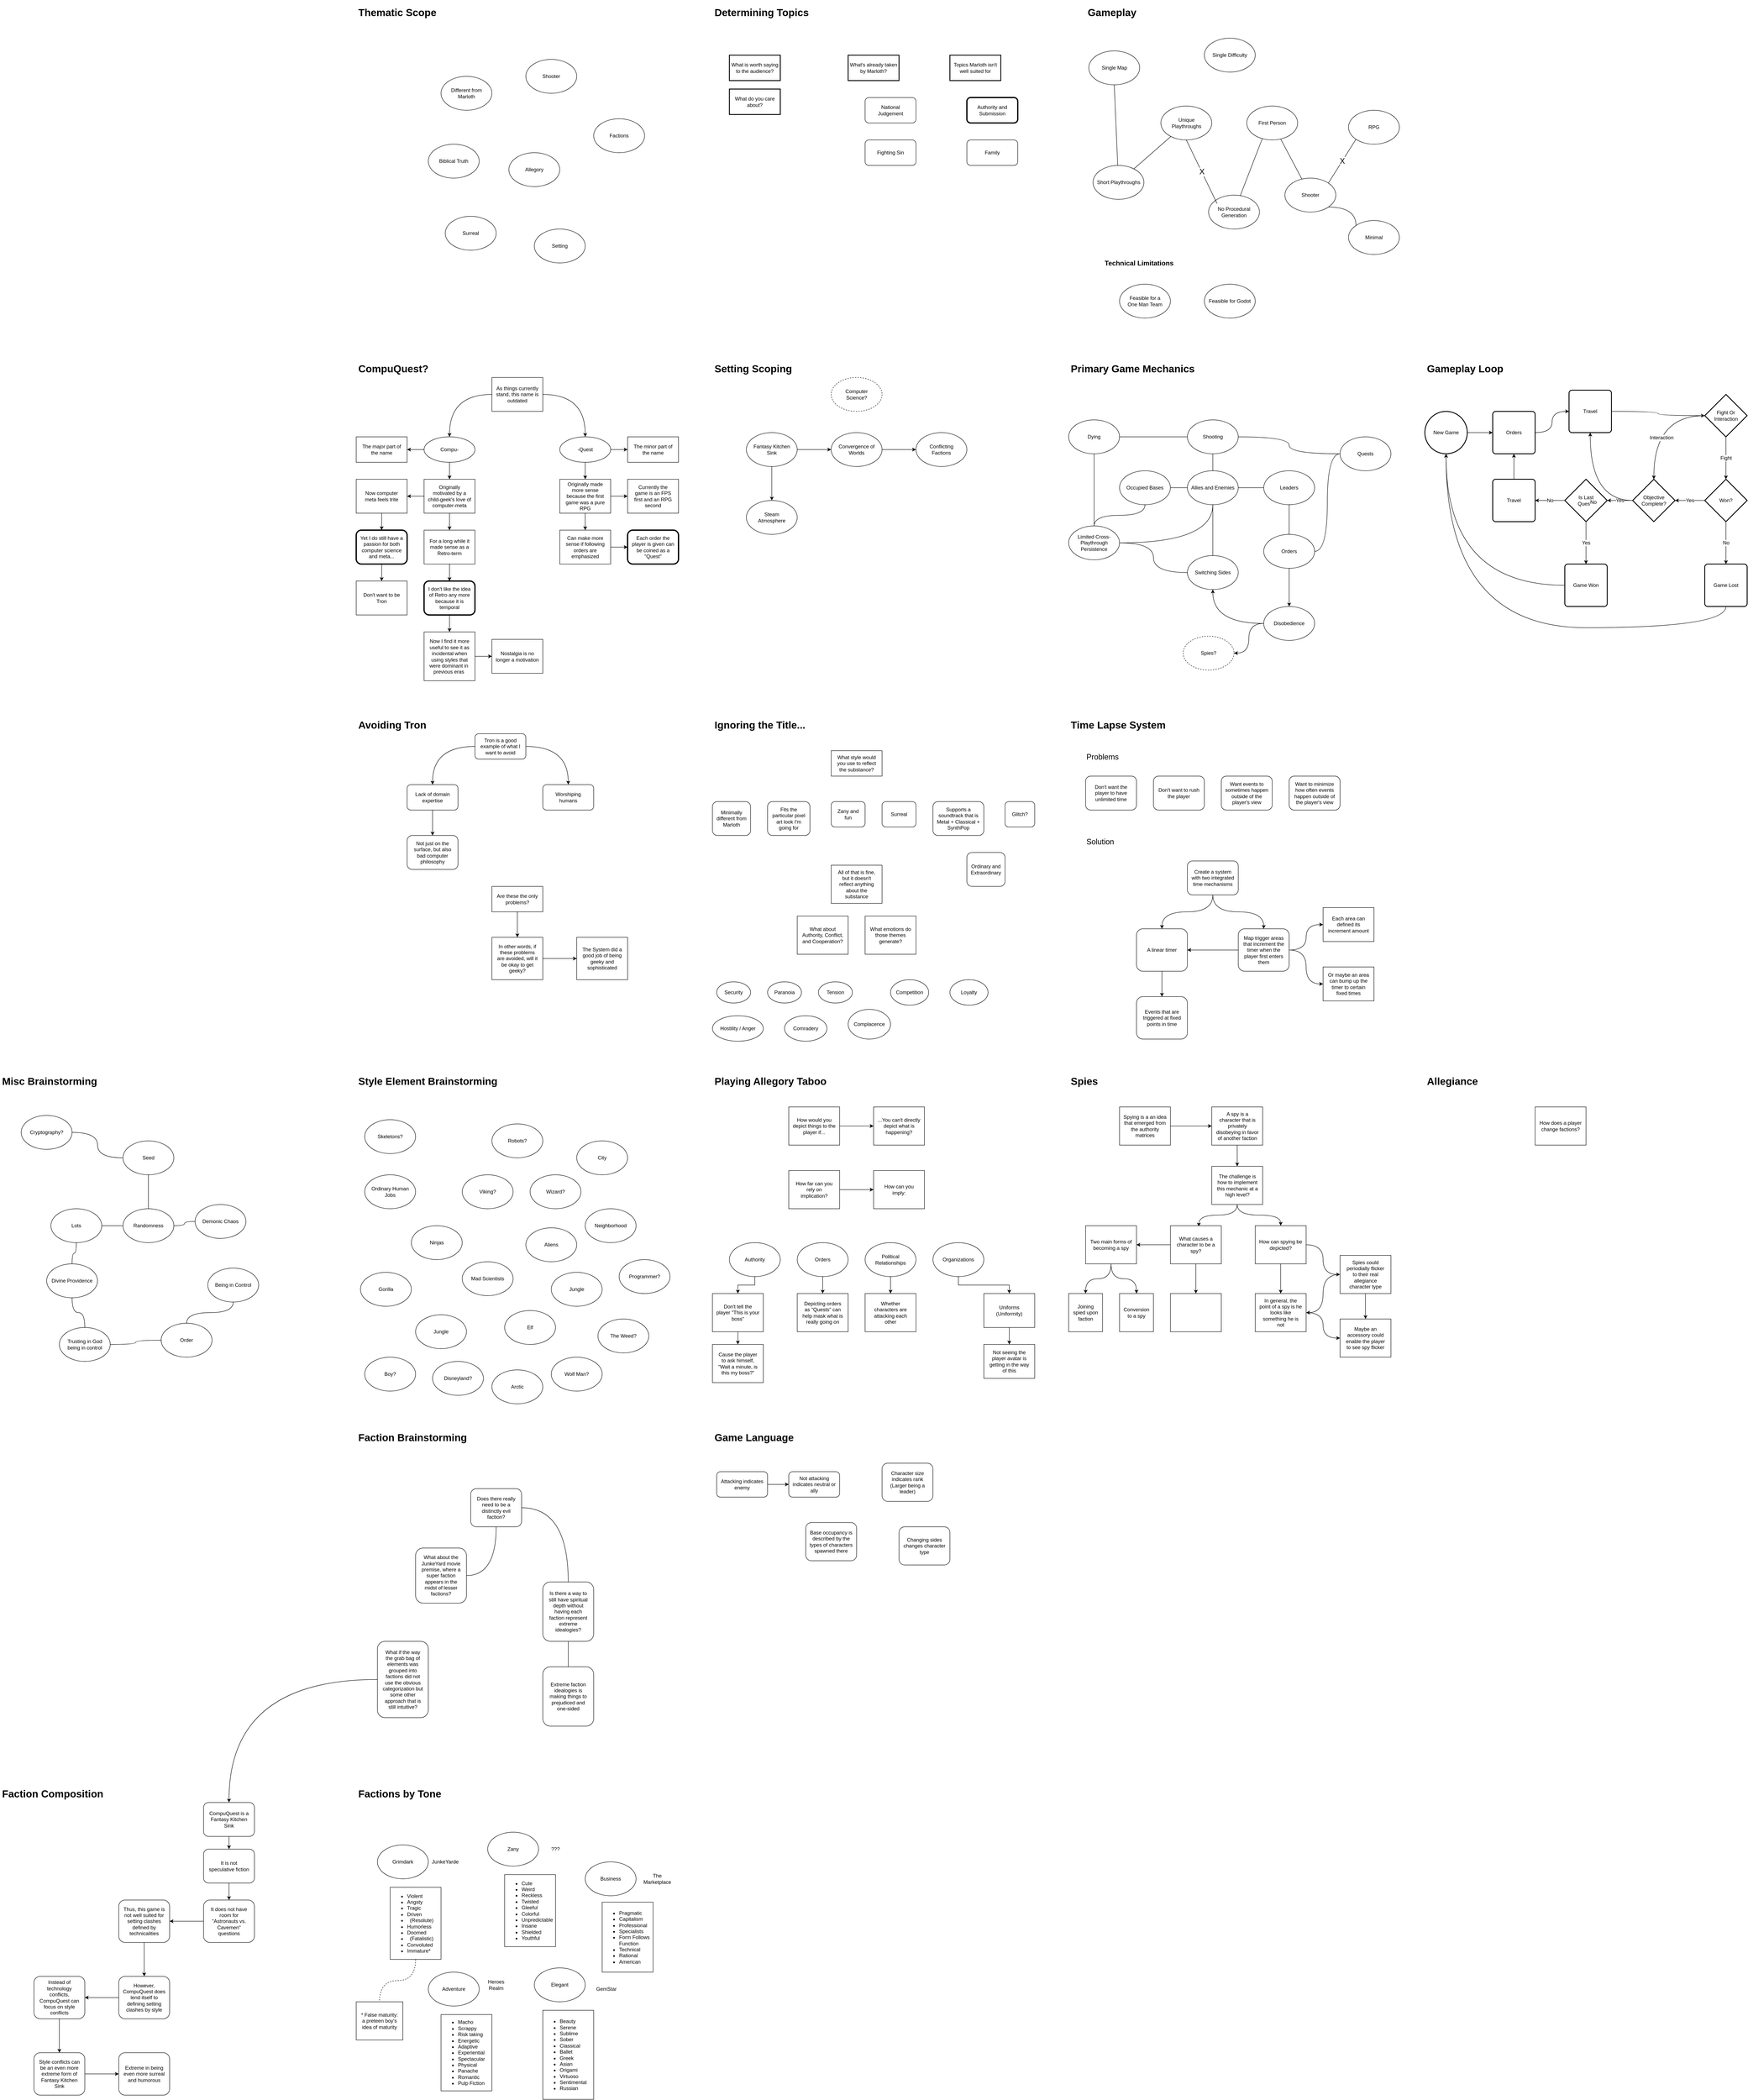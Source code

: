 <mxfile version="16.0.2" type="device" pages="6"><diagram id="3F0dIYBw_wQfBZiEPt-P" name="Scoping"><mxGraphModel dx="2414" dy="1236" grid="1" gridSize="10" guides="1" tooltips="1" connect="1" arrows="1" fold="1" page="1" pageScale="1" pageWidth="840" pageHeight="840" math="0" shadow="0"><root><mxCell id="0"/><mxCell id="1" parent="0"/><mxCell id="fu7ycH9t-xLazm-9HY-n-2" value="Biblical Truth" style="ellipse;whiteSpace=wrap;html=1;" parent="1" vertex="1"><mxGeometry x="210" y="370" width="120" height="80" as="geometry"/></mxCell><mxCell id="fu7ycH9t-xLazm-9HY-n-3" value="Allegory" style="ellipse;whiteSpace=wrap;html=1;" parent="1" vertex="1"><mxGeometry x="400" y="390" width="120" height="80" as="geometry"/></mxCell><mxCell id="fu7ycH9t-xLazm-9HY-n-5" value="Shooter" style="ellipse;whiteSpace=wrap;html=1;" parent="1" vertex="1"><mxGeometry x="440" y="170" width="120" height="80" as="geometry"/></mxCell><mxCell id="fu7ycH9t-xLazm-9HY-n-6" value="Factions" style="ellipse;whiteSpace=wrap;html=1;" parent="1" vertex="1"><mxGeometry x="600" y="310" width="120" height="80" as="geometry"/></mxCell><mxCell id="fu7ycH9t-xLazm-9HY-n-7" value="Setting" style="ellipse;whiteSpace=wrap;html=1;" parent="1" vertex="1"><mxGeometry x="460" y="570" width="120" height="80" as="geometry"/></mxCell><mxCell id="fu7ycH9t-xLazm-9HY-n-8" value="Surreal" style="ellipse;whiteSpace=wrap;html=1;" parent="1" vertex="1"><mxGeometry x="250" y="540" width="120" height="80" as="geometry"/></mxCell><mxCell id="fu7ycH9t-xLazm-9HY-n-9" value="Different from&lt;br&gt;Marloth" style="ellipse;whiteSpace=wrap;html=1;labelPadding=0;" parent="1" vertex="1"><mxGeometry x="240" y="210" width="120" height="80" as="geometry"/></mxCell><mxCell id="fu7ycH9t-xLazm-9HY-n-11" value="What do you care about?" style="rounded=0;whiteSpace=wrap;html=1;strokeWidth=2;" parent="1" vertex="1"><mxGeometry x="920" y="240" width="120" height="60" as="geometry"/></mxCell><mxCell id="fu7ycH9t-xLazm-9HY-n-12" value="What is worth saying to the audience?" style="rounded=0;whiteSpace=wrap;html=1;strokeWidth=2;" parent="1" vertex="1"><mxGeometry x="920" y="160" width="120" height="60" as="geometry"/></mxCell><mxCell id="fu7ycH9t-xLazm-9HY-n-13" value="What's already taken by Marloth?" style="rounded=0;whiteSpace=wrap;html=1;strokeWidth=2;" parent="1" vertex="1"><mxGeometry x="1200" y="160" width="120" height="60" as="geometry"/></mxCell><mxCell id="fu7ycH9t-xLazm-9HY-n-14" value="National&lt;br&gt;Judgement" style="rounded=1;whiteSpace=wrap;html=1;" parent="1" vertex="1"><mxGeometry x="1240" y="260" width="120" height="60" as="geometry"/></mxCell><mxCell id="fu7ycH9t-xLazm-9HY-n-15" value="Fighting Sin" style="rounded=1;whiteSpace=wrap;html=1;" parent="1" vertex="1"><mxGeometry x="1240" y="360" width="120" height="60" as="geometry"/></mxCell><mxCell id="fu7ycH9t-xLazm-9HY-n-16" value="Topics Marloth isn't well suited for" style="rounded=0;whiteSpace=wrap;html=1;strokeWidth=2;" parent="1" vertex="1"><mxGeometry x="1440" y="160" width="120" height="60" as="geometry"/></mxCell><mxCell id="fu7ycH9t-xLazm-9HY-n-17" value="Authority and Submission" style="rounded=1;whiteSpace=wrap;html=1;strokeWidth=3;perimeterSpacing=0;glass=0;sketch=0;shadow=0;" parent="1" vertex="1"><mxGeometry x="1480" y="260" width="120" height="60" as="geometry"/></mxCell><mxCell id="fu7ycH9t-xLazm-9HY-n-18" value="Family" style="rounded=1;whiteSpace=wrap;html=1;" parent="1" vertex="1"><mxGeometry x="1480" y="360" width="120" height="60" as="geometry"/></mxCell><mxCell id="soy7HItH5__XsXb-CVak-1" value="&lt;h1&gt;Thematic Scope&lt;/h1&gt;" style="text;html=1;strokeColor=none;fillColor=none;spacing=5;spacingTop=-20;whiteSpace=wrap;overflow=hidden;rounded=0;" parent="1" vertex="1"><mxGeometry x="40" y="40" width="240" height="40" as="geometry"/></mxCell><mxCell id="soy7HItH5__XsXb-CVak-2" value="&lt;h1&gt;Determining Topics&lt;/h1&gt;" style="text;html=1;strokeColor=none;fillColor=none;spacing=5;spacingTop=-20;whiteSpace=wrap;overflow=hidden;rounded=0;" parent="1" vertex="1"><mxGeometry x="880" y="40" width="280" height="40" as="geometry"/></mxCell><mxCell id="Vc7rCkolqyGkRB-0ih9s-2" value="&lt;h1&gt;Gameplay&lt;/h1&gt;" style="text;html=1;strokeColor=none;fillColor=none;spacing=5;spacingTop=-20;whiteSpace=wrap;overflow=hidden;rounded=0;shadow=0;glass=0;labelBorderColor=none;sketch=0;fontSize=12;" parent="1" vertex="1"><mxGeometry x="1760" y="40" width="190" height="40" as="geometry"/></mxCell><mxCell id="Vc7rCkolqyGkRB-0ih9s-13" style="edgeStyle=orthogonalEdgeStyle;curved=1;rounded=0;orthogonalLoop=1;jettySize=auto;html=1;exitX=1;exitY=1;exitDx=0;exitDy=0;entryX=0;entryY=0;entryDx=0;entryDy=0;fontSize=12;endArrow=none;endFill=0;strokeColor=#000000;" parent="1" source="Vc7rCkolqyGkRB-0ih9s-3" target="Vc7rCkolqyGkRB-0ih9s-11" edge="1"><mxGeometry relative="1" as="geometry"/></mxCell><mxCell id="Vc7rCkolqyGkRB-0ih9s-3" value="Shooter" style="ellipse;whiteSpace=wrap;html=1;rounded=1;shadow=0;glass=0;labelBorderColor=none;sketch=0;fontSize=12;strokeWidth=1;" parent="1" vertex="1"><mxGeometry x="2230" y="450" width="120" height="80" as="geometry"/></mxCell><mxCell id="Vc7rCkolqyGkRB-0ih9s-22" style="rounded=0;orthogonalLoop=1;jettySize=auto;html=1;fontSize=12;endArrow=none;endFill=0;strokeColor=default;elbow=vertical;" parent="1" source="Vc7rCkolqyGkRB-0ih9s-4" target="Vc7rCkolqyGkRB-0ih9s-3" edge="1"><mxGeometry relative="1" as="geometry"/></mxCell><mxCell id="Vc7rCkolqyGkRB-0ih9s-4" value="First Person" style="ellipse;whiteSpace=wrap;html=1;rounded=1;shadow=0;glass=0;labelBorderColor=none;sketch=0;fontSize=12;strokeWidth=1;" parent="1" vertex="1"><mxGeometry x="2140" y="280" width="120" height="80" as="geometry"/></mxCell><mxCell id="Vc7rCkolqyGkRB-0ih9s-5" value="RPG" style="ellipse;whiteSpace=wrap;html=1;rounded=1;shadow=0;glass=0;labelBorderColor=none;sketch=0;fontSize=12;strokeWidth=1;" parent="1" vertex="1"><mxGeometry x="2380" y="290" width="120" height="80" as="geometry"/></mxCell><mxCell id="Vc7rCkolqyGkRB-0ih9s-6" value="Single Map" style="ellipse;whiteSpace=wrap;html=1;rounded=1;shadow=0;glass=0;labelBorderColor=none;sketch=0;fontSize=12;strokeWidth=1;" parent="1" vertex="1"><mxGeometry x="1767.5" y="150" width="120" height="80" as="geometry"/></mxCell><mxCell id="Vc7rCkolqyGkRB-0ih9s-7" value="Single Difficulty" style="ellipse;whiteSpace=wrap;html=1;rounded=1;shadow=0;glass=0;labelBorderColor=none;sketch=0;fontSize=12;strokeWidth=1;" parent="1" vertex="1"><mxGeometry x="2040" y="120" width="120" height="80" as="geometry"/></mxCell><mxCell id="Vc7rCkolqyGkRB-0ih9s-20" style="rounded=0;orthogonalLoop=1;jettySize=auto;html=1;entryX=0.5;entryY=1;entryDx=0;entryDy=0;fontSize=12;endArrow=none;endFill=0;strokeColor=default;elbow=vertical;" parent="1" source="Vc7rCkolqyGkRB-0ih9s-8" target="Vc7rCkolqyGkRB-0ih9s-6" edge="1"><mxGeometry relative="1" as="geometry"/></mxCell><mxCell id="Vc7rCkolqyGkRB-0ih9s-8" value="Short Playthroughs" style="ellipse;whiteSpace=wrap;html=1;rounded=1;shadow=0;glass=0;labelBorderColor=none;sketch=0;fontSize=12;strokeWidth=1;" parent="1" vertex="1"><mxGeometry x="1777.5" y="420" width="120" height="80" as="geometry"/></mxCell><mxCell id="Vc7rCkolqyGkRB-0ih9s-23" style="edgeStyle=none;rounded=0;orthogonalLoop=1;jettySize=auto;html=1;fontSize=12;endArrow=none;endFill=0;strokeColor=default;elbow=vertical;" parent="1" source="Vc7rCkolqyGkRB-0ih9s-9" target="Vc7rCkolqyGkRB-0ih9s-8" edge="1"><mxGeometry relative="1" as="geometry"/></mxCell><mxCell id="Vc7rCkolqyGkRB-0ih9s-9" value="Unique Playthroughs" style="ellipse;whiteSpace=wrap;html=1;rounded=1;shadow=0;glass=0;labelBorderColor=none;sketch=0;fontSize=12;strokeWidth=1;spacing=20;" parent="1" vertex="1"><mxGeometry x="1937.5" y="280" width="120" height="80" as="geometry"/></mxCell><mxCell id="Vc7rCkolqyGkRB-0ih9s-26" style="rounded=0;orthogonalLoop=1;jettySize=auto;html=1;entryX=0.308;entryY=0.95;entryDx=0;entryDy=0;fontSize=16;endArrow=none;endFill=0;strokeColor=default;entryPerimeter=0;" parent="1" source="Vc7rCkolqyGkRB-0ih9s-10" target="Vc7rCkolqyGkRB-0ih9s-4" edge="1"><mxGeometry relative="1" as="geometry"/></mxCell><mxCell id="Vc7rCkolqyGkRB-0ih9s-10" value="No Procedural Generation" style="ellipse;whiteSpace=wrap;html=1;rounded=1;shadow=0;glass=0;labelBorderColor=none;sketch=0;fontSize=12;strokeWidth=1;spacing=20;" parent="1" vertex="1"><mxGeometry x="2050" y="490" width="120" height="80" as="geometry"/></mxCell><mxCell id="Vc7rCkolqyGkRB-0ih9s-11" value="Minimal" style="ellipse;whiteSpace=wrap;html=1;rounded=1;shadow=0;glass=0;labelBorderColor=none;sketch=0;fontSize=12;strokeWidth=1;" parent="1" vertex="1"><mxGeometry x="2380" y="550" width="120" height="80" as="geometry"/></mxCell><mxCell id="Vc7rCkolqyGkRB-0ih9s-14" value="Feasible for a&lt;br&gt;One Man Team" style="ellipse;whiteSpace=wrap;html=1;rounded=1;shadow=0;glass=0;labelBorderColor=none;sketch=0;fontSize=12;strokeWidth=1;" parent="1" vertex="1"><mxGeometry x="1840" y="700" width="120" height="80" as="geometry"/></mxCell><mxCell id="Vc7rCkolqyGkRB-0ih9s-15" value="Feasible for Godot" style="ellipse;whiteSpace=wrap;html=1;rounded=1;shadow=0;glass=0;labelBorderColor=none;sketch=0;fontSize=12;strokeWidth=1;" parent="1" vertex="1"><mxGeometry x="2040" y="700" width="120" height="80" as="geometry"/></mxCell><mxCell id="Vc7rCkolqyGkRB-0ih9s-24" value="Technical Limitations" style="text;strokeColor=none;fillColor=none;spacing=5;spacingTop=-20;whiteSpace=wrap;overflow=hidden;rounded=0;shadow=0;glass=0;labelBorderColor=none;sketch=0;fontSize=16;verticalAlign=middle;html=1;fontStyle=1" parent="1" vertex="1"><mxGeometry x="1800" y="640" width="300" height="40" as="geometry"/></mxCell><mxCell id="2GhYi23bhVEDY-ZhKwlK-1" value="&lt;h1&gt;Primary Game Mechanics&lt;/h1&gt;" style="text;html=1;strokeColor=none;fillColor=none;spacing=5;spacingTop=-20;whiteSpace=wrap;overflow=hidden;rounded=0;shadow=0;glass=0;labelBorderColor=none;sketch=0;fontSize=12;" parent="1" vertex="1"><mxGeometry x="1720" y="880" width="350" height="40" as="geometry"/></mxCell><mxCell id="2GhYi23bhVEDY-ZhKwlK-31" style="edgeStyle=orthogonalEdgeStyle;curved=1;rounded=0;orthogonalLoop=1;jettySize=auto;html=1;exitX=1;exitY=0.5;exitDx=0;exitDy=0;fontSize=12;endArrow=none;endFill=0;strokeColor=default;" parent="1" source="2GhYi23bhVEDY-ZhKwlK-2" target="2GhYi23bhVEDY-ZhKwlK-6" edge="1"><mxGeometry relative="1" as="geometry"/></mxCell><mxCell id="2GhYi23bhVEDY-ZhKwlK-2" value="Limited Cross-Playthrough&lt;br&gt;Persistence" style="ellipse;whiteSpace=wrap;html=1;rounded=1;shadow=0;glass=0;labelBorderColor=none;sketch=0;fontSize=12;strokeWidth=1;spacing=20;" parent="1" vertex="1"><mxGeometry x="1720" y="1270" width="120" height="80" as="geometry"/></mxCell><mxCell id="2GhYi23bhVEDY-ZhKwlK-12" value="" style="edgeStyle=orthogonalEdgeStyle;curved=1;rounded=0;orthogonalLoop=1;jettySize=auto;html=1;fontSize=12;endArrow=none;endFill=0;strokeColor=default;" parent="1" source="2GhYi23bhVEDY-ZhKwlK-4" target="2GhYi23bhVEDY-ZhKwlK-5" edge="1"><mxGeometry relative="1" as="geometry"/></mxCell><mxCell id="2GhYi23bhVEDY-ZhKwlK-4" value="Shooting" style="ellipse;whiteSpace=wrap;html=1;rounded=1;shadow=0;glass=0;labelBorderColor=none;sketch=0;fontSize=12;strokeWidth=1;spacing=20;" parent="1" vertex="1"><mxGeometry x="2000" y="1020" width="120" height="80" as="geometry"/></mxCell><mxCell id="2GhYi23bhVEDY-ZhKwlK-29" style="edgeStyle=orthogonalEdgeStyle;curved=1;rounded=0;orthogonalLoop=1;jettySize=auto;html=1;fontSize=12;endArrow=none;endFill=0;strokeColor=default;" parent="1" source="2GhYi23bhVEDY-ZhKwlK-5" target="2GhYi23bhVEDY-ZhKwlK-2" edge="1"><mxGeometry relative="1" as="geometry"/></mxCell><mxCell id="2GhYi23bhVEDY-ZhKwlK-5" value="Dying" style="ellipse;whiteSpace=wrap;html=1;rounded=1;shadow=0;glass=0;labelBorderColor=none;sketch=0;fontSize=12;strokeWidth=1;spacing=20;" parent="1" vertex="1"><mxGeometry x="1720" y="1020" width="120" height="80" as="geometry"/></mxCell><mxCell id="2GhYi23bhVEDY-ZhKwlK-21" style="edgeStyle=orthogonalEdgeStyle;curved=1;rounded=0;orthogonalLoop=1;jettySize=auto;html=1;entryX=0.5;entryY=1;entryDx=0;entryDy=0;fontSize=12;endArrow=none;endFill=0;strokeColor=default;" parent="1" source="2GhYi23bhVEDY-ZhKwlK-6" target="2GhYi23bhVEDY-ZhKwlK-4" edge="1"><mxGeometry relative="1" as="geometry"/></mxCell><mxCell id="2GhYi23bhVEDY-ZhKwlK-22" style="edgeStyle=orthogonalEdgeStyle;curved=1;rounded=0;orthogonalLoop=1;jettySize=auto;html=1;fontSize=12;endArrow=none;endFill=0;strokeColor=default;" parent="1" source="2GhYi23bhVEDY-ZhKwlK-6" target="2GhYi23bhVEDY-ZhKwlK-9" edge="1"><mxGeometry relative="1" as="geometry"/></mxCell><mxCell id="2GhYi23bhVEDY-ZhKwlK-23" style="edgeStyle=orthogonalEdgeStyle;curved=1;rounded=0;orthogonalLoop=1;jettySize=auto;html=1;entryX=0.5;entryY=0;entryDx=0;entryDy=0;fontSize=12;endArrow=none;endFill=0;strokeColor=default;" parent="1" source="2GhYi23bhVEDY-ZhKwlK-6" target="2GhYi23bhVEDY-ZhKwlK-7" edge="1"><mxGeometry relative="1" as="geometry"/></mxCell><mxCell id="2GhYi23bhVEDY-ZhKwlK-24" style="edgeStyle=orthogonalEdgeStyle;curved=1;rounded=0;orthogonalLoop=1;jettySize=auto;html=1;entryX=1;entryY=0.5;entryDx=0;entryDy=0;fontSize=12;endArrow=none;endFill=0;strokeColor=default;" parent="1" source="2GhYi23bhVEDY-ZhKwlK-6" target="2GhYi23bhVEDY-ZhKwlK-10" edge="1"><mxGeometry relative="1" as="geometry"/></mxCell><mxCell id="2GhYi23bhVEDY-ZhKwlK-6" value="Allies and Enemies" style="ellipse;whiteSpace=wrap;html=1;rounded=1;shadow=0;glass=0;labelBorderColor=none;sketch=0;fontSize=12;strokeWidth=1;" parent="1" vertex="1"><mxGeometry x="2000" y="1140" width="120" height="80" as="geometry"/></mxCell><mxCell id="2GhYi23bhVEDY-ZhKwlK-14" value="" style="edgeStyle=orthogonalEdgeStyle;curved=1;rounded=0;orthogonalLoop=1;jettySize=auto;html=1;fontSize=12;endArrow=none;endFill=0;strokeColor=default;" parent="1" source="2GhYi23bhVEDY-ZhKwlK-7" target="2GhYi23bhVEDY-ZhKwlK-2" edge="1"><mxGeometry relative="1" as="geometry"/></mxCell><mxCell id="2GhYi23bhVEDY-ZhKwlK-7" value="Switching Sides" style="ellipse;whiteSpace=wrap;html=1;rounded=1;shadow=0;glass=0;labelBorderColor=none;sketch=0;fontSize=12;strokeWidth=1;" parent="1" vertex="1"><mxGeometry x="2000" y="1340" width="120" height="80" as="geometry"/></mxCell><mxCell id="2GhYi23bhVEDY-ZhKwlK-28" style="edgeStyle=orthogonalEdgeStyle;curved=1;rounded=0;orthogonalLoop=1;jettySize=auto;html=1;entryX=1;entryY=0.5;entryDx=0;entryDy=0;fontSize=12;endArrow=none;endFill=0;strokeColor=default;" parent="1" source="2GhYi23bhVEDY-ZhKwlK-8" target="2GhYi23bhVEDY-ZhKwlK-4" edge="1"><mxGeometry relative="1" as="geometry"/></mxCell><mxCell id="2GhYi23bhVEDY-ZhKwlK-30" style="edgeStyle=orthogonalEdgeStyle;curved=1;rounded=0;orthogonalLoop=1;jettySize=auto;html=1;entryX=1;entryY=0.5;entryDx=0;entryDy=0;fontSize=12;endArrow=none;endFill=0;strokeColor=default;" parent="1" source="2GhYi23bhVEDY-ZhKwlK-8" target="2GhYi23bhVEDY-ZhKwlK-17" edge="1"><mxGeometry relative="1" as="geometry"/></mxCell><mxCell id="2GhYi23bhVEDY-ZhKwlK-8" value="Quests" style="ellipse;whiteSpace=wrap;html=1;rounded=1;shadow=0;glass=0;labelBorderColor=none;sketch=0;fontSize=12;strokeWidth=1;" parent="1" vertex="1"><mxGeometry x="2360" y="1060" width="120" height="80" as="geometry"/></mxCell><mxCell id="2GhYi23bhVEDY-ZhKwlK-27" style="edgeStyle=orthogonalEdgeStyle;curved=1;rounded=0;orthogonalLoop=1;jettySize=auto;html=1;fontSize=12;endArrow=none;endFill=0;strokeColor=default;" parent="1" source="2GhYi23bhVEDY-ZhKwlK-9" target="2GhYi23bhVEDY-ZhKwlK-17" edge="1"><mxGeometry relative="1" as="geometry"/></mxCell><mxCell id="2GhYi23bhVEDY-ZhKwlK-9" value="Leaders" style="ellipse;whiteSpace=wrap;html=1;rounded=1;shadow=0;glass=0;labelBorderColor=none;sketch=0;fontSize=12;strokeWidth=1;" parent="1" vertex="1"><mxGeometry x="2180" y="1140" width="120" height="80" as="geometry"/></mxCell><mxCell id="2GhYi23bhVEDY-ZhKwlK-26" value="" style="edgeStyle=orthogonalEdgeStyle;curved=1;rounded=0;orthogonalLoop=1;jettySize=auto;html=1;fontSize=12;endArrow=none;endFill=0;strokeColor=default;" parent="1" source="2GhYi23bhVEDY-ZhKwlK-10" target="2GhYi23bhVEDY-ZhKwlK-2" edge="1"><mxGeometry relative="1" as="geometry"/></mxCell><mxCell id="2GhYi23bhVEDY-ZhKwlK-10" value="Occupied Bases" style="ellipse;whiteSpace=wrap;html=1;rounded=1;shadow=0;glass=0;labelBorderColor=none;sketch=0;fontSize=12;strokeWidth=1;" parent="1" vertex="1"><mxGeometry x="1840" y="1140" width="120" height="80" as="geometry"/></mxCell><mxCell id="2GhYi23bhVEDY-ZhKwlK-88" value="" style="edgeStyle=orthogonalEdgeStyle;curved=1;rounded=0;orthogonalLoop=1;jettySize=auto;html=1;fontSize=12;endArrow=classic;endFill=1;strokeColor=default;" parent="1" source="2GhYi23bhVEDY-ZhKwlK-17" target="2GhYi23bhVEDY-ZhKwlK-87" edge="1"><mxGeometry relative="1" as="geometry"/></mxCell><mxCell id="2GhYi23bhVEDY-ZhKwlK-17" value="Orders" style="ellipse;whiteSpace=wrap;html=1;rounded=1;shadow=0;glass=0;labelBorderColor=none;sketch=0;fontSize=12;strokeWidth=1;" parent="1" vertex="1"><mxGeometry x="2180" y="1290" width="120" height="80" as="geometry"/></mxCell><mxCell id="2GhYi23bhVEDY-ZhKwlK-33" value="&lt;h1&gt;Gameplay Loop&lt;/h1&gt;" style="text;html=1;strokeColor=none;fillColor=none;spacing=5;spacingTop=-20;whiteSpace=wrap;overflow=hidden;rounded=0;shadow=0;glass=0;labelBorderColor=none;sketch=0;fontSize=12;" parent="1" vertex="1"><mxGeometry x="2560" y="880" width="350" height="40" as="geometry"/></mxCell><mxCell id="2GhYi23bhVEDY-ZhKwlK-45" value="" style="edgeStyle=orthogonalEdgeStyle;curved=1;rounded=0;orthogonalLoop=1;jettySize=auto;html=1;fontSize=12;endArrow=classic;endFill=1;strokeColor=default;" parent="1" source="2GhYi23bhVEDY-ZhKwlK-43" target="2GhYi23bhVEDY-ZhKwlK-44" edge="1"><mxGeometry relative="1" as="geometry"/></mxCell><mxCell id="2GhYi23bhVEDY-ZhKwlK-43" value="New Game" style="strokeWidth=2;html=1;shape=mxgraph.flowchart.start_2;whiteSpace=wrap;rounded=1;shadow=0;glass=0;labelBorderColor=none;sketch=0;fontSize=12;" parent="1" vertex="1"><mxGeometry x="2560" y="1000" width="100" height="100" as="geometry"/></mxCell><mxCell id="2GhYi23bhVEDY-ZhKwlK-47" value="" style="edgeStyle=orthogonalEdgeStyle;curved=1;rounded=0;orthogonalLoop=1;jettySize=auto;html=1;fontSize=12;endArrow=classic;endFill=1;strokeColor=default;" parent="1" source="2GhYi23bhVEDY-ZhKwlK-44" target="2GhYi23bhVEDY-ZhKwlK-46" edge="1"><mxGeometry relative="1" as="geometry"/></mxCell><mxCell id="2GhYi23bhVEDY-ZhKwlK-44" value="&lt;span&gt;Orders&lt;/span&gt;" style="rounded=1;whiteSpace=wrap;html=1;absoluteArcSize=1;arcSize=14;strokeWidth=2;shadow=0;glass=0;labelBorderColor=none;sketch=0;fontSize=12;" parent="1" vertex="1"><mxGeometry x="2720" y="1000" width="100" height="100" as="geometry"/></mxCell><mxCell id="2GhYi23bhVEDY-ZhKwlK-92" value="" style="edgeStyle=orthogonalEdgeStyle;curved=1;rounded=0;orthogonalLoop=1;jettySize=auto;html=1;fontSize=12;endArrow=classic;endFill=1;strokeColor=default;" parent="1" source="2GhYi23bhVEDY-ZhKwlK-46" target="2GhYi23bhVEDY-ZhKwlK-90" edge="1"><mxGeometry relative="1" as="geometry"/></mxCell><mxCell id="2GhYi23bhVEDY-ZhKwlK-46" value="Travel" style="rounded=1;whiteSpace=wrap;html=1;absoluteArcSize=1;arcSize=14;strokeWidth=2;shadow=0;glass=0;labelBorderColor=none;sketch=0;fontSize=12;" parent="1" vertex="1"><mxGeometry x="2900" y="950" width="100" height="100" as="geometry"/></mxCell><mxCell id="2GhYi23bhVEDY-ZhKwlK-77" value="No" style="edgeStyle=orthogonalEdgeStyle;curved=1;rounded=0;orthogonalLoop=1;jettySize=auto;html=1;fontSize=12;endArrow=classic;endFill=1;strokeColor=default;" parent="1" source="2GhYi23bhVEDY-ZhKwlK-52" target="2GhYi23bhVEDY-ZhKwlK-74" edge="1"><mxGeometry relative="1" as="geometry"/></mxCell><mxCell id="2GhYi23bhVEDY-ZhKwlK-82" value="Yes" style="edgeStyle=orthogonalEdgeStyle;curved=1;rounded=0;orthogonalLoop=1;jettySize=auto;html=1;fontSize=12;endArrow=classic;endFill=1;strokeColor=default;" parent="1" source="2GhYi23bhVEDY-ZhKwlK-52" target="2GhYi23bhVEDY-ZhKwlK-79" edge="1"><mxGeometry relative="1" as="geometry"/></mxCell><mxCell id="2GhYi23bhVEDY-ZhKwlK-52" value="Won?" style="strokeWidth=2;html=1;shape=mxgraph.flowchart.decision;whiteSpace=wrap;rounded=1;shadow=0;glass=0;labelBorderColor=none;sketch=0;fontSize=12;spacing=20;" parent="1" vertex="1"><mxGeometry x="3220" y="1160" width="100" height="100" as="geometry"/></mxCell><mxCell id="2GhYi23bhVEDY-ZhKwlK-66" value="No" style="rounded=0;orthogonalLoop=1;jettySize=auto;html=1;fontSize=12;endArrow=classic;endFill=1;strokeColor=default;edgeStyle=orthogonalEdgeStyle;curved=1;" parent="1" source="2GhYi23bhVEDY-ZhKwlK-58" target="2GhYi23bhVEDY-ZhKwlK-65" edge="1"><mxGeometry relative="1" as="geometry"/></mxCell><mxCell id="2GhYi23bhVEDY-ZhKwlK-70" value="Yes" style="edgeStyle=orthogonalEdgeStyle;curved=1;rounded=0;orthogonalLoop=1;jettySize=auto;html=1;fontSize=12;endArrow=classic;endFill=1;strokeColor=default;" parent="1" source="2GhYi23bhVEDY-ZhKwlK-58" target="2GhYi23bhVEDY-ZhKwlK-68" edge="1"><mxGeometry relative="1" as="geometry"/></mxCell><mxCell id="2GhYi23bhVEDY-ZhKwlK-58" value="Is Last Quest?" style="strokeWidth=2;html=1;shape=mxgraph.flowchart.decision;whiteSpace=wrap;rounded=1;shadow=0;glass=0;labelBorderColor=none;sketch=0;fontSize=12;spacing=20;" parent="1" vertex="1"><mxGeometry x="2890" y="1160" width="100" height="100" as="geometry"/></mxCell><mxCell id="2GhYi23bhVEDY-ZhKwlK-67" value="" style="edgeStyle=orthogonalEdgeStyle;curved=1;rounded=0;orthogonalLoop=1;jettySize=auto;html=1;fontSize=12;endArrow=classic;endFill=1;strokeColor=default;" parent="1" source="2GhYi23bhVEDY-ZhKwlK-65" target="2GhYi23bhVEDY-ZhKwlK-44" edge="1"><mxGeometry relative="1" as="geometry"/></mxCell><mxCell id="2GhYi23bhVEDY-ZhKwlK-65" value="Travel" style="rounded=1;whiteSpace=wrap;html=1;absoluteArcSize=1;arcSize=14;strokeWidth=2;shadow=0;glass=0;labelBorderColor=none;sketch=0;fontSize=12;" parent="1" vertex="1"><mxGeometry x="2720" y="1160" width="100" height="100" as="geometry"/></mxCell><mxCell id="2GhYi23bhVEDY-ZhKwlK-71" style="edgeStyle=orthogonalEdgeStyle;curved=1;rounded=0;orthogonalLoop=1;jettySize=auto;html=1;entryX=0.5;entryY=1;entryDx=0;entryDy=0;entryPerimeter=0;fontSize=12;endArrow=classic;endFill=1;strokeColor=default;" parent="1" source="2GhYi23bhVEDY-ZhKwlK-68" target="2GhYi23bhVEDY-ZhKwlK-43" edge="1"><mxGeometry relative="1" as="geometry"/></mxCell><mxCell id="2GhYi23bhVEDY-ZhKwlK-68" value="Game Won" style="rounded=1;whiteSpace=wrap;html=1;absoluteArcSize=1;arcSize=14;strokeWidth=2;shadow=0;glass=0;labelBorderColor=none;sketch=0;fontSize=12;" parent="1" vertex="1"><mxGeometry x="2890" y="1360" width="100" height="100" as="geometry"/></mxCell><mxCell id="2GhYi23bhVEDY-ZhKwlK-86" style="edgeStyle=orthogonalEdgeStyle;curved=1;rounded=0;orthogonalLoop=1;jettySize=auto;html=1;fontSize=12;endArrow=classic;endFill=1;strokeColor=default;" parent="1" source="2GhYi23bhVEDY-ZhKwlK-74" target="2GhYi23bhVEDY-ZhKwlK-43" edge="1"><mxGeometry relative="1" as="geometry"><Array as="points"><mxPoint x="3270" y="1510"/><mxPoint x="2610" y="1510"/></Array></mxGeometry></mxCell><mxCell id="2GhYi23bhVEDY-ZhKwlK-74" value="Game Lost" style="rounded=1;whiteSpace=wrap;html=1;absoluteArcSize=1;arcSize=14;strokeWidth=2;shadow=0;glass=0;labelBorderColor=none;sketch=0;fontSize=12;" parent="1" vertex="1"><mxGeometry x="3220" y="1360" width="100" height="100" as="geometry"/></mxCell><mxCell id="2GhYi23bhVEDY-ZhKwlK-83" value="Yes" style="edgeStyle=orthogonalEdgeStyle;curved=1;rounded=0;orthogonalLoop=1;jettySize=auto;html=1;fontSize=12;endArrow=classic;endFill=1;strokeColor=default;" parent="1" source="2GhYi23bhVEDY-ZhKwlK-79" target="2GhYi23bhVEDY-ZhKwlK-58" edge="1"><mxGeometry relative="1" as="geometry"/></mxCell><mxCell id="2GhYi23bhVEDY-ZhKwlK-84" style="edgeStyle=orthogonalEdgeStyle;curved=1;rounded=0;orthogonalLoop=1;jettySize=auto;html=1;entryX=0.5;entryY=1;entryDx=0;entryDy=0;fontSize=12;endArrow=classic;endFill=1;strokeColor=default;" parent="1" source="2GhYi23bhVEDY-ZhKwlK-79" target="2GhYi23bhVEDY-ZhKwlK-46" edge="1"><mxGeometry relative="1" as="geometry"/></mxCell><mxCell id="2GhYi23bhVEDY-ZhKwlK-85" value="No" style="edgeLabel;html=1;align=center;verticalAlign=middle;resizable=0;points=[];fontSize=12;" parent="2GhYi23bhVEDY-ZhKwlK-84" vertex="1" connectable="0"><mxGeometry x="-0.28" y="4" relative="1" as="geometry"><mxPoint as="offset"/></mxGeometry></mxCell><mxCell id="2GhYi23bhVEDY-ZhKwlK-79" value="Objective Complete?" style="strokeWidth=2;html=1;shape=mxgraph.flowchart.decision;whiteSpace=wrap;rounded=1;shadow=0;glass=0;labelBorderColor=none;sketch=0;fontSize=12;spacing=20;" parent="1" vertex="1"><mxGeometry x="3050" y="1160" width="100" height="100" as="geometry"/></mxCell><mxCell id="-QppGNwW7v5lJNm3r-DW-49" value="" style="edgeStyle=orthogonalEdgeStyle;rounded=0;orthogonalLoop=1;jettySize=auto;html=1;curved=1;" parent="1" source="2GhYi23bhVEDY-ZhKwlK-87" target="-QppGNwW7v5lJNm3r-DW-48" edge="1"><mxGeometry relative="1" as="geometry"/></mxCell><mxCell id="-QppGNwW7v5lJNm3r-DW-50" style="edgeStyle=orthogonalEdgeStyle;rounded=0;orthogonalLoop=1;jettySize=auto;html=1;curved=1;" parent="1" source="2GhYi23bhVEDY-ZhKwlK-87" target="2GhYi23bhVEDY-ZhKwlK-7" edge="1"><mxGeometry relative="1" as="geometry"/></mxCell><mxCell id="2GhYi23bhVEDY-ZhKwlK-87" value="Disobedience" style="ellipse;whiteSpace=wrap;html=1;rounded=1;shadow=0;glass=0;labelBorderColor=none;sketch=0;fontSize=12;strokeWidth=1;" parent="1" vertex="1"><mxGeometry x="2180" y="1460" width="120" height="80" as="geometry"/></mxCell><mxCell id="2GhYi23bhVEDY-ZhKwlK-91" value="Fight" style="edgeStyle=orthogonalEdgeStyle;curved=1;rounded=0;orthogonalLoop=1;jettySize=auto;html=1;fontSize=12;endArrow=classic;endFill=1;strokeColor=default;" parent="1" source="2GhYi23bhVEDY-ZhKwlK-90" target="2GhYi23bhVEDY-ZhKwlK-52" edge="1"><mxGeometry relative="1" as="geometry"/></mxCell><mxCell id="2GhYi23bhVEDY-ZhKwlK-94" style="edgeStyle=orthogonalEdgeStyle;curved=1;rounded=0;orthogonalLoop=1;jettySize=auto;html=1;entryX=0.5;entryY=0;entryDx=0;entryDy=0;entryPerimeter=0;fontSize=12;endArrow=classic;endFill=1;strokeColor=default;" parent="1" source="2GhYi23bhVEDY-ZhKwlK-90" target="2GhYi23bhVEDY-ZhKwlK-79" edge="1"><mxGeometry relative="1" as="geometry"/></mxCell><mxCell id="2GhYi23bhVEDY-ZhKwlK-95" value="Interaction" style="edgeLabel;html=1;align=center;verticalAlign=middle;resizable=0;points=[];fontSize=12;" parent="2GhYi23bhVEDY-ZhKwlK-94" vertex="1" connectable="0"><mxGeometry x="0.274" y="18" relative="1" as="geometry"><mxPoint as="offset"/></mxGeometry></mxCell><mxCell id="2GhYi23bhVEDY-ZhKwlK-90" value="Fight Or&lt;br&gt;Interaction" style="strokeWidth=2;html=1;shape=mxgraph.flowchart.decision;whiteSpace=wrap;rounded=1;shadow=0;glass=0;labelBorderColor=none;sketch=0;fontSize=12;spacing=20;" parent="1" vertex="1"><mxGeometry x="3220" y="960" width="100" height="100" as="geometry"/></mxCell><mxCell id="mNqMNzwU5-3kDSwNYQai-1" value="&lt;h1&gt;CompuQuest?&lt;/h1&gt;" style="text;html=1;strokeColor=none;fillColor=none;spacing=5;spacingTop=-20;whiteSpace=wrap;overflow=hidden;rounded=0;" parent="1" vertex="1"><mxGeometry x="40" y="880" width="190" height="40" as="geometry"/></mxCell><mxCell id="mNqMNzwU5-3kDSwNYQai-5" value="" style="edgeStyle=orthogonalEdgeStyle;rounded=0;orthogonalLoop=1;jettySize=auto;html=1;curved=1;" parent="1" source="mNqMNzwU5-3kDSwNYQai-2" target="mNqMNzwU5-3kDSwNYQai-4" edge="1"><mxGeometry relative="1" as="geometry"/></mxCell><mxCell id="mNqMNzwU5-3kDSwNYQai-8" style="edgeStyle=orthogonalEdgeStyle;rounded=0;orthogonalLoop=1;jettySize=auto;html=1;entryX=0.5;entryY=0;entryDx=0;entryDy=0;curved=1;" parent="1" source="mNqMNzwU5-3kDSwNYQai-2" target="mNqMNzwU5-3kDSwNYQai-6" edge="1"><mxGeometry relative="1" as="geometry"/></mxCell><mxCell id="mNqMNzwU5-3kDSwNYQai-2" value="As things currently stand, this name is outdated" style="rounded=0;whiteSpace=wrap;html=1;spacing=10;" parent="1" vertex="1"><mxGeometry x="360" y="920" width="120" height="80" as="geometry"/></mxCell><mxCell id="mNqMNzwU5-3kDSwNYQai-10" value="" style="edgeStyle=orthogonalEdgeStyle;curved=1;rounded=0;orthogonalLoop=1;jettySize=auto;html=1;" parent="1" source="mNqMNzwU5-3kDSwNYQai-4" target="mNqMNzwU5-3kDSwNYQai-9" edge="1"><mxGeometry relative="1" as="geometry"/></mxCell><mxCell id="mNqMNzwU5-3kDSwNYQai-20" value="" style="edgeStyle=orthogonalEdgeStyle;curved=1;rounded=0;orthogonalLoop=1;jettySize=auto;html=1;" parent="1" source="mNqMNzwU5-3kDSwNYQai-4" target="mNqMNzwU5-3kDSwNYQai-19" edge="1"><mxGeometry relative="1" as="geometry"/></mxCell><mxCell id="mNqMNzwU5-3kDSwNYQai-4" value="Compu-" style="ellipse;whiteSpace=wrap;html=1;fontFamily=Helvetica;fontSize=12;fontColor=rgb(0, 0, 0);align=center;strokeColor=rgb(0, 0, 0);fillColor=rgb(255, 255, 255);" parent="1" vertex="1"><mxGeometry x="200" y="1060" width="120" height="60" as="geometry"/></mxCell><mxCell id="mNqMNzwU5-3kDSwNYQai-18" value="" style="edgeStyle=orthogonalEdgeStyle;curved=1;rounded=0;orthogonalLoop=1;jettySize=auto;html=1;" parent="1" source="mNqMNzwU5-3kDSwNYQai-6" target="mNqMNzwU5-3kDSwNYQai-17" edge="1"><mxGeometry relative="1" as="geometry"/></mxCell><mxCell id="mNqMNzwU5-3kDSwNYQai-22" value="" style="edgeStyle=orthogonalEdgeStyle;curved=1;rounded=0;orthogonalLoop=1;jettySize=auto;html=1;" parent="1" source="mNqMNzwU5-3kDSwNYQai-6" target="mNqMNzwU5-3kDSwNYQai-21" edge="1"><mxGeometry relative="1" as="geometry"/></mxCell><mxCell id="mNqMNzwU5-3kDSwNYQai-6" value="-Quest" style="ellipse;whiteSpace=wrap;html=1;fontFamily=Helvetica;fontSize=12;fontColor=rgb(0, 0, 0);align=center;strokeColor=rgb(0, 0, 0);fillColor=rgb(255, 255, 255);" parent="1" vertex="1"><mxGeometry x="520" y="1060" width="120" height="60" as="geometry"/></mxCell><mxCell id="mNqMNzwU5-3kDSwNYQai-12" value="" style="edgeStyle=orthogonalEdgeStyle;curved=1;rounded=0;orthogonalLoop=1;jettySize=auto;html=1;" parent="1" source="mNqMNzwU5-3kDSwNYQai-9" target="mNqMNzwU5-3kDSwNYQai-11" edge="1"><mxGeometry relative="1" as="geometry"/></mxCell><mxCell id="mNqMNzwU5-3kDSwNYQai-27" value="" style="edgeStyle=orthogonalEdgeStyle;curved=1;rounded=0;orthogonalLoop=1;jettySize=auto;html=1;" parent="1" source="mNqMNzwU5-3kDSwNYQai-9" target="mNqMNzwU5-3kDSwNYQai-25" edge="1"><mxGeometry relative="1" as="geometry"/></mxCell><mxCell id="mNqMNzwU5-3kDSwNYQai-9" value="Originally motivated by a child-geek's love of computer-meta" style="rounded=0;whiteSpace=wrap;html=1;spacing=10;" parent="1" vertex="1"><mxGeometry x="200" y="1160" width="120" height="80" as="geometry"/></mxCell><mxCell id="mNqMNzwU5-3kDSwNYQai-14" value="" style="edgeStyle=orthogonalEdgeStyle;curved=1;rounded=0;orthogonalLoop=1;jettySize=auto;html=1;" parent="1" source="mNqMNzwU5-3kDSwNYQai-11" target="mNqMNzwU5-3kDSwNYQai-13" edge="1"><mxGeometry relative="1" as="geometry"/></mxCell><mxCell id="mNqMNzwU5-3kDSwNYQai-11" value="Now computer meta feels trite" style="rounded=0;whiteSpace=wrap;html=1;spacing=10;" parent="1" vertex="1"><mxGeometry x="40" y="1160" width="120" height="80" as="geometry"/></mxCell><mxCell id="mNqMNzwU5-3kDSwNYQai-52" value="" style="edgeStyle=orthogonalEdgeStyle;curved=1;rounded=0;orthogonalLoop=1;jettySize=auto;html=1;fontFamily=Helvetica;fontSize=12;fontColor=default;" parent="1" source="mNqMNzwU5-3kDSwNYQai-13" target="mNqMNzwU5-3kDSwNYQai-51" edge="1"><mxGeometry relative="1" as="geometry"/></mxCell><mxCell id="mNqMNzwU5-3kDSwNYQai-13" value="Yet I do still have a passion for both computer science and meta..." style="rounded=1;whiteSpace=wrap;html=1;fontFamily=Helvetica;fontSize=12;fontColor=rgb(0, 0, 0);align=center;strokeColor=rgb(0, 0, 0);strokeWidth=3;fillColor=rgb(255, 255, 255);spacing=10;" parent="1" vertex="1"><mxGeometry x="40" y="1280" width="120" height="80" as="geometry"/></mxCell><mxCell id="mNqMNzwU5-3kDSwNYQai-17" value="The minor part of the name" style="rounded=0;whiteSpace=wrap;html=1;spacing=10;" parent="1" vertex="1"><mxGeometry x="680" y="1060" width="120" height="60" as="geometry"/></mxCell><mxCell id="mNqMNzwU5-3kDSwNYQai-19" value="The major part of the name" style="rounded=0;whiteSpace=wrap;html=1;spacing=10;" parent="1" vertex="1"><mxGeometry x="40" y="1060" width="120" height="60" as="geometry"/></mxCell><mxCell id="mNqMNzwU5-3kDSwNYQai-24" value="" style="edgeStyle=orthogonalEdgeStyle;curved=1;rounded=0;orthogonalLoop=1;jettySize=auto;html=1;" parent="1" source="mNqMNzwU5-3kDSwNYQai-21" target="mNqMNzwU5-3kDSwNYQai-23" edge="1"><mxGeometry relative="1" as="geometry"/></mxCell><mxCell id="mNqMNzwU5-3kDSwNYQai-40" value="" style="edgeStyle=orthogonalEdgeStyle;curved=1;rounded=0;orthogonalLoop=1;jettySize=auto;html=1;" parent="1" source="mNqMNzwU5-3kDSwNYQai-21" target="mNqMNzwU5-3kDSwNYQai-39" edge="1"><mxGeometry relative="1" as="geometry"/></mxCell><mxCell id="mNqMNzwU5-3kDSwNYQai-21" value="Originally made more sense because the first game was a pure RPG" style="rounded=0;whiteSpace=wrap;html=1;spacing=10;" parent="1" vertex="1"><mxGeometry x="520" y="1160" width="120" height="80" as="geometry"/></mxCell><mxCell id="mNqMNzwU5-3kDSwNYQai-23" value="Currently the game is an FPS first and an RPG second" style="rounded=0;whiteSpace=wrap;html=1;spacing=10;" parent="1" vertex="1"><mxGeometry x="680" y="1160" width="120" height="80" as="geometry"/></mxCell><mxCell id="mNqMNzwU5-3kDSwNYQai-29" value="" style="edgeStyle=orthogonalEdgeStyle;curved=1;rounded=0;orthogonalLoop=1;jettySize=auto;html=1;" parent="1" source="mNqMNzwU5-3kDSwNYQai-25" target="mNqMNzwU5-3kDSwNYQai-28" edge="1"><mxGeometry relative="1" as="geometry"/></mxCell><mxCell id="mNqMNzwU5-3kDSwNYQai-25" value="For a long while it made sense as a Retro-term" style="rounded=0;whiteSpace=wrap;html=1;spacing=10;" parent="1" vertex="1"><mxGeometry x="200" y="1280" width="120" height="80" as="geometry"/></mxCell><mxCell id="mNqMNzwU5-3kDSwNYQai-31" value="" style="edgeStyle=orthogonalEdgeStyle;curved=1;rounded=0;orthogonalLoop=1;jettySize=auto;html=1;" parent="1" source="mNqMNzwU5-3kDSwNYQai-28" target="mNqMNzwU5-3kDSwNYQai-30" edge="1"><mxGeometry relative="1" as="geometry"/></mxCell><mxCell id="mNqMNzwU5-3kDSwNYQai-28" value="I don't like the idea of Retro any more because it is temporal" style="rounded=1;whiteSpace=wrap;html=1;fontFamily=Helvetica;fontSize=12;fontColor=rgb(0, 0, 0);align=center;strokeColor=rgb(0, 0, 0);strokeWidth=3;fillColor=rgb(255, 255, 255);spacing=10;" parent="1" vertex="1"><mxGeometry x="200" y="1400" width="120" height="80" as="geometry"/></mxCell><mxCell id="mNqMNzwU5-3kDSwNYQai-33" value="" style="edgeStyle=orthogonalEdgeStyle;curved=1;rounded=0;orthogonalLoop=1;jettySize=auto;html=1;" parent="1" source="mNqMNzwU5-3kDSwNYQai-30" target="mNqMNzwU5-3kDSwNYQai-32" edge="1"><mxGeometry relative="1" as="geometry"/></mxCell><mxCell id="mNqMNzwU5-3kDSwNYQai-30" value="Now I find it more useful to see it as incidental when using styles that were dominant in&amp;nbsp; previous eras&amp;nbsp;" style="rounded=0;whiteSpace=wrap;html=1;spacing=10;" parent="1" vertex="1"><mxGeometry x="200" y="1520" width="120" height="115" as="geometry"/></mxCell><mxCell id="mNqMNzwU5-3kDSwNYQai-32" value="Nostalgia is no longer a motivation" style="rounded=0;whiteSpace=wrap;html=1;spacing=10;" parent="1" vertex="1"><mxGeometry x="360" y="1537.5" width="120" height="80" as="geometry"/></mxCell><mxCell id="mNqMNzwU5-3kDSwNYQai-34" value="&lt;h1&gt;Setting Scoping&lt;/h1&gt;" style="text;html=1;strokeColor=none;fillColor=none;spacing=5;spacingTop=-20;whiteSpace=wrap;overflow=hidden;rounded=0;" parent="1" vertex="1"><mxGeometry x="880" y="880" width="280" height="40" as="geometry"/></mxCell><mxCell id="mNqMNzwU5-3kDSwNYQai-42" value="" style="edgeStyle=orthogonalEdgeStyle;curved=1;rounded=0;orthogonalLoop=1;jettySize=auto;html=1;" parent="1" source="mNqMNzwU5-3kDSwNYQai-39" target="mNqMNzwU5-3kDSwNYQai-41" edge="1"><mxGeometry relative="1" as="geometry"/></mxCell><mxCell id="mNqMNzwU5-3kDSwNYQai-39" value="Can make more sense if following orders are emphasized" style="rounded=0;whiteSpace=wrap;html=1;spacing=10;" parent="1" vertex="1"><mxGeometry x="520" y="1280" width="120" height="80" as="geometry"/></mxCell><mxCell id="mNqMNzwU5-3kDSwNYQai-41" value="Each order the player is given can be coined as a &quot;Quest&quot;" style="rounded=1;whiteSpace=wrap;html=1;fontFamily=Helvetica;fontSize=12;fontColor=rgb(0, 0, 0);align=center;strokeColor=rgb(0, 0, 0);strokeWidth=3;fillColor=rgb(255, 255, 255);spacing=10;" parent="1" vertex="1"><mxGeometry x="680" y="1280" width="120" height="80" as="geometry"/></mxCell><mxCell id="mNqMNzwU5-3kDSwNYQai-45" value="" style="edgeStyle=orthogonalEdgeStyle;curved=1;rounded=0;orthogonalLoop=1;jettySize=auto;html=1;fontFamily=Helvetica;fontSize=12;fontColor=default;" parent="1" source="mNqMNzwU5-3kDSwNYQai-43" target="mNqMNzwU5-3kDSwNYQai-44" edge="1"><mxGeometry relative="1" as="geometry"/></mxCell><mxCell id="mNqMNzwU5-3kDSwNYQai-47" value="" style="edgeStyle=orthogonalEdgeStyle;curved=1;rounded=0;orthogonalLoop=1;jettySize=auto;html=1;fontFamily=Helvetica;fontSize=12;fontColor=default;" parent="1" source="mNqMNzwU5-3kDSwNYQai-43" target="mNqMNzwU5-3kDSwNYQai-46" edge="1"><mxGeometry relative="1" as="geometry"/></mxCell><UserObject label="Fantasy Kitchen Sink" link="https://tvtropes.org/pmwiki/pmwiki.php/Main/FantasyKitchenSink" id="mNqMNzwU5-3kDSwNYQai-43"><mxCell style="ellipse;whiteSpace=wrap;html=1;strokeWidth=1;spacing=10;" parent="1" vertex="1"><mxGeometry x="960" y="1050" width="120" height="80" as="geometry"/></mxCell></UserObject><UserObject label="Steam Atmosphere" id="mNqMNzwU5-3kDSwNYQai-44"><mxCell style="ellipse;whiteSpace=wrap;html=1;strokeWidth=1;spacing=10;" parent="1" vertex="1"><mxGeometry x="960" y="1210" width="120" height="80" as="geometry"/></mxCell></UserObject><mxCell id="mNqMNzwU5-3kDSwNYQai-49" value="" style="edgeStyle=orthogonalEdgeStyle;curved=1;rounded=0;orthogonalLoop=1;jettySize=auto;html=1;fontFamily=Helvetica;fontSize=12;fontColor=default;" parent="1" source="mNqMNzwU5-3kDSwNYQai-46" target="mNqMNzwU5-3kDSwNYQai-48" edge="1"><mxGeometry relative="1" as="geometry"/></mxCell><UserObject label="Convergence of Worlds" id="mNqMNzwU5-3kDSwNYQai-46"><mxCell style="ellipse;whiteSpace=wrap;html=1;strokeWidth=1;spacing=10;" parent="1" vertex="1"><mxGeometry x="1160" y="1050" width="120" height="80" as="geometry"/></mxCell></UserObject><UserObject label="Conflicting Factions" id="mNqMNzwU5-3kDSwNYQai-48"><mxCell style="ellipse;whiteSpace=wrap;html=1;strokeWidth=1;spacing=10;" parent="1" vertex="1"><mxGeometry x="1360" y="1050" width="120" height="80" as="geometry"/></mxCell></UserObject><UserObject label="Computer Science?" id="mNqMNzwU5-3kDSwNYQai-50"><mxCell style="ellipse;whiteSpace=wrap;html=1;strokeWidth=1;spacing=10;dashed=1;" parent="1" vertex="1"><mxGeometry x="1160" y="920" width="120" height="80" as="geometry"/></mxCell></UserObject><mxCell id="mNqMNzwU5-3kDSwNYQai-51" value="Don't want to be Tron" style="rounded=0;whiteSpace=wrap;html=1;fontFamily=Helvetica;fontSize=12;fontColor=rgb(0, 0, 0);align=center;strokeColor=rgb(0, 0, 0);strokeWidth=1;fillColor=rgb(255, 255, 255);spacing=10;" parent="1" vertex="1"><mxGeometry x="40" y="1400" width="120" height="80" as="geometry"/></mxCell><mxCell id="mNqMNzwU5-3kDSwNYQai-53" value="&lt;h1&gt;Avoiding Tron&lt;/h1&gt;" style="text;html=1;strokeColor=none;fillColor=none;spacing=5;spacingTop=-20;whiteSpace=wrap;overflow=hidden;rounded=0;" parent="1" vertex="1"><mxGeometry x="40" y="1720" width="190" height="40" as="geometry"/></mxCell><mxCell id="mNqMNzwU5-3kDSwNYQai-56" value="" style="edgeStyle=orthogonalEdgeStyle;curved=1;rounded=0;orthogonalLoop=1;jettySize=auto;html=1;fontFamily=Helvetica;fontSize=12;fontColor=rgb(0, 0, 0);" parent="1" source="mNqMNzwU5-3kDSwNYQai-54" target="mNqMNzwU5-3kDSwNYQai-55" edge="1"><mxGeometry relative="1" as="geometry"/></mxCell><mxCell id="mNqMNzwU5-3kDSwNYQai-58" style="edgeStyle=orthogonalEdgeStyle;curved=1;rounded=0;orthogonalLoop=1;jettySize=auto;html=1;fontFamily=Helvetica;fontSize=12;fontColor=rgb(0, 0, 0);" parent="1" source="mNqMNzwU5-3kDSwNYQai-54" target="mNqMNzwU5-3kDSwNYQai-57" edge="1"><mxGeometry relative="1" as="geometry"/></mxCell><mxCell id="mNqMNzwU5-3kDSwNYQai-54" value="Tron is a good example of what I want to avoid" style="rounded=1;whiteSpace=wrap;html=1;fontFamily=Helvetica;fontSize=12;fontColor=rgb(0, 0, 0);strokeColor=rgb(0, 0, 0);strokeWidth=1;fillColor=rgb(255, 255, 255);spacing=10;" parent="1" vertex="1"><mxGeometry x="320" y="1760" width="120" height="60" as="geometry"/></mxCell><mxCell id="mNqMNzwU5-3kDSwNYQai-60" value="" style="edgeStyle=orthogonalEdgeStyle;curved=1;rounded=0;orthogonalLoop=1;jettySize=auto;html=1;fontFamily=Helvetica;fontSize=12;fontColor=rgb(0, 0, 0);" parent="1" source="mNqMNzwU5-3kDSwNYQai-55" target="mNqMNzwU5-3kDSwNYQai-59" edge="1"><mxGeometry relative="1" as="geometry"/></mxCell><mxCell id="mNqMNzwU5-3kDSwNYQai-55" value="Lack of domain expertise" style="rounded=1;whiteSpace=wrap;html=1;fontFamily=Helvetica;fontSize=12;fontColor=rgb(0, 0, 0);strokeColor=rgb(0, 0, 0);strokeWidth=1;fillColor=rgb(255, 255, 255);spacing=10;" parent="1" vertex="1"><mxGeometry x="160" y="1880" width="120" height="60" as="geometry"/></mxCell><mxCell id="mNqMNzwU5-3kDSwNYQai-57" value="Worshiping humans" style="rounded=1;whiteSpace=wrap;html=1;fontFamily=Helvetica;fontSize=12;fontColor=rgb(0, 0, 0);strokeColor=rgb(0, 0, 0);strokeWidth=1;fillColor=rgb(255, 255, 255);spacing=10;" parent="1" vertex="1"><mxGeometry x="480" y="1880" width="120" height="60" as="geometry"/></mxCell><mxCell id="mNqMNzwU5-3kDSwNYQai-59" value="Not just on the surface, but also bad computer philosophy" style="rounded=1;whiteSpace=wrap;html=1;fontFamily=Helvetica;fontSize=12;fontColor=rgb(0, 0, 0);strokeColor=rgb(0, 0, 0);strokeWidth=1;fillColor=rgb(255, 255, 255);spacing=10;" parent="1" vertex="1"><mxGeometry x="160" y="2000" width="120" height="80" as="geometry"/></mxCell><mxCell id="mNqMNzwU5-3kDSwNYQai-63" value="" style="edgeStyle=orthogonalEdgeStyle;curved=1;rounded=0;orthogonalLoop=1;jettySize=auto;html=1;fontFamily=Helvetica;fontSize=12;fontColor=rgb(0, 0, 0);" parent="1" source="mNqMNzwU5-3kDSwNYQai-61" target="mNqMNzwU5-3kDSwNYQai-62" edge="1"><mxGeometry relative="1" as="geometry"/></mxCell><mxCell id="mNqMNzwU5-3kDSwNYQai-61" value="Are these the only problems?" style="rounded=0;whiteSpace=wrap;html=1;fontFamily=Helvetica;fontSize=12;fontColor=rgb(0, 0, 0);strokeColor=rgb(0, 0, 0);strokeWidth=1;fillColor=rgb(255, 255, 255);spacing=10;" parent="1" vertex="1"><mxGeometry x="360" y="2120" width="120" height="60" as="geometry"/></mxCell><mxCell id="mNqMNzwU5-3kDSwNYQai-65" value="" style="edgeStyle=orthogonalEdgeStyle;curved=1;rounded=0;orthogonalLoop=1;jettySize=auto;html=1;fontFamily=Helvetica;fontSize=12;fontColor=rgb(0, 0, 0);" parent="1" source="mNqMNzwU5-3kDSwNYQai-62" target="mNqMNzwU5-3kDSwNYQai-64" edge="1"><mxGeometry relative="1" as="geometry"/></mxCell><mxCell id="mNqMNzwU5-3kDSwNYQai-62" value="In other words, if these problems are avoided, will it be okay to get geeky?" style="rounded=0;whiteSpace=wrap;html=1;fontFamily=Helvetica;fontSize=12;fontColor=rgb(0, 0, 0);strokeColor=rgb(0, 0, 0);strokeWidth=1;fillColor=rgb(255, 255, 255);spacing=10;" parent="1" vertex="1"><mxGeometry x="360" y="2240" width="120" height="100" as="geometry"/></mxCell><mxCell id="mNqMNzwU5-3kDSwNYQai-64" value="The System did a good job of being geeky and sophisticated" style="rounded=0;whiteSpace=wrap;html=1;fontFamily=Helvetica;fontSize=12;fontColor=rgb(0, 0, 0);strokeColor=rgb(0, 0, 0);strokeWidth=1;fillColor=rgb(255, 255, 255);spacing=10;" parent="1" vertex="1"><mxGeometry x="560" y="2240" width="120" height="100" as="geometry"/></mxCell><mxCell id="-QppGNwW7v5lJNm3r-DW-1" value="&lt;h1&gt;Ignoring the Title...&lt;/h1&gt;" style="text;html=1;strokeColor=none;fillColor=none;spacing=5;spacingTop=-20;whiteSpace=wrap;overflow=hidden;rounded=0;" parent="1" vertex="1"><mxGeometry x="880" y="1720" width="250" height="40" as="geometry"/></mxCell><mxCell id="-QppGNwW7v5lJNm3r-DW-2" value="What style would you use to reflect the substance?" style="rounded=0;whiteSpace=wrap;html=1;fontFamily=Helvetica;fontSize=12;fontColor=rgb(0, 0, 0);align=center;strokeColor=rgb(0, 0, 0);fillColor=rgb(255, 255, 255);spacing=10;" parent="1" vertex="1"><mxGeometry x="1160" y="1800" width="120" height="60" as="geometry"/></mxCell><mxCell id="-QppGNwW7v5lJNm3r-DW-3" value="Minimally different from Marloth" style="rounded=1;whiteSpace=wrap;html=1;spacing=10;" parent="1" vertex="1"><mxGeometry x="880" y="1920" width="90" height="80" as="geometry"/></mxCell><mxCell id="-QppGNwW7v5lJNm3r-DW-4" value="Fits the particular pixel art look I'm going for" style="rounded=1;whiteSpace=wrap;html=1;spacing=10;" parent="1" vertex="1"><mxGeometry x="1010" y="1920" width="100" height="80" as="geometry"/></mxCell><mxCell id="-QppGNwW7v5lJNm3r-DW-5" value="Zany and fun" style="rounded=1;whiteSpace=wrap;html=1;spacing=10;" parent="1" vertex="1"><mxGeometry x="1160" y="1920" width="80" height="60" as="geometry"/></mxCell><mxCell id="-QppGNwW7v5lJNm3r-DW-6" value="Surreal" style="rounded=1;whiteSpace=wrap;html=1;spacing=10;" parent="1" vertex="1"><mxGeometry x="1280" y="1920" width="80" height="60" as="geometry"/></mxCell><mxCell id="-QppGNwW7v5lJNm3r-DW-7" value="Supports a soundtrack that is Metal + Classical + SynthPop" style="rounded=1;whiteSpace=wrap;html=1;spacing=10;" parent="1" vertex="1"><mxGeometry x="1400" y="1920" width="120" height="80" as="geometry"/></mxCell><mxCell id="-QppGNwW7v5lJNm3r-DW-8" value="All of that is fine, but it doesn't reflect anything about the substance" style="rounded=0;whiteSpace=wrap;html=1;fontFamily=Helvetica;fontSize=12;fontColor=rgb(0, 0, 0);align=center;strokeColor=rgb(0, 0, 0);fillColor=rgb(255, 255, 255);spacing=10;" parent="1" vertex="1"><mxGeometry x="1160" y="2070" width="120" height="90" as="geometry"/></mxCell><mxCell id="-QppGNwW7v5lJNm3r-DW-9" value="What about Authority, Conflict, and Cooperation?" style="rounded=0;whiteSpace=wrap;html=1;fontFamily=Helvetica;fontSize=12;fontColor=rgb(0, 0, 0);align=center;strokeColor=rgb(0, 0, 0);fillColor=rgb(255, 255, 255);spacing=10;" parent="1" vertex="1"><mxGeometry x="1080" y="2190" width="120" height="90" as="geometry"/></mxCell><mxCell id="-QppGNwW7v5lJNm3r-DW-10" value="What emotions do those themes generate?" style="rounded=0;whiteSpace=wrap;html=1;fontFamily=Helvetica;fontSize=12;fontColor=rgb(0, 0, 0);align=center;strokeColor=rgb(0, 0, 0);fillColor=rgb(255, 255, 255);spacing=10;" parent="1" vertex="1"><mxGeometry x="1240" y="2190" width="120" height="90" as="geometry"/></mxCell><mxCell id="-QppGNwW7v5lJNm3r-DW-11" value="Paranoia" style="ellipse;whiteSpace=wrap;html=1;" parent="1" vertex="1"><mxGeometry x="1010" y="2345" width="80" height="50" as="geometry"/></mxCell><mxCell id="-QppGNwW7v5lJNm3r-DW-12" value="Security" style="ellipse;whiteSpace=wrap;html=1;" parent="1" vertex="1"><mxGeometry x="890" y="2345" width="80" height="50" as="geometry"/></mxCell><mxCell id="-QppGNwW7v5lJNm3r-DW-13" value="Tension" style="ellipse;whiteSpace=wrap;html=1;" parent="1" vertex="1"><mxGeometry x="1130" y="2345" width="80" height="50" as="geometry"/></mxCell><mxCell id="-QppGNwW7v5lJNm3r-DW-14" value="Competition" style="ellipse;whiteSpace=wrap;html=1;" parent="1" vertex="1"><mxGeometry x="1300" y="2340" width="90" height="60" as="geometry"/></mxCell><mxCell id="-QppGNwW7v5lJNm3r-DW-15" value="Loyalty" style="ellipse;whiteSpace=wrap;html=1;" parent="1" vertex="1"><mxGeometry x="1440" y="2340" width="90" height="60" as="geometry"/></mxCell><mxCell id="-QppGNwW7v5lJNm3r-DW-16" value="Hostility / Anger" style="ellipse;whiteSpace=wrap;html=1;" parent="1" vertex="1"><mxGeometry x="880" y="2425" width="120" height="60" as="geometry"/></mxCell><mxCell id="-QppGNwW7v5lJNm3r-DW-17" value="Comradery" style="ellipse;whiteSpace=wrap;html=1;" parent="1" vertex="1"><mxGeometry x="1050" y="2425" width="100" height="60" as="geometry"/></mxCell><mxCell id="-QppGNwW7v5lJNm3r-DW-18" value="Complacence" style="ellipse;whiteSpace=wrap;html=1;" parent="1" vertex="1"><mxGeometry x="1200" y="2410" width="100" height="70" as="geometry"/></mxCell><mxCell id="-QppGNwW7v5lJNm3r-DW-19" value="&lt;h1&gt;Playing Allegory Taboo&lt;/h1&gt;" style="text;html=1;strokeColor=none;fillColor=none;spacing=5;spacingTop=-20;whiteSpace=wrap;overflow=hidden;rounded=0;" parent="1" vertex="1"><mxGeometry x="880" y="2560" width="320" height="40" as="geometry"/></mxCell><mxCell id="-QppGNwW7v5lJNm3r-DW-22" value="" style="edgeStyle=orthogonalEdgeStyle;rounded=0;orthogonalLoop=1;jettySize=auto;html=1;" parent="1" source="-QppGNwW7v5lJNm3r-DW-20" target="-QppGNwW7v5lJNm3r-DW-21" edge="1"><mxGeometry relative="1" as="geometry"/></mxCell><mxCell id="-QppGNwW7v5lJNm3r-DW-20" value="How would you depict things to the player if..." style="rounded=0;whiteSpace=wrap;html=1;fontFamily=Helvetica;fontSize=12;fontColor=rgb(0, 0, 0);align=center;strokeColor=rgb(0, 0, 0);fillColor=rgb(255, 255, 255);spacing=10;" parent="1" vertex="1"><mxGeometry x="1060" y="2640" width="120" height="90" as="geometry"/></mxCell><mxCell id="-QppGNwW7v5lJNm3r-DW-21" value="...You can't directly depict what is happening?" style="rounded=0;whiteSpace=wrap;html=1;fontFamily=Helvetica;fontSize=12;fontColor=rgb(0, 0, 0);align=center;strokeColor=rgb(0, 0, 0);fillColor=rgb(255, 255, 255);spacing=10;" parent="1" vertex="1"><mxGeometry x="1260" y="2640" width="120" height="90" as="geometry"/></mxCell><mxCell id="-QppGNwW7v5lJNm3r-DW-35" value="" style="edgeStyle=orthogonalEdgeStyle;rounded=0;orthogonalLoop=1;jettySize=auto;html=1;" parent="1" source="-QppGNwW7v5lJNm3r-DW-23" target="-QppGNwW7v5lJNm3r-DW-24" edge="1"><mxGeometry relative="1" as="geometry"/></mxCell><mxCell id="-QppGNwW7v5lJNm3r-DW-23" value="How far can you rely on implication?" style="rounded=0;whiteSpace=wrap;html=1;fontFamily=Helvetica;fontSize=12;fontColor=rgb(0, 0, 0);align=center;strokeColor=rgb(0, 0, 0);fillColor=rgb(255, 255, 255);spacing=10;" parent="1" vertex="1"><mxGeometry x="1060" y="2790" width="120" height="90" as="geometry"/></mxCell><mxCell id="-QppGNwW7v5lJNm3r-DW-24" value="How can you imply:" style="rounded=0;whiteSpace=wrap;html=1;fontFamily=Helvetica;fontSize=12;fontColor=rgb(0, 0, 0);align=center;strokeColor=rgb(0, 0, 0);fillColor=rgb(255, 255, 255);spacing=10;" parent="1" vertex="1"><mxGeometry x="1260" y="2790" width="120" height="90" as="geometry"/></mxCell><mxCell id="-QppGNwW7v5lJNm3r-DW-32" style="edgeStyle=orthogonalEdgeStyle;rounded=0;orthogonalLoop=1;jettySize=auto;html=1;entryX=0.5;entryY=0;entryDx=0;entryDy=0;" parent="1" source="-QppGNwW7v5lJNm3r-DW-25" target="-QppGNwW7v5lJNm3r-DW-31" edge="1"><mxGeometry relative="1" as="geometry"/></mxCell><mxCell id="-QppGNwW7v5lJNm3r-DW-25" value="Authority" style="ellipse;whiteSpace=wrap;html=1;" parent="1" vertex="1"><mxGeometry x="920" y="2960" width="120" height="80" as="geometry"/></mxCell><mxCell id="-QppGNwW7v5lJNm3r-DW-87" value="" style="edgeStyle=orthogonalEdgeStyle;curved=1;rounded=0;orthogonalLoop=1;jettySize=auto;html=1;fontSize=12;" parent="1" source="-QppGNwW7v5lJNm3r-DW-26" target="-QppGNwW7v5lJNm3r-DW-86" edge="1"><mxGeometry relative="1" as="geometry"/></mxCell><mxCell id="-QppGNwW7v5lJNm3r-DW-26" value="Political Relationships" style="ellipse;whiteSpace=wrap;html=1;spacing=10;" parent="1" vertex="1"><mxGeometry x="1240" y="2960" width="120" height="80" as="geometry"/></mxCell><mxCell id="-QppGNwW7v5lJNm3r-DW-37" value="" style="edgeStyle=orthogonalEdgeStyle;rounded=0;orthogonalLoop=1;jettySize=auto;html=1;" parent="1" source="-QppGNwW7v5lJNm3r-DW-27" target="-QppGNwW7v5lJNm3r-DW-36" edge="1"><mxGeometry relative="1" as="geometry"/></mxCell><mxCell id="-QppGNwW7v5lJNm3r-DW-27" value="Orders" style="ellipse;whiteSpace=wrap;html=1;" parent="1" vertex="1"><mxGeometry x="1080" y="2960" width="120" height="80" as="geometry"/></mxCell><mxCell id="-QppGNwW7v5lJNm3r-DW-30" style="edgeStyle=orthogonalEdgeStyle;rounded=0;orthogonalLoop=1;jettySize=auto;html=1;" parent="1" source="-QppGNwW7v5lJNm3r-DW-28" target="-QppGNwW7v5lJNm3r-DW-29" edge="1"><mxGeometry relative="1" as="geometry"/></mxCell><mxCell id="-QppGNwW7v5lJNm3r-DW-28" value="Organizations" style="ellipse;whiteSpace=wrap;html=1;spacing=10;" parent="1" vertex="1"><mxGeometry x="1400" y="2960" width="120" height="80" as="geometry"/></mxCell><mxCell id="-QppGNwW7v5lJNm3r-DW-39" value="" style="edgeStyle=orthogonalEdgeStyle;rounded=0;orthogonalLoop=1;jettySize=auto;html=1;" parent="1" source="-QppGNwW7v5lJNm3r-DW-29" target="-QppGNwW7v5lJNm3r-DW-38" edge="1"><mxGeometry relative="1" as="geometry"/></mxCell><mxCell id="-QppGNwW7v5lJNm3r-DW-29" value="Uniforms (Uniformity)" style="rounded=0;whiteSpace=wrap;html=1;fontFamily=Helvetica;fontSize=12;fontColor=rgb(0, 0, 0);align=center;strokeColor=rgb(0, 0, 0);fillColor=rgb(255, 255, 255);spacing=10;" parent="1" vertex="1"><mxGeometry x="1520" y="3080" width="120" height="80" as="geometry"/></mxCell><mxCell id="-QppGNwW7v5lJNm3r-DW-34" value="" style="edgeStyle=orthogonalEdgeStyle;rounded=0;orthogonalLoop=1;jettySize=auto;html=1;" parent="1" source="-QppGNwW7v5lJNm3r-DW-31" target="-QppGNwW7v5lJNm3r-DW-33" edge="1"><mxGeometry relative="1" as="geometry"/></mxCell><mxCell id="-QppGNwW7v5lJNm3r-DW-31" value="Don't tell the player &quot;This is your boss&quot;" style="rounded=0;whiteSpace=wrap;html=1;fontFamily=Helvetica;fontSize=12;fontColor=rgb(0, 0, 0);align=center;strokeColor=rgb(0, 0, 0);fillColor=rgb(255, 255, 255);spacing=10;" parent="1" vertex="1"><mxGeometry x="880" y="3080" width="120" height="90" as="geometry"/></mxCell><mxCell id="-QppGNwW7v5lJNm3r-DW-33" value="Cause the player to ask himself, &quot;Wait a minute, is this my boss?&quot;" style="rounded=0;whiteSpace=wrap;html=1;fontFamily=Helvetica;fontSize=12;fontColor=rgb(0, 0, 0);align=center;strokeColor=rgb(0, 0, 0);fillColor=rgb(255, 255, 255);spacing=10;" parent="1" vertex="1"><mxGeometry x="880" y="3200" width="120" height="90" as="geometry"/></mxCell><mxCell id="-QppGNwW7v5lJNm3r-DW-36" value="Depicting orders as &quot;Quests&quot; can help mask what is really going on" style="rounded=0;whiteSpace=wrap;html=1;fontFamily=Helvetica;fontSize=12;fontColor=rgb(0, 0, 0);align=center;strokeColor=rgb(0, 0, 0);fillColor=rgb(255, 255, 255);spacing=10;" parent="1" vertex="1"><mxGeometry x="1080" y="3080" width="120" height="90" as="geometry"/></mxCell><mxCell id="-QppGNwW7v5lJNm3r-DW-38" value="Not seeing the player avatar is getting in the way of this" style="rounded=0;whiteSpace=wrap;html=1;fontFamily=Helvetica;fontSize=12;fontColor=rgb(0, 0, 0);align=center;strokeColor=rgb(0, 0, 0);fillColor=rgb(255, 255, 255);spacing=10;" parent="1" vertex="1"><mxGeometry x="1520" y="3200" width="120" height="80" as="geometry"/></mxCell><mxCell id="-QppGNwW7v5lJNm3r-DW-40" value="&lt;h1&gt;Game Language&lt;/h1&gt;" style="text;html=1;strokeColor=none;fillColor=none;spacing=5;spacingTop=-20;whiteSpace=wrap;overflow=hidden;rounded=0;" parent="1" vertex="1"><mxGeometry x="880" y="3400" width="320" height="40" as="geometry"/></mxCell><mxCell id="-QppGNwW7v5lJNm3r-DW-46" value="" style="edgeStyle=orthogonalEdgeStyle;rounded=0;orthogonalLoop=1;jettySize=auto;html=1;" parent="1" source="-QppGNwW7v5lJNm3r-DW-41" target="-QppGNwW7v5lJNm3r-DW-43" edge="1"><mxGeometry relative="1" as="geometry"/></mxCell><mxCell id="-QppGNwW7v5lJNm3r-DW-41" value="Attacking indicates enemy" style="rounded=1;whiteSpace=wrap;html=1;spacing=10;" parent="1" vertex="1"><mxGeometry x="890" y="3500" width="120" height="60" as="geometry"/></mxCell><mxCell id="-QppGNwW7v5lJNm3r-DW-42" value="Character size indicates rank (Larger being a leader)" style="rounded=1;whiteSpace=wrap;html=1;spacing=10;" parent="1" vertex="1"><mxGeometry x="1280" y="3480" width="120" height="90" as="geometry"/></mxCell><mxCell id="-QppGNwW7v5lJNm3r-DW-43" value="Not attacking indicates neutral or ally" style="rounded=1;whiteSpace=wrap;html=1;spacing=10;" parent="1" vertex="1"><mxGeometry x="1060" y="3500" width="120" height="60" as="geometry"/></mxCell><mxCell id="-QppGNwW7v5lJNm3r-DW-44" value="Base occupancy is described by the types of characters spawned there" style="rounded=1;whiteSpace=wrap;html=1;spacing=10;" parent="1" vertex="1"><mxGeometry x="1100" y="3620" width="120" height="90" as="geometry"/></mxCell><mxCell id="-QppGNwW7v5lJNm3r-DW-47" value="Changing sides changes character type" style="rounded=1;whiteSpace=wrap;html=1;spacing=10;" parent="1" vertex="1"><mxGeometry x="1320" y="3630" width="120" height="90" as="geometry"/></mxCell><mxCell id="-QppGNwW7v5lJNm3r-DW-48" value="Spies?" style="ellipse;whiteSpace=wrap;html=1;rounded=1;shadow=0;glass=0;labelBorderColor=none;sketch=0;fontSize=12;strokeWidth=1;dashed=1;" parent="1" vertex="1"><mxGeometry x="1990" y="1530" width="120" height="80" as="geometry"/></mxCell><mxCell id="-QppGNwW7v5lJNm3r-DW-51" value="&lt;h1&gt;Time Lapse System&lt;/h1&gt;" style="text;html=1;strokeColor=none;fillColor=none;spacing=5;spacingTop=-20;whiteSpace=wrap;overflow=hidden;rounded=0;" parent="1" vertex="1"><mxGeometry x="1720" y="1720" width="250" height="40" as="geometry"/></mxCell><mxCell id="-QppGNwW7v5lJNm3r-DW-53" value="Don't want to rush the player" style="rounded=1;whiteSpace=wrap;html=1;spacing=10;" parent="1" vertex="1"><mxGeometry x="1920" y="1860" width="120" height="80" as="geometry"/></mxCell><mxCell id="-QppGNwW7v5lJNm3r-DW-54" value="Don't want the player to have unlimited time" style="rounded=1;whiteSpace=wrap;html=1;spacing=10;" parent="1" vertex="1"><mxGeometry x="1760" y="1860" width="120" height="80" as="geometry"/></mxCell><mxCell id="-QppGNwW7v5lJNm3r-DW-55" value="Want events to sometimes happen outside of the player's view" style="rounded=1;whiteSpace=wrap;html=1;spacing=10;" parent="1" vertex="1"><mxGeometry x="2080" y="1860" width="120" height="80" as="geometry"/></mxCell><mxCell id="-QppGNwW7v5lJNm3r-DW-56" value="Want to minimize how often events happen outside of the player's view" style="rounded=1;whiteSpace=wrap;html=1;spacing=10;" parent="1" vertex="1"><mxGeometry x="2240" y="1860" width="120" height="80" as="geometry"/></mxCell><mxCell id="-QppGNwW7v5lJNm3r-DW-57" value="Problems" style="text;html=1;strokeColor=none;fillColor=none;align=left;verticalAlign=middle;whiteSpace=wrap;rounded=0;fontSize=18;labelPosition=center;verticalLabelPosition=middle;" parent="1" vertex="1"><mxGeometry x="1760" y="1800" width="120" height="30" as="geometry"/></mxCell><mxCell id="-QppGNwW7v5lJNm3r-DW-68" value="" style="edgeStyle=orthogonalEdgeStyle;curved=1;rounded=0;orthogonalLoop=1;jettySize=auto;html=1;fontSize=18;" parent="1" source="-QppGNwW7v5lJNm3r-DW-58" target="-QppGNwW7v5lJNm3r-DW-67" edge="1"><mxGeometry relative="1" as="geometry"/></mxCell><mxCell id="-QppGNwW7v5lJNm3r-DW-58" value="A linear timer" style="rounded=1;whiteSpace=wrap;html=1;spacing=10;" parent="1" vertex="1"><mxGeometry x="1880" y="2220" width="120" height="100" as="geometry"/></mxCell><mxCell id="-QppGNwW7v5lJNm3r-DW-63" style="edgeStyle=orthogonalEdgeStyle;curved=1;rounded=0;orthogonalLoop=1;jettySize=auto;html=1;fontSize=18;" parent="1" source="-QppGNwW7v5lJNm3r-DW-59" target="-QppGNwW7v5lJNm3r-DW-58" edge="1"><mxGeometry relative="1" as="geometry"/></mxCell><mxCell id="-QppGNwW7v5lJNm3r-DW-64" style="edgeStyle=orthogonalEdgeStyle;curved=1;rounded=0;orthogonalLoop=1;jettySize=auto;html=1;entryX=0.5;entryY=0;entryDx=0;entryDy=0;fontSize=18;" parent="1" source="-QppGNwW7v5lJNm3r-DW-59" target="-QppGNwW7v5lJNm3r-DW-60" edge="1"><mxGeometry relative="1" as="geometry"/></mxCell><mxCell id="-QppGNwW7v5lJNm3r-DW-59" value="Create a system with two integrated time mechanisms" style="rounded=1;whiteSpace=wrap;html=1;spacing=10;" parent="1" vertex="1"><mxGeometry x="2000" y="2060" width="120" height="80" as="geometry"/></mxCell><mxCell id="-QppGNwW7v5lJNm3r-DW-65" style="edgeStyle=orthogonalEdgeStyle;curved=1;rounded=0;orthogonalLoop=1;jettySize=auto;html=1;entryX=1;entryY=0.5;entryDx=0;entryDy=0;fontSize=18;" parent="1" source="-QppGNwW7v5lJNm3r-DW-60" target="-QppGNwW7v5lJNm3r-DW-58" edge="1"><mxGeometry relative="1" as="geometry"/></mxCell><mxCell id="-QppGNwW7v5lJNm3r-DW-78" value="" style="edgeStyle=orthogonalEdgeStyle;curved=1;rounded=0;orthogonalLoop=1;jettySize=auto;html=1;fontSize=12;" parent="1" source="-QppGNwW7v5lJNm3r-DW-60" target="-QppGNwW7v5lJNm3r-DW-77" edge="1"><mxGeometry relative="1" as="geometry"/></mxCell><mxCell id="-QppGNwW7v5lJNm3r-DW-81" style="edgeStyle=orthogonalEdgeStyle;curved=1;rounded=0;orthogonalLoop=1;jettySize=auto;html=1;fontSize=12;" parent="1" source="-QppGNwW7v5lJNm3r-DW-60" target="-QppGNwW7v5lJNm3r-DW-80" edge="1"><mxGeometry relative="1" as="geometry"/></mxCell><mxCell id="-QppGNwW7v5lJNm3r-DW-60" value="Map trigger areas that increment the timer when the player first enters them" style="rounded=1;whiteSpace=wrap;html=1;spacing=10;" parent="1" vertex="1"><mxGeometry x="2120" y="2220" width="120" height="100" as="geometry"/></mxCell><mxCell id="-QppGNwW7v5lJNm3r-DW-62" value="Solution" style="text;html=1;strokeColor=none;fillColor=none;align=left;verticalAlign=middle;whiteSpace=wrap;rounded=0;fontSize=18;labelPosition=center;verticalLabelPosition=middle;" parent="1" vertex="1"><mxGeometry x="1760" y="2000" width="120" height="30" as="geometry"/></mxCell><mxCell id="-QppGNwW7v5lJNm3r-DW-67" value="Events that are triggered at fixed points in time" style="rounded=1;whiteSpace=wrap;html=1;spacing=10;" parent="1" vertex="1"><mxGeometry x="1880" y="2380" width="120" height="100" as="geometry"/></mxCell><mxCell id="-QppGNwW7v5lJNm3r-DW-77" value="&lt;span&gt;Each area can defined its increment amount&lt;/span&gt;" style="rounded=0;whiteSpace=wrap;html=1;fontSize=12;spacing=10;" parent="1" vertex="1"><mxGeometry x="2320" y="2170" width="120" height="80" as="geometry"/></mxCell><mxCell id="-QppGNwW7v5lJNm3r-DW-80" value="&lt;span&gt;Or maybe an area can bump up the timer to certain fixed times&lt;/span&gt;" style="rounded=0;whiteSpace=wrap;html=1;fontSize=12;spacing=10;" parent="1" vertex="1"><mxGeometry x="2320" y="2310" width="120" height="80" as="geometry"/></mxCell><mxCell id="-QppGNwW7v5lJNm3r-DW-86" value="Whether characters are attacking each other" style="rounded=0;whiteSpace=wrap;html=1;fontFamily=Helvetica;fontSize=12;fontColor=rgb(0, 0, 0);align=center;strokeColor=rgb(0, 0, 0);fillColor=rgb(255, 255, 255);spacing=10;" parent="1" vertex="1"><mxGeometry x="1240" y="3080" width="120" height="90" as="geometry"/></mxCell><mxCell id="-QppGNwW7v5lJNm3r-DW-88" value="&lt;h1&gt;Spies&lt;/h1&gt;" style="text;html=1;strokeColor=none;fillColor=none;spacing=5;spacingTop=-20;whiteSpace=wrap;overflow=hidden;rounded=0;" parent="1" vertex="1"><mxGeometry x="1720" y="2560" width="320" height="40" as="geometry"/></mxCell><mxCell id="-QppGNwW7v5lJNm3r-DW-91" value="" style="edgeStyle=orthogonalEdgeStyle;curved=1;rounded=0;orthogonalLoop=1;jettySize=auto;html=1;fontSize=12;" parent="1" source="-QppGNwW7v5lJNm3r-DW-89" target="-QppGNwW7v5lJNm3r-DW-90" edge="1"><mxGeometry relative="1" as="geometry"/></mxCell><mxCell id="-QppGNwW7v5lJNm3r-DW-89" value="Spying is a an idea that emerged from the authority matrices" style="rounded=0;whiteSpace=wrap;html=1;fontFamily=Helvetica;fontSize=12;fontColor=rgb(0, 0, 0);align=center;strokeColor=rgb(0, 0, 0);fillColor=rgb(255, 255, 255);spacing=10;" parent="1" vertex="1"><mxGeometry x="1840" y="2640" width="120" height="90" as="geometry"/></mxCell><mxCell id="-QppGNwW7v5lJNm3r-DW-93" value="" style="edgeStyle=orthogonalEdgeStyle;curved=1;rounded=0;orthogonalLoop=1;jettySize=auto;html=1;fontSize=12;" parent="1" source="-QppGNwW7v5lJNm3r-DW-90" target="-QppGNwW7v5lJNm3r-DW-92" edge="1"><mxGeometry relative="1" as="geometry"/></mxCell><mxCell id="-QppGNwW7v5lJNm3r-DW-90" value="A spy is a character that is privately disobeying in favor of another faction" style="rounded=0;whiteSpace=wrap;html=1;fontFamily=Helvetica;fontSize=12;fontColor=rgb(0, 0, 0);align=center;strokeColor=rgb(0, 0, 0);fillColor=rgb(255, 255, 255);spacing=10;" parent="1" vertex="1"><mxGeometry x="2057.5" y="2640" width="120" height="90" as="geometry"/></mxCell><mxCell id="-QppGNwW7v5lJNm3r-DW-95" value="" style="edgeStyle=orthogonalEdgeStyle;curved=1;rounded=0;orthogonalLoop=1;jettySize=auto;html=1;fontSize=12;" parent="1" source="-QppGNwW7v5lJNm3r-DW-92" target="-QppGNwW7v5lJNm3r-DW-94" edge="1"><mxGeometry relative="1" as="geometry"/></mxCell><mxCell id="-QppGNwW7v5lJNm3r-DW-107" style="edgeStyle=orthogonalEdgeStyle;curved=1;rounded=0;orthogonalLoop=1;jettySize=auto;html=1;entryX=0.558;entryY=0.022;entryDx=0;entryDy=0;entryPerimeter=0;fontSize=12;" parent="1" source="-QppGNwW7v5lJNm3r-DW-92" target="-QppGNwW7v5lJNm3r-DW-106" edge="1"><mxGeometry relative="1" as="geometry"/></mxCell><mxCell id="-QppGNwW7v5lJNm3r-DW-92" value="The challenge is how to implement this mechanic at a high level?" style="rounded=0;whiteSpace=wrap;html=1;fontFamily=Helvetica;fontSize=12;fontColor=rgb(0, 0, 0);align=center;strokeColor=rgb(0, 0, 0);fillColor=rgb(255, 255, 255);spacing=10;" parent="1" vertex="1"><mxGeometry x="2057.5" y="2780" width="120" height="90" as="geometry"/></mxCell><mxCell id="-QppGNwW7v5lJNm3r-DW-97" value="" style="edgeStyle=orthogonalEdgeStyle;curved=1;rounded=0;orthogonalLoop=1;jettySize=auto;html=1;fontSize=12;" parent="1" source="-QppGNwW7v5lJNm3r-DW-94" target="-QppGNwW7v5lJNm3r-DW-96" edge="1"><mxGeometry relative="1" as="geometry"/></mxCell><mxCell id="-QppGNwW7v5lJNm3r-DW-99" value="" style="edgeStyle=orthogonalEdgeStyle;curved=1;rounded=0;orthogonalLoop=1;jettySize=auto;html=1;fontSize=12;" parent="1" source="-QppGNwW7v5lJNm3r-DW-94" target="-QppGNwW7v5lJNm3r-DW-98" edge="1"><mxGeometry relative="1" as="geometry"/></mxCell><mxCell id="-QppGNwW7v5lJNm3r-DW-94" value="How can spying be depicted?" style="rounded=0;whiteSpace=wrap;html=1;fontFamily=Helvetica;fontSize=12;fontColor=rgb(0, 0, 0);align=center;strokeColor=rgb(0, 0, 0);fillColor=rgb(255, 255, 255);spacing=10;" parent="1" vertex="1"><mxGeometry x="2160" y="2920" width="120" height="90" as="geometry"/></mxCell><mxCell id="-QppGNwW7v5lJNm3r-DW-102" style="edgeStyle=orthogonalEdgeStyle;curved=1;rounded=0;orthogonalLoop=1;jettySize=auto;html=1;fontSize=12;" parent="1" source="-QppGNwW7v5lJNm3r-DW-96" target="-QppGNwW7v5lJNm3r-DW-101" edge="1"><mxGeometry relative="1" as="geometry"/></mxCell><mxCell id="-QppGNwW7v5lJNm3r-DW-96" value="In general, the point of a spy is he looks like something he is not" style="rounded=0;whiteSpace=wrap;html=1;fontFamily=Helvetica;fontSize=12;fontColor=rgb(0, 0, 0);align=center;strokeColor=rgb(0, 0, 0);fillColor=rgb(255, 255, 255);spacing=10;" parent="1" vertex="1"><mxGeometry x="2160" y="3080" width="120" height="90" as="geometry"/></mxCell><mxCell id="-QppGNwW7v5lJNm3r-DW-103" value="" style="edgeStyle=orthogonalEdgeStyle;curved=1;rounded=0;orthogonalLoop=1;jettySize=auto;html=1;fontSize=12;" parent="1" source="-QppGNwW7v5lJNm3r-DW-98" target="-QppGNwW7v5lJNm3r-DW-101" edge="1"><mxGeometry relative="1" as="geometry"/></mxCell><mxCell id="-QppGNwW7v5lJNm3r-DW-104" style="edgeStyle=orthogonalEdgeStyle;curved=1;rounded=0;orthogonalLoop=1;jettySize=auto;html=1;entryX=1;entryY=0.5;entryDx=0;entryDy=0;fontSize=12;" parent="1" source="-QppGNwW7v5lJNm3r-DW-98" target="-QppGNwW7v5lJNm3r-DW-96" edge="1"><mxGeometry relative="1" as="geometry"/></mxCell><mxCell id="-QppGNwW7v5lJNm3r-DW-98" value="Spies could periodially flicker to their real allegiance character type" style="rounded=0;whiteSpace=wrap;html=1;fontFamily=Helvetica;fontSize=12;fontColor=rgb(0, 0, 0);align=center;strokeColor=rgb(0, 0, 0);fillColor=rgb(255, 255, 255);spacing=10;" parent="1" vertex="1"><mxGeometry x="2360" y="2990" width="120" height="90" as="geometry"/></mxCell><mxCell id="-QppGNwW7v5lJNm3r-DW-101" value="Maybe an accessory could enable the player to see spy flicker" style="rounded=0;whiteSpace=wrap;html=1;fontFamily=Helvetica;fontSize=12;fontColor=rgb(0, 0, 0);align=center;strokeColor=rgb(0, 0, 0);fillColor=rgb(255, 255, 255);spacing=10;" parent="1" vertex="1"><mxGeometry x="2360" y="3140" width="120" height="90" as="geometry"/></mxCell><mxCell id="-QppGNwW7v5lJNm3r-DW-105" value="Glitch?" style="rounded=1;whiteSpace=wrap;html=1;spacing=10;" parent="1" vertex="1"><mxGeometry x="1570" y="1920" width="70" height="60" as="geometry"/></mxCell><mxCell id="-QppGNwW7v5lJNm3r-DW-112" value="" style="edgeStyle=orthogonalEdgeStyle;curved=1;rounded=0;orthogonalLoop=1;jettySize=auto;html=1;fontSize=12;" parent="1" source="-QppGNwW7v5lJNm3r-DW-106" target="-QppGNwW7v5lJNm3r-DW-110" edge="1"><mxGeometry relative="1" as="geometry"/></mxCell><mxCell id="-QppGNwW7v5lJNm3r-DW-118" value="" style="edgeStyle=orthogonalEdgeStyle;curved=1;rounded=0;orthogonalLoop=1;jettySize=auto;html=1;fontSize=12;" parent="1" source="-QppGNwW7v5lJNm3r-DW-106" target="-QppGNwW7v5lJNm3r-DW-117" edge="1"><mxGeometry relative="1" as="geometry"/></mxCell><mxCell id="-QppGNwW7v5lJNm3r-DW-106" value="What causes a character to be a spy?" style="rounded=0;whiteSpace=wrap;html=1;fontFamily=Helvetica;fontSize=12;fontColor=rgb(0, 0, 0);align=center;strokeColor=rgb(0, 0, 0);fillColor=rgb(255, 255, 255);spacing=10;" parent="1" vertex="1"><mxGeometry x="1960" y="2920" width="120" height="90" as="geometry"/></mxCell><mxCell id="-QppGNwW7v5lJNm3r-DW-108" value="&lt;h1&gt;Allegiance&lt;/h1&gt;" style="text;html=1;strokeColor=none;fillColor=none;spacing=5;spacingTop=-20;whiteSpace=wrap;overflow=hidden;rounded=0;" parent="1" vertex="1"><mxGeometry x="2560" y="2560" width="320" height="40" as="geometry"/></mxCell><mxCell id="-QppGNwW7v5lJNm3r-DW-109" value="How does a player change factions?" style="rounded=0;whiteSpace=wrap;html=1;fontFamily=Helvetica;fontSize=12;fontColor=rgb(0, 0, 0);align=center;strokeColor=rgb(0, 0, 0);fillColor=rgb(255, 255, 255);spacing=10;" parent="1" vertex="1"><mxGeometry x="2820" y="2640" width="120" height="90" as="geometry"/></mxCell><mxCell id="-QppGNwW7v5lJNm3r-DW-114" value="" style="edgeStyle=orthogonalEdgeStyle;curved=1;rounded=0;orthogonalLoop=1;jettySize=auto;html=1;fontSize=12;" parent="1" source="-QppGNwW7v5lJNm3r-DW-110" target="-QppGNwW7v5lJNm3r-DW-113" edge="1"><mxGeometry relative="1" as="geometry"/></mxCell><mxCell id="-QppGNwW7v5lJNm3r-DW-116" style="edgeStyle=orthogonalEdgeStyle;curved=1;rounded=0;orthogonalLoop=1;jettySize=auto;html=1;entryX=0.5;entryY=0;entryDx=0;entryDy=0;fontSize=12;" parent="1" source="-QppGNwW7v5lJNm3r-DW-110" target="-QppGNwW7v5lJNm3r-DW-115" edge="1"><mxGeometry relative="1" as="geometry"/></mxCell><mxCell id="-QppGNwW7v5lJNm3r-DW-110" value="Two main forms of becoming a spy" style="rounded=0;whiteSpace=wrap;html=1;fontFamily=Helvetica;fontSize=12;fontColor=rgb(0, 0, 0);align=center;strokeColor=rgb(0, 0, 0);fillColor=rgb(255, 255, 255);spacing=10;" parent="1" vertex="1"><mxGeometry x="1760" y="2920" width="120" height="90" as="geometry"/></mxCell><mxCell id="-QppGNwW7v5lJNm3r-DW-113" value="Joining spied upon faction" style="rounded=0;whiteSpace=wrap;html=1;fontFamily=Helvetica;fontSize=12;fontColor=rgb(0, 0, 0);align=center;strokeColor=rgb(0, 0, 0);fillColor=rgb(255, 255, 255);spacing=10;" parent="1" vertex="1"><mxGeometry x="1720" y="3080" width="80" height="90" as="geometry"/></mxCell><mxCell id="-QppGNwW7v5lJNm3r-DW-115" value="Conversion to a spy" style="rounded=0;whiteSpace=wrap;html=1;fontFamily=Helvetica;fontSize=12;fontColor=rgb(0, 0, 0);align=center;strokeColor=rgb(0, 0, 0);fillColor=rgb(255, 255, 255);spacing=10;" parent="1" vertex="1"><mxGeometry x="1840" y="3080" width="80" height="90" as="geometry"/></mxCell><mxCell id="-QppGNwW7v5lJNm3r-DW-117" value="" style="rounded=0;whiteSpace=wrap;html=1;fontFamily=Helvetica;fontSize=12;fontColor=rgb(0, 0, 0);align=center;strokeColor=rgb(0, 0, 0);fillColor=rgb(255, 255, 255);spacing=10;" parent="1" vertex="1"><mxGeometry x="1960" y="3080" width="120" height="90" as="geometry"/></mxCell><mxCell id="a2YMkG8yi9zQF97V_D8u-1" value="Ordinary and Extraordinary" style="rounded=1;whiteSpace=wrap;html=1;spacing=10;" parent="1" vertex="1"><mxGeometry x="1480" y="2040" width="90" height="80" as="geometry"/></mxCell><mxCell id="D2CNbgZTwNNtj-emWi78-3" value="&lt;h1&gt;Style Element Brainstorming&lt;/h1&gt;" style="text;html=1;strokeColor=none;fillColor=none;spacing=5;spacingTop=-20;whiteSpace=wrap;overflow=hidden;rounded=0;" parent="1" vertex="1"><mxGeometry x="40" y="2560" width="360" height="40" as="geometry"/></mxCell><mxCell id="D2CNbgZTwNNtj-emWi78-4" value="Skeletons?" style="ellipse;whiteSpace=wrap;html=1;fontSize=12;" parent="1" vertex="1"><mxGeometry x="60" y="2670" width="120" height="80" as="geometry"/></mxCell><mxCell id="D2CNbgZTwNNtj-emWi78-5" value="Robots?" style="ellipse;whiteSpace=wrap;html=1;fontSize=12;" parent="1" vertex="1"><mxGeometry x="360" y="2680" width="120" height="80" as="geometry"/></mxCell><mxCell id="D2CNbgZTwNNtj-emWi78-6" value="Ordinary Human Jobs" style="ellipse;whiteSpace=wrap;html=1;fontSize=12;spacing=10;" parent="1" vertex="1"><mxGeometry x="60" y="2800" width="120" height="80" as="geometry"/></mxCell><mxCell id="D2CNbgZTwNNtj-emWi78-7" value="Viking?" style="ellipse;whiteSpace=wrap;html=1;fontSize=12;spacing=10;" parent="1" vertex="1"><mxGeometry x="290" y="2800" width="120" height="80" as="geometry"/></mxCell><mxCell id="D2CNbgZTwNNtj-emWi78-8" value="Ninjas" style="ellipse;whiteSpace=wrap;html=1;fontSize=12;spacing=10;" parent="1" vertex="1"><mxGeometry x="170" y="2920" width="120" height="80" as="geometry"/></mxCell><mxCell id="D2CNbgZTwNNtj-emWi78-9" value="Aliens" style="ellipse;whiteSpace=wrap;html=1;fontSize=12;spacing=10;" parent="1" vertex="1"><mxGeometry x="440" y="2925" width="120" height="80" as="geometry"/></mxCell><mxCell id="D2CNbgZTwNNtj-emWi78-10" value="Mad Scientists" style="ellipse;whiteSpace=wrap;html=1;fontSize=12;spacing=10;" parent="1" vertex="1"><mxGeometry x="290" y="3005" width="120" height="80" as="geometry"/></mxCell><mxCell id="D2CNbgZTwNNtj-emWi78-11" value="Gorilla" style="ellipse;whiteSpace=wrap;html=1;fontSize=12;spacing=10;" parent="1" vertex="1"><mxGeometry x="50" y="3030" width="120" height="80" as="geometry"/></mxCell><mxCell id="D2CNbgZTwNNtj-emWi78-12" value="Jungle" style="ellipse;whiteSpace=wrap;html=1;fontSize=12;spacing=10;" parent="1" vertex="1"><mxGeometry x="500" y="3030" width="120" height="80" as="geometry"/></mxCell><mxCell id="D2CNbgZTwNNtj-emWi78-13" value="City" style="ellipse;whiteSpace=wrap;html=1;fontSize=12;spacing=10;" parent="1" vertex="1"><mxGeometry x="560" y="2720" width="120" height="80" as="geometry"/></mxCell><mxCell id="D2CNbgZTwNNtj-emWi78-14" value="Neighborhood" style="ellipse;whiteSpace=wrap;html=1;fontSize=12;spacing=10;" parent="1" vertex="1"><mxGeometry x="580" y="2880" width="120" height="80" as="geometry"/></mxCell><mxCell id="D2CNbgZTwNNtj-emWi78-15" value="Jungle" style="ellipse;whiteSpace=wrap;html=1;fontSize=12;spacing=10;" parent="1" vertex="1"><mxGeometry x="180" y="3130" width="120" height="80" as="geometry"/></mxCell><mxCell id="D2CNbgZTwNNtj-emWi78-16" value="Elf" style="ellipse;whiteSpace=wrap;html=1;fontSize=12;spacing=10;" parent="1" vertex="1"><mxGeometry x="390" y="3120" width="120" height="80" as="geometry"/></mxCell><mxCell id="D2CNbgZTwNNtj-emWi78-17" value="Boy?" style="ellipse;whiteSpace=wrap;html=1;fontSize=12;spacing=10;" parent="1" vertex="1"><mxGeometry x="60" y="3230" width="120" height="80" as="geometry"/></mxCell><mxCell id="D2CNbgZTwNNtj-emWi78-18" value="The Weed?" style="ellipse;whiteSpace=wrap;html=1;fontSize=12;spacing=10;" parent="1" vertex="1"><mxGeometry x="610" y="3140" width="120" height="80" as="geometry"/></mxCell><mxCell id="D2CNbgZTwNNtj-emWi78-19" value="Disneyland?" style="ellipse;whiteSpace=wrap;html=1;fontSize=12;spacing=10;" parent="1" vertex="1"><mxGeometry x="220" y="3240" width="120" height="80" as="geometry"/></mxCell><mxCell id="D2CNbgZTwNNtj-emWi78-34" style="edgeStyle=orthogonalEdgeStyle;curved=1;rounded=0;orthogonalLoop=1;jettySize=auto;html=1;fontSize=12;endArrow=none;endFill=0;" parent="1" source="D2CNbgZTwNNtj-emWi78-20" target="D2CNbgZTwNNtj-emWi78-29" edge="1"><mxGeometry relative="1" as="geometry"/></mxCell><UserObject label="Does there really need to be a distinctly evil faction?" tags="" id="D2CNbgZTwNNtj-emWi78-20"><mxCell style="rounded=1;whiteSpace=wrap;html=1;fontSize=12;spacing=10;" parent="1" vertex="1"><mxGeometry x="310" y="3540" width="120" height="90" as="geometry"/></mxCell></UserObject><mxCell id="aj3uZjhEqp7mM_CXGCAL-17" style="edgeStyle=orthogonalEdgeStyle;curved=1;rounded=0;orthogonalLoop=1;jettySize=auto;html=1;entryX=0.5;entryY=0;entryDx=0;entryDy=0;fontSize=12;endArrow=classic;endFill=1;" parent="1" source="D2CNbgZTwNNtj-emWi78-21" target="aj3uZjhEqp7mM_CXGCAL-9" edge="1"><mxGeometry relative="1" as="geometry"/></mxCell><UserObject label="What if the way the grab bag of elements was grouped into factions did not use the obvious categorization but some other approach that is still intuitive?" tags="" id="D2CNbgZTwNNtj-emWi78-21"><mxCell style="rounded=1;whiteSpace=wrap;html=1;fontSize=12;spacing=10;" parent="1" vertex="1"><mxGeometry x="90" y="3900" width="120" height="180" as="geometry"/></mxCell></UserObject><mxCell id="D2CNbgZTwNNtj-emWi78-24" value="Wolf Man?" style="ellipse;whiteSpace=wrap;html=1;fontSize=12;spacing=10;" parent="1" vertex="1"><mxGeometry x="500" y="3230" width="120" height="80" as="geometry"/></mxCell><mxCell id="D2CNbgZTwNNtj-emWi78-32" style="edgeStyle=orthogonalEdgeStyle;curved=1;rounded=0;orthogonalLoop=1;jettySize=auto;html=1;entryX=0.5;entryY=1;entryDx=0;entryDy=0;fontSize=12;endArrow=none;endFill=0;" parent="1" source="D2CNbgZTwNNtj-emWi78-25" target="D2CNbgZTwNNtj-emWi78-20" edge="1"><mxGeometry relative="1" as="geometry"/></mxCell><UserObject label="What about the JunkeYard movie premise, where a super faction appears in the midst of lesser factions?" tags="" id="D2CNbgZTwNNtj-emWi78-25"><mxCell style="rounded=1;whiteSpace=wrap;html=1;fontSize=12;spacing=10;" parent="1" vertex="1"><mxGeometry x="180" y="3680" width="120" height="130" as="geometry"/></mxCell></UserObject><mxCell id="D2CNbgZTwNNtj-emWi78-26" value="Wizard?" style="ellipse;whiteSpace=wrap;html=1;fontSize=12;spacing=10;" parent="1" vertex="1"><mxGeometry x="450" y="2800" width="120" height="80" as="geometry"/></mxCell><mxCell id="D2CNbgZTwNNtj-emWi78-27" value="Programmer?" style="ellipse;whiteSpace=wrap;html=1;fontSize=12;spacing=10;" parent="1" vertex="1"><mxGeometry x="660" y="3000" width="120" height="80" as="geometry"/></mxCell><mxCell id="D2CNbgZTwNNtj-emWi78-28" value="Arctic" style="ellipse;whiteSpace=wrap;html=1;fontSize=12;spacing=10;" parent="1" vertex="1"><mxGeometry x="360" y="3260" width="120" height="80" as="geometry"/></mxCell><UserObject label="Is there a way to still have spiritual depth without having each faction represent extreme idealogies?" tags="" id="D2CNbgZTwNNtj-emWi78-29"><mxCell style="rounded=1;whiteSpace=wrap;html=1;fontSize=12;spacing=10;" parent="1" vertex="1"><mxGeometry x="480" y="3760" width="120" height="140" as="geometry"/></mxCell></UserObject><mxCell id="D2CNbgZTwNNtj-emWi78-31" value="" style="edgeStyle=orthogonalEdgeStyle;curved=1;rounded=0;orthogonalLoop=1;jettySize=auto;html=1;fontSize=12;endArrow=none;endFill=0;" parent="1" source="D2CNbgZTwNNtj-emWi78-30" target="D2CNbgZTwNNtj-emWi78-29" edge="1"><mxGeometry relative="1" as="geometry"/></mxCell><UserObject label="Extreme faction idealogies is making things to prejudiced and one-sided" tags="" id="D2CNbgZTwNNtj-emWi78-30"><mxCell style="rounded=1;whiteSpace=wrap;html=1;fontSize=12;spacing=10;" parent="1" vertex="1"><mxGeometry x="480" y="3960" width="120" height="140" as="geometry"/></mxCell></UserObject><mxCell id="D2CNbgZTwNNtj-emWi78-33" value="&lt;h1&gt;Faction Brainstorming&lt;/h1&gt;" style="text;html=1;strokeColor=none;fillColor=none;spacing=5;spacingTop=-20;whiteSpace=wrap;overflow=hidden;rounded=0;" parent="1" vertex="1"><mxGeometry x="40" y="3400" width="320" height="40" as="geometry"/></mxCell><mxCell id="D2CNbgZTwNNtj-emWi78-35" value="&lt;h1&gt;Misc Brainstorming&lt;/h1&gt;" style="text;html=1;strokeColor=none;fillColor=none;spacing=5;spacingTop=-20;whiteSpace=wrap;overflow=hidden;rounded=0;" parent="1" vertex="1"><mxGeometry x="-800" y="2560" width="360" height="40" as="geometry"/></mxCell><mxCell id="D2CNbgZTwNNtj-emWi78-36" value="Cryptography?" style="ellipse;whiteSpace=wrap;html=1;fontSize=12;spacing=10;" parent="1" vertex="1"><mxGeometry x="-750" y="2660" width="120" height="80" as="geometry"/></mxCell><mxCell id="D2CNbgZTwNNtj-emWi78-42" value="" style="edgeStyle=orthogonalEdgeStyle;curved=1;rounded=0;orthogonalLoop=1;jettySize=auto;html=1;fontSize=12;endArrow=none;endFill=0;" parent="1" source="D2CNbgZTwNNtj-emWi78-37" target="D2CNbgZTwNNtj-emWi78-38" edge="1"><mxGeometry relative="1" as="geometry"/></mxCell><mxCell id="D2CNbgZTwNNtj-emWi78-45" value="" style="edgeStyle=orthogonalEdgeStyle;curved=1;rounded=0;orthogonalLoop=1;jettySize=auto;html=1;fontSize=12;endArrow=none;endFill=0;" parent="1" source="D2CNbgZTwNNtj-emWi78-37" target="D2CNbgZTwNNtj-emWi78-44" edge="1"><mxGeometry relative="1" as="geometry"/></mxCell><mxCell id="D2CNbgZTwNNtj-emWi78-37" value="Randomness" style="ellipse;whiteSpace=wrap;html=1;fontSize=12;spacing=10;" parent="1" vertex="1"><mxGeometry x="-510" y="2880" width="120" height="80" as="geometry"/></mxCell><mxCell id="D2CNbgZTwNNtj-emWi78-38" value="Demonic Chaos" style="ellipse;whiteSpace=wrap;html=1;fontSize=12;spacing=10;" parent="1" vertex="1"><mxGeometry x="-340" y="2870" width="120" height="80" as="geometry"/></mxCell><mxCell id="D2CNbgZTwNNtj-emWi78-41" value="" style="edgeStyle=orthogonalEdgeStyle;curved=1;rounded=0;orthogonalLoop=1;jettySize=auto;html=1;fontSize=12;endArrow=none;endFill=0;" parent="1" source="D2CNbgZTwNNtj-emWi78-39" target="D2CNbgZTwNNtj-emWi78-37" edge="1"><mxGeometry relative="1" as="geometry"/></mxCell><mxCell id="D2CNbgZTwNNtj-emWi78-39" value="Lots" style="ellipse;whiteSpace=wrap;html=1;fontSize=12;spacing=10;" parent="1" vertex="1"><mxGeometry x="-680" y="2880" width="120" height="80" as="geometry"/></mxCell><mxCell id="D2CNbgZTwNNtj-emWi78-43" value="" style="edgeStyle=orthogonalEdgeStyle;curved=1;rounded=0;orthogonalLoop=1;jettySize=auto;html=1;fontSize=12;endArrow=none;endFill=0;" parent="1" source="D2CNbgZTwNNtj-emWi78-40" target="D2CNbgZTwNNtj-emWi78-39" edge="1"><mxGeometry relative="1" as="geometry"/></mxCell><mxCell id="D2CNbgZTwNNtj-emWi78-40" value="Divine Providence" style="ellipse;whiteSpace=wrap;html=1;fontSize=12;spacing=10;" parent="1" vertex="1"><mxGeometry x="-690" y="3010" width="120" height="80" as="geometry"/></mxCell><mxCell id="D2CNbgZTwNNtj-emWi78-46" style="edgeStyle=orthogonalEdgeStyle;curved=1;rounded=0;orthogonalLoop=1;jettySize=auto;html=1;fontSize=12;endArrow=none;endFill=0;" parent="1" source="D2CNbgZTwNNtj-emWi78-44" target="D2CNbgZTwNNtj-emWi78-36" edge="1"><mxGeometry relative="1" as="geometry"/></mxCell><mxCell id="D2CNbgZTwNNtj-emWi78-44" value="Seed" style="ellipse;whiteSpace=wrap;html=1;fontSize=12;spacing=10;" parent="1" vertex="1"><mxGeometry x="-510" y="2720" width="120" height="80" as="geometry"/></mxCell><mxCell id="D2CNbgZTwNNtj-emWi78-49" value="" style="edgeStyle=orthogonalEdgeStyle;curved=1;rounded=0;orthogonalLoop=1;jettySize=auto;html=1;fontSize=12;endArrow=none;endFill=0;" parent="1" source="D2CNbgZTwNNtj-emWi78-47" target="D2CNbgZTwNNtj-emWi78-48" edge="1"><mxGeometry relative="1" as="geometry"/></mxCell><mxCell id="D2CNbgZTwNNtj-emWi78-51" value="" style="edgeStyle=orthogonalEdgeStyle;curved=1;rounded=0;orthogonalLoop=1;jettySize=auto;html=1;fontSize=12;endArrow=none;endFill=0;" parent="1" source="D2CNbgZTwNNtj-emWi78-47" target="D2CNbgZTwNNtj-emWi78-50" edge="1"><mxGeometry relative="1" as="geometry"/></mxCell><mxCell id="D2CNbgZTwNNtj-emWi78-47" value="Order" style="ellipse;whiteSpace=wrap;html=1;fontSize=12;spacing=10;" parent="1" vertex="1"><mxGeometry x="-420" y="3150" width="120" height="80" as="geometry"/></mxCell><mxCell id="D2CNbgZTwNNtj-emWi78-48" value="Being in Control" style="ellipse;whiteSpace=wrap;html=1;fontSize=12;spacing=10;" parent="1" vertex="1"><mxGeometry x="-310" y="3020" width="120" height="80" as="geometry"/></mxCell><mxCell id="D2CNbgZTwNNtj-emWi78-52" style="edgeStyle=orthogonalEdgeStyle;curved=1;rounded=0;orthogonalLoop=1;jettySize=auto;html=1;entryX=0.5;entryY=1;entryDx=0;entryDy=0;fontSize=12;endArrow=none;endFill=0;" parent="1" source="D2CNbgZTwNNtj-emWi78-50" target="D2CNbgZTwNNtj-emWi78-40" edge="1"><mxGeometry relative="1" as="geometry"/></mxCell><mxCell id="D2CNbgZTwNNtj-emWi78-50" value="Trusting in God being in control" style="ellipse;whiteSpace=wrap;html=1;fontSize=12;spacing=10;" parent="1" vertex="1"><mxGeometry x="-660" y="3160" width="120" height="80" as="geometry"/></mxCell><mxCell id="aj3uZjhEqp7mM_CXGCAL-1" value="&lt;h1&gt;Factions by Tone&lt;/h1&gt;" style="text;html=1;strokeColor=none;fillColor=none;spacing=5;spacingTop=-20;whiteSpace=wrap;overflow=hidden;rounded=0;" parent="1" vertex="1"><mxGeometry x="40" y="4240" width="320" height="40" as="geometry"/></mxCell><mxCell id="aj3uZjhEqp7mM_CXGCAL-2" value="Grimdark" style="ellipse;whiteSpace=wrap;html=1;fontSize=12;spacing=10;" parent="1" vertex="1"><mxGeometry x="90" y="4380" width="120" height="80" as="geometry"/></mxCell><mxCell id="aj3uZjhEqp7mM_CXGCAL-3" value="Zany" style="ellipse;whiteSpace=wrap;html=1;fontSize=12;spacing=10;" parent="1" vertex="1"><mxGeometry x="350" y="4350" width="120" height="80" as="geometry"/></mxCell><mxCell id="aj3uZjhEqp7mM_CXGCAL-4" value="Adventure" style="ellipse;whiteSpace=wrap;html=1;fontSize=12;spacing=10;" parent="1" vertex="1"><mxGeometry x="210" y="4680" width="120" height="80" as="geometry"/></mxCell><mxCell id="aj3uZjhEqp7mM_CXGCAL-5" value="Elegant" style="ellipse;whiteSpace=wrap;html=1;fontSize=12;spacing=10;" parent="1" vertex="1"><mxGeometry x="460" y="4670" width="120" height="80" as="geometry"/></mxCell><mxCell id="aj3uZjhEqp7mM_CXGCAL-6" value="Business" style="ellipse;whiteSpace=wrap;html=1;fontSize=12;spacing=10;" parent="1" vertex="1"><mxGeometry x="580" y="4420" width="120" height="80" as="geometry"/></mxCell><mxCell id="aj3uZjhEqp7mM_CXGCAL-8" value="&lt;h1&gt;Faction Composition&lt;/h1&gt;" style="text;html=1;strokeColor=none;fillColor=none;spacing=5;spacingTop=-20;whiteSpace=wrap;overflow=hidden;rounded=0;" parent="1" vertex="1"><mxGeometry x="-800" y="4240" width="320" height="40" as="geometry"/></mxCell><mxCell id="aj3uZjhEqp7mM_CXGCAL-14" value="" style="edgeStyle=orthogonalEdgeStyle;curved=1;rounded=0;orthogonalLoop=1;jettySize=auto;html=1;fontSize=12;endArrow=classic;endFill=1;" parent="1" source="aj3uZjhEqp7mM_CXGCAL-9" target="aj3uZjhEqp7mM_CXGCAL-11" edge="1"><mxGeometry relative="1" as="geometry"/></mxCell><UserObject label="CompuQuest is a Fantasy Kitchen Sink" tags="" id="aj3uZjhEqp7mM_CXGCAL-9"><mxCell style="rounded=1;whiteSpace=wrap;html=1;fontSize=12;spacing=10;" parent="1" vertex="1"><mxGeometry x="-320" y="4280" width="120" height="80" as="geometry"/></mxCell></UserObject><mxCell id="aj3uZjhEqp7mM_CXGCAL-16" value="" style="edgeStyle=orthogonalEdgeStyle;curved=1;rounded=0;orthogonalLoop=1;jettySize=auto;html=1;fontSize=12;endArrow=classic;endFill=1;" parent="1" source="aj3uZjhEqp7mM_CXGCAL-11" target="aj3uZjhEqp7mM_CXGCAL-15" edge="1"><mxGeometry relative="1" as="geometry"/></mxCell><UserObject label="It is not speculative fiction" tags="" id="aj3uZjhEqp7mM_CXGCAL-11"><mxCell style="rounded=1;whiteSpace=wrap;html=1;fontSize=12;spacing=10;" parent="1" vertex="1"><mxGeometry x="-320" y="4390" width="120" height="80" as="geometry"/></mxCell></UserObject><mxCell id="aj3uZjhEqp7mM_CXGCAL-19" value="" style="edgeStyle=orthogonalEdgeStyle;curved=1;rounded=0;orthogonalLoop=1;jettySize=auto;html=1;fontSize=12;endArrow=classic;endFill=1;" parent="1" source="aj3uZjhEqp7mM_CXGCAL-15" target="aj3uZjhEqp7mM_CXGCAL-18" edge="1"><mxGeometry relative="1" as="geometry"/></mxCell><UserObject label="It does not have room for &quot;Astronauts vs. Cavemen&quot; questions" tags="" id="aj3uZjhEqp7mM_CXGCAL-15"><mxCell style="rounded=1;whiteSpace=wrap;html=1;fontSize=12;spacing=10;" parent="1" vertex="1"><mxGeometry x="-320" y="4510" width="120" height="100" as="geometry"/></mxCell></UserObject><mxCell id="aj3uZjhEqp7mM_CXGCAL-21" value="" style="edgeStyle=orthogonalEdgeStyle;curved=1;rounded=0;orthogonalLoop=1;jettySize=auto;html=1;fontSize=12;endArrow=classic;endFill=1;" parent="1" source="aj3uZjhEqp7mM_CXGCAL-18" target="aj3uZjhEqp7mM_CXGCAL-20" edge="1"><mxGeometry relative="1" as="geometry"/></mxCell><UserObject label="Thus, this game is not well suited for setting clashes defined by technicalities" tags="" id="aj3uZjhEqp7mM_CXGCAL-18"><mxCell style="rounded=1;whiteSpace=wrap;html=1;fontSize=12;spacing=10;" parent="1" vertex="1"><mxGeometry x="-520" y="4510" width="120" height="100" as="geometry"/></mxCell></UserObject><mxCell id="aj3uZjhEqp7mM_CXGCAL-23" value="" style="edgeStyle=orthogonalEdgeStyle;curved=1;rounded=0;orthogonalLoop=1;jettySize=auto;html=1;fontSize=12;endArrow=classic;endFill=1;" parent="1" source="aj3uZjhEqp7mM_CXGCAL-20" target="aj3uZjhEqp7mM_CXGCAL-22" edge="1"><mxGeometry relative="1" as="geometry"/></mxCell><UserObject label="However, CompuQuest does lend itself to defining setting clashes by style" tags="" id="aj3uZjhEqp7mM_CXGCAL-20"><mxCell style="rounded=1;whiteSpace=wrap;html=1;fontSize=12;spacing=10;" parent="1" vertex="1"><mxGeometry x="-520" y="4690" width="120" height="100" as="geometry"/></mxCell></UserObject><mxCell id="aj3uZjhEqp7mM_CXGCAL-25" value="" style="edgeStyle=orthogonalEdgeStyle;curved=1;rounded=0;orthogonalLoop=1;jettySize=auto;html=1;fontSize=12;endArrow=classic;endFill=1;" parent="1" source="aj3uZjhEqp7mM_CXGCAL-22" target="aj3uZjhEqp7mM_CXGCAL-24" edge="1"><mxGeometry relative="1" as="geometry"/></mxCell><UserObject label="Instead of technology conflicts, CompuQuest can focus on style conflicts" tags="" id="aj3uZjhEqp7mM_CXGCAL-22"><mxCell style="rounded=1;whiteSpace=wrap;html=1;fontSize=12;spacing=10;" parent="1" vertex="1"><mxGeometry x="-720" y="4690" width="120" height="100" as="geometry"/></mxCell></UserObject><mxCell id="aj3uZjhEqp7mM_CXGCAL-27" value="" style="edgeStyle=orthogonalEdgeStyle;curved=1;rounded=0;orthogonalLoop=1;jettySize=auto;html=1;fontSize=12;endArrow=classic;endFill=1;" parent="1" source="aj3uZjhEqp7mM_CXGCAL-24" target="aj3uZjhEqp7mM_CXGCAL-26" edge="1"><mxGeometry relative="1" as="geometry"/></mxCell><UserObject label="Style conflicts can be an even more extreme form of Fantasy Kitchen Sink" tags="" id="aj3uZjhEqp7mM_CXGCAL-24"><mxCell style="rounded=1;whiteSpace=wrap;html=1;fontSize=12;spacing=10;" parent="1" vertex="1"><mxGeometry x="-720" y="4870" width="120" height="100" as="geometry"/></mxCell></UserObject><UserObject label="Extreme in being even more surreal and humorous" tags="" id="aj3uZjhEqp7mM_CXGCAL-26"><mxCell style="rounded=1;whiteSpace=wrap;html=1;fontSize=12;spacing=10;" parent="1" vertex="1"><mxGeometry x="-520" y="4870" width="120" height="100" as="geometry"/></mxCell></UserObject><mxCell id="aj3uZjhEqp7mM_CXGCAL-32" value="&lt;ul&gt;&lt;li&gt;Beauty&lt;/li&gt;&lt;li&gt;Serene&lt;/li&gt;&lt;li&gt;Sublime&lt;/li&gt;&lt;li&gt;Sober&lt;/li&gt;&lt;li&gt;Classical&lt;/li&gt;&lt;li&gt;Ballet&lt;/li&gt;&lt;li&gt;Greek&lt;/li&gt;&lt;li&gt;Asian&lt;/li&gt;&lt;li&gt;Origami&lt;/li&gt;&lt;li&gt;Virtuoso&lt;/li&gt;&lt;li&gt;Sentimental&lt;/li&gt;&lt;li&gt;Russian&lt;/li&gt;&lt;/ul&gt;" style="rounded=0;whiteSpace=wrap;html=1;fontSize=12;align=left;spacing=0;" parent="1" vertex="1"><mxGeometry x="480" y="4770" width="120" height="210" as="geometry"/></mxCell><mxCell id="aj3uZjhEqp7mM_CXGCAL-33" value="&lt;ul&gt;&lt;li&gt;Pragmatic&lt;/li&gt;&lt;li&gt;Capitalism&lt;/li&gt;&lt;li&gt;Professional&lt;/li&gt;&lt;li&gt;Specialists&lt;/li&gt;&lt;li&gt;Form Follows Function&lt;/li&gt;&lt;li&gt;Technical&lt;/li&gt;&lt;li&gt;Rational&lt;/li&gt;&lt;li&gt;American&lt;/li&gt;&lt;/ul&gt;" style="rounded=0;whiteSpace=wrap;html=1;fontSize=12;align=left;spacing=0;" parent="1" vertex="1"><mxGeometry x="620" y="4515" width="120" height="165" as="geometry"/></mxCell><mxCell id="aj3uZjhEqp7mM_CXGCAL-34" value="&lt;ul&gt;&lt;li&gt;Macho&lt;/li&gt;&lt;li&gt;Scrappy&lt;/li&gt;&lt;li&gt;Risk taking&lt;/li&gt;&lt;li&gt;Energetic&lt;/li&gt;&lt;li&gt;Adaptive&lt;/li&gt;&lt;li&gt;Experiential&lt;/li&gt;&lt;li&gt;Spectacular&lt;/li&gt;&lt;li&gt;Physical&lt;/li&gt;&lt;li&gt;Panache&lt;/li&gt;&lt;li&gt;Romantic&lt;/li&gt;&lt;li&gt;Pulp Fiction&lt;/li&gt;&lt;/ul&gt;" style="rounded=0;whiteSpace=wrap;html=1;fontSize=12;align=left;spacing=0;" parent="1" vertex="1"><mxGeometry x="240" y="4780" width="120" height="180" as="geometry"/></mxCell><mxCell id="aj3uZjhEqp7mM_CXGCAL-35" value="&lt;ul&gt;&lt;li&gt;Cute&lt;/li&gt;&lt;li&gt;Weird&lt;/li&gt;&lt;li&gt;Reckless&lt;/li&gt;&lt;li&gt;Twisted&lt;/li&gt;&lt;li&gt;Gleeful&lt;/li&gt;&lt;li&gt;Colorful&lt;/li&gt;&lt;li&gt;Unpredictable&lt;/li&gt;&lt;li&gt;Insane&lt;/li&gt;&lt;li&gt;Shielded&lt;/li&gt;&lt;li&gt;Youthful&lt;/li&gt;&lt;/ul&gt;" style="rounded=0;whiteSpace=wrap;html=1;fontSize=12;align=left;spacing=0;" parent="1" vertex="1"><mxGeometry x="390" y="4450" width="120" height="170" as="geometry"/></mxCell><mxCell id="aj3uZjhEqp7mM_CXGCAL-38" style="edgeStyle=orthogonalEdgeStyle;curved=1;rounded=0;orthogonalLoop=1;jettySize=auto;html=1;fontSize=12;endArrow=none;endFill=0;dashed=1;" parent="1" source="aj3uZjhEqp7mM_CXGCAL-36" target="aj3uZjhEqp7mM_CXGCAL-37" edge="1"><mxGeometry relative="1" as="geometry"/></mxCell><mxCell id="aj3uZjhEqp7mM_CXGCAL-36" value="&lt;ul&gt;&lt;li&gt;Violent&lt;/li&gt;&lt;li&gt;Angsty&lt;/li&gt;&lt;li&gt;Tragic&lt;/li&gt;&lt;li&gt;Driven&lt;/li&gt;&lt;li&gt;&amp;nbsp; (Resolute)&lt;/li&gt;&lt;li&gt;Humorless&lt;/li&gt;&lt;li&gt;Doomed&lt;/li&gt;&lt;li&gt;&lt;span&gt;&amp;nbsp; (Fatalistic)&lt;/span&gt;&lt;br&gt;&lt;/li&gt;&lt;li&gt;Convoluted&lt;/li&gt;&lt;li&gt;Immature*&lt;/li&gt;&lt;/ul&gt;" style="rounded=0;whiteSpace=wrap;html=1;fontSize=12;align=left;spacing=0;" parent="1" vertex="1"><mxGeometry x="120" y="4480" width="120" height="170" as="geometry"/></mxCell><mxCell id="aj3uZjhEqp7mM_CXGCAL-37" value="* False maturity: a preteen boy's idea of maturity" style="rounded=0;whiteSpace=wrap;html=1;fontSize=12;spacing=10;" parent="1" vertex="1"><mxGeometry x="40" y="4750" width="110" height="90" as="geometry"/></mxCell><mxCell id="0GKZydvMO3eD1NfGMTxC-1" value="GemStar" style="text;html=1;strokeColor=none;fillColor=none;align=center;verticalAlign=middle;whiteSpace=wrap;rounded=0;fontSize=12;" parent="1" vertex="1"><mxGeometry x="600" y="4705" width="60" height="30" as="geometry"/></mxCell><mxCell id="0GKZydvMO3eD1NfGMTxC-2" value="JunkeYarde" style="text;html=1;strokeColor=none;fillColor=none;align=center;verticalAlign=middle;whiteSpace=wrap;rounded=0;fontSize=12;" parent="1" vertex="1"><mxGeometry x="220" y="4405" width="60" height="30" as="geometry"/></mxCell><mxCell id="0GKZydvMO3eD1NfGMTxC-3" value="Heroes Realm" style="text;html=1;strokeColor=none;fillColor=none;align=center;verticalAlign=middle;whiteSpace=wrap;rounded=0;fontSize=12;" parent="1" vertex="1"><mxGeometry x="340" y="4695" width="60" height="30" as="geometry"/></mxCell><mxCell id="0GKZydvMO3eD1NfGMTxC-4" value="???" style="text;html=1;strokeColor=none;fillColor=none;align=center;verticalAlign=middle;whiteSpace=wrap;rounded=0;fontSize=12;" parent="1" vertex="1"><mxGeometry x="480" y="4375" width="60" height="30" as="geometry"/></mxCell><mxCell id="0GKZydvMO3eD1NfGMTxC-5" value="The Marketplace" style="text;html=1;strokeColor=none;fillColor=none;align=center;verticalAlign=middle;whiteSpace=wrap;rounded=0;fontSize=12;" parent="1" vertex="1"><mxGeometry x="720" y="4445" width="60" height="30" as="geometry"/></mxCell><mxCell id="S2CEGUsZPbP-B2es1QCO-5" value="" style="endArrow=none;html=1;rounded=0;fontColor=default;strokeColor=default;exitX=0.5;exitY=1;exitDx=0;exitDy=0;entryX=0.167;entryY=0.25;entryDx=0;entryDy=0;entryPerimeter=0;endFill=0;" parent="1" source="Vc7rCkolqyGkRB-0ih9s-9" target="Vc7rCkolqyGkRB-0ih9s-10" edge="1"><mxGeometry relative="1" as="geometry"><mxPoint x="2200" y="380" as="sourcePoint"/><mxPoint x="2300" y="380" as="targetPoint"/></mxGeometry></mxCell><mxCell id="S2CEGUsZPbP-B2es1QCO-6" value="X" style="edgeLabel;resizable=0;html=1;align=center;verticalAlign=middle;fontColor=default;strokeColor=default;fillColor=default;fontSize=18;" parent="S2CEGUsZPbP-B2es1QCO-5" connectable="0" vertex="1"><mxGeometry relative="1" as="geometry"/></mxCell><mxCell id="S2CEGUsZPbP-B2es1QCO-7" value="" style="endArrow=none;html=1;rounded=0;fontColor=default;strokeColor=default;exitX=0;exitY=1;exitDx=0;exitDy=0;entryX=1;entryY=0;entryDx=0;entryDy=0;endFill=0;" parent="1" source="Vc7rCkolqyGkRB-0ih9s-5" target="Vc7rCkolqyGkRB-0ih9s-3" edge="1"><mxGeometry relative="1" as="geometry"><mxPoint x="2007.5" y="370" as="sourcePoint"/><mxPoint x="2080.04" y="520" as="targetPoint"/></mxGeometry></mxCell><mxCell id="S2CEGUsZPbP-B2es1QCO-8" value="X" style="edgeLabel;resizable=0;html=1;align=center;verticalAlign=middle;fontColor=default;strokeColor=default;fillColor=default;fontSize=18;" parent="S2CEGUsZPbP-B2es1QCO-7" connectable="0" vertex="1"><mxGeometry relative="1" as="geometry"/></mxCell></root></mxGraphModel></diagram><diagram id="7HA5yJNgHea2wgVloB_T" name="Setting"><mxGraphModel dx="4395" dy="2163" grid="1" gridSize="10" guides="1" tooltips="1" connect="1" arrows="1" fold="1" page="1" pageScale="1" pageWidth="840" pageHeight="840" math="0" shadow="0"><root><mxCell id="HZZ8s_W4kO0RTakar4UP-0"/><mxCell id="HZZ8s_W4kO0RTakar4UP-1" parent="HZZ8s_W4kO0RTakar4UP-0"/><mxCell id="EqTRn_kvHfoNID5bctoC-2" value="" style="edgeStyle=orthogonalEdgeStyle;curved=1;rounded=0;orthogonalLoop=1;jettySize=auto;html=1;endArrow=none;endFill=0;strokeColor=default;" parent="HZZ8s_W4kO0RTakar4UP-1" source="EqTRn_kvHfoNID5bctoC-0" target="EqTRn_kvHfoNID5bctoC-1" edge="1"><mxGeometry relative="1" as="geometry"/></mxCell><mxCell id="EqTRn_kvHfoNID5bctoC-0" value="Player's Boss" style="ellipse;whiteSpace=wrap;html=1;strokeWidth=1;" parent="HZZ8s_W4kO0RTakar4UP-1" vertex="1"><mxGeometry x="1200" y="240" width="120" height="80" as="geometry"/></mxCell><mxCell id="EqTRn_kvHfoNID5bctoC-4" value="" style="edgeStyle=orthogonalEdgeStyle;curved=1;rounded=0;orthogonalLoop=1;jettySize=auto;html=1;endArrow=none;endFill=0;strokeColor=default;" parent="HZZ8s_W4kO0RTakar4UP-1" source="EqTRn_kvHfoNID5bctoC-1" target="EqTRn_kvHfoNID5bctoC-3" edge="1"><mxGeometry relative="1" as="geometry"/></mxCell><mxCell id="EqTRn_kvHfoNID5bctoC-5" value="" style="edgeStyle=orthogonalEdgeStyle;curved=1;rounded=0;orthogonalLoop=1;jettySize=auto;html=1;endArrow=none;endFill=0;strokeColor=default;" parent="HZZ8s_W4kO0RTakar4UP-1" source="EqTRn_kvHfoNID5bctoC-1" target="EqTRn_kvHfoNID5bctoC-3" edge="1"><mxGeometry relative="1" as="geometry"/></mxCell><mxCell id="EqTRn_kvHfoNID5bctoC-6" value="" style="edgeStyle=orthogonalEdgeStyle;curved=1;rounded=0;orthogonalLoop=1;jettySize=auto;html=1;endArrow=none;endFill=0;strokeColor=default;" parent="HZZ8s_W4kO0RTakar4UP-1" source="EqTRn_kvHfoNID5bctoC-1" target="EqTRn_kvHfoNID5bctoC-3" edge="1"><mxGeometry relative="1" as="geometry"/></mxCell><mxCell id="EqTRn_kvHfoNID5bctoC-8" value="" style="edgeStyle=orthogonalEdgeStyle;curved=1;rounded=0;orthogonalLoop=1;jettySize=auto;html=1;endArrow=none;endFill=0;strokeColor=default;" parent="HZZ8s_W4kO0RTakar4UP-1" source="EqTRn_kvHfoNID5bctoC-1" target="EqTRn_kvHfoNID5bctoC-7" edge="1"><mxGeometry relative="1" as="geometry"/></mxCell><mxCell id="EqTRn_kvHfoNID5bctoC-1" value="Spatial Indicators" style="ellipse;whiteSpace=wrap;html=1;strokeWidth=1;" parent="HZZ8s_W4kO0RTakar4UP-1" vertex="1"><mxGeometry x="1200" y="360" width="120" height="80" as="geometry"/></mxCell><mxCell id="EqTRn_kvHfoNID5bctoC-10" value="" style="edgeStyle=orthogonalEdgeStyle;curved=1;rounded=0;orthogonalLoop=1;jettySize=auto;html=1;endArrow=none;endFill=0;strokeColor=default;" parent="HZZ8s_W4kO0RTakar4UP-1" source="EqTRn_kvHfoNID5bctoC-3" target="EqTRn_kvHfoNID5bctoC-9" edge="1"><mxGeometry relative="1" as="geometry"/></mxCell><mxCell id="EqTRn_kvHfoNID5bctoC-3" value="Authority over the Player" style="ellipse;whiteSpace=wrap;html=1;strokeWidth=1;" parent="HZZ8s_W4kO0RTakar4UP-1" vertex="1"><mxGeometry x="1100" y="480" width="120" height="80" as="geometry"/></mxCell><mxCell id="EqTRn_kvHfoNID5bctoC-12" value="" style="edgeStyle=orthogonalEdgeStyle;curved=1;rounded=0;orthogonalLoop=1;jettySize=auto;html=1;endArrow=none;endFill=0;strokeColor=default;" parent="HZZ8s_W4kO0RTakar4UP-1" source="EqTRn_kvHfoNID5bctoC-7" target="EqTRn_kvHfoNID5bctoC-11" edge="1"><mxGeometry relative="1" as="geometry"/></mxCell><mxCell id="EqTRn_kvHfoNID5bctoC-7" value="Authority over Many" style="ellipse;whiteSpace=wrap;html=1;strokeWidth=1;" parent="HZZ8s_W4kO0RTakar4UP-1" vertex="1"><mxGeometry x="1300" y="480" width="120" height="80" as="geometry"/></mxCell><mxCell id="EqTRn_kvHfoNID5bctoC-9" value="Elevated Vertical Station" style="ellipse;whiteSpace=wrap;html=1;strokeWidth=1;" parent="HZZ8s_W4kO0RTakar4UP-1" vertex="1"><mxGeometry x="1100" y="640" width="120" height="80" as="geometry"/></mxCell><mxCell id="EqTRn_kvHfoNID5bctoC-11" value="Other servants&lt;br&gt;nearby" style="ellipse;whiteSpace=wrap;html=1;strokeWidth=1;" parent="HZZ8s_W4kO0RTakar4UP-1" vertex="1"><mxGeometry x="1300" y="640" width="120" height="80" as="geometry"/></mxCell><mxCell id="EqTRn_kvHfoNID5bctoC-14" value="&lt;span&gt;Boss&lt;/span&gt;&lt;br&gt;&lt;span&gt;Headquarters&lt;/span&gt;&lt;br&gt;&lt;span&gt;Exists in Multiple&lt;/span&gt;&lt;br&gt;&lt;span&gt;Places&lt;/span&gt;" style="whiteSpace=wrap;html=1;aspect=fixed;strokeWidth=1;" parent="HZZ8s_W4kO0RTakar4UP-1" vertex="1"><mxGeometry x="1480" y="80" width="120" height="120" as="geometry"/></mxCell><mxCell id="EqTRn_kvHfoNID5bctoC-15" value="&lt;h1&gt;Player Authority Spatial Structure&lt;/h1&gt;" style="text;html=1;strokeColor=none;fillColor=none;spacing=5;spacingTop=-20;whiteSpace=wrap;overflow=hidden;rounded=0;" parent="HZZ8s_W4kO0RTakar4UP-1" vertex="1"><mxGeometry x="880" y="40" width="220" height="120" as="geometry"/></mxCell><mxCell id="ysgO9NCbqKUR_fpvcRkY-1" value="&lt;h1&gt;Main Themes&lt;/h1&gt;" style="text;html=1;strokeColor=none;fillColor=none;spacing=5;spacingTop=-20;whiteSpace=wrap;overflow=hidden;rounded=0;shadow=0;glass=0;sketch=0;" parent="HZZ8s_W4kO0RTakar4UP-1" vertex="1"><mxGeometry x="-800" y="40" width="220" height="40" as="geometry"/></mxCell><mxCell id="ysgO9NCbqKUR_fpvcRkY-6" value="" style="edgeStyle=orthogonalEdgeStyle;curved=1;rounded=0;orthogonalLoop=1;jettySize=auto;html=1;endArrow=none;endFill=0;strokeColor=default;" parent="HZZ8s_W4kO0RTakar4UP-1" source="ysgO9NCbqKUR_fpvcRkY-2" target="ysgO9NCbqKUR_fpvcRkY-5" edge="1"><mxGeometry relative="1" as="geometry"/></mxCell><mxCell id="ysgO9NCbqKUR_fpvcRkY-2" value="Authority" style="rounded=1;whiteSpace=wrap;html=1;shadow=0;glass=0;sketch=0;strokeWidth=1;" parent="HZZ8s_W4kO0RTakar4UP-1" vertex="1"><mxGeometry x="-760" y="160" width="120" height="60" as="geometry"/></mxCell><mxCell id="ysgO9NCbqKUR_fpvcRkY-3" value="Conflict Resolution" style="rounded=1;whiteSpace=wrap;html=1;shadow=0;glass=0;sketch=0;strokeWidth=1;" parent="HZZ8s_W4kO0RTakar4UP-1" vertex="1"><mxGeometry x="-600" y="360" width="120" height="40" as="geometry"/></mxCell><mxCell id="ysgO9NCbqKUR_fpvcRkY-7" value="" style="edgeStyle=orthogonalEdgeStyle;curved=1;rounded=0;orthogonalLoop=1;jettySize=auto;html=1;endArrow=none;endFill=0;strokeColor=default;" parent="HZZ8s_W4kO0RTakar4UP-1" source="ysgO9NCbqKUR_fpvcRkY-4" target="ysgO9NCbqKUR_fpvcRkY-3" edge="1"><mxGeometry relative="1" as="geometry"/></mxCell><mxCell id="ysgO9NCbqKUR_fpvcRkY-4" value="Conflict" style="rounded=1;whiteSpace=wrap;html=1;shadow=0;glass=0;sketch=0;strokeWidth=1;" parent="HZZ8s_W4kO0RTakar4UP-1" vertex="1"><mxGeometry x="-760" y="350" width="120" height="60" as="geometry"/></mxCell><mxCell id="ysgO9NCbqKUR_fpvcRkY-5" value="Submission" style="rounded=1;whiteSpace=wrap;html=1;shadow=0;glass=0;sketch=0;strokeWidth=1;" parent="HZZ8s_W4kO0RTakar4UP-1" vertex="1"><mxGeometry x="-600" y="130" width="120" height="40" as="geometry"/></mxCell><mxCell id="eK6HJuzSXD_uUjb78_NZ-0" value="&lt;h1&gt;Main Elements&lt;/h1&gt;" style="text;html=1;strokeColor=none;fillColor=none;spacing=5;spacingTop=-20;whiteSpace=wrap;overflow=hidden;rounded=0;shadow=0;glass=0;sketch=0;" parent="HZZ8s_W4kO0RTakar4UP-1" vertex="1"><mxGeometry x="40" y="40" width="220" height="40" as="geometry"/></mxCell><mxCell id="eK6HJuzSXD_uUjb78_NZ-1" value="Multiple Factions" style="rounded=1;whiteSpace=wrap;html=1;shadow=0;glass=0;sketch=0;strokeWidth=1;" parent="HZZ8s_W4kO0RTakar4UP-1" vertex="1"><mxGeometry x="80" y="120" width="120" height="60" as="geometry"/></mxCell><mxCell id="eK6HJuzSXD_uUjb78_NZ-3" value="" style="edgeStyle=orthogonalEdgeStyle;curved=1;rounded=0;orthogonalLoop=1;jettySize=auto;html=1;endArrow=none;endFill=0;strokeColor=default;" parent="HZZ8s_W4kO0RTakar4UP-1" source="eK6HJuzSXD_uUjb78_NZ-2" target="eK6HJuzSXD_uUjb78_NZ-1" edge="1"><mxGeometry relative="1" as="geometry"/></mxCell><mxCell id="eK6HJuzSXD_uUjb78_NZ-2" value="Org Charts?" style="rounded=1;whiteSpace=wrap;html=1;shadow=0;glass=0;sketch=0;strokeWidth=1;dashed=1;" parent="HZZ8s_W4kO0RTakar4UP-1" vertex="1"><mxGeometry x="240" y="130" width="120" height="40" as="geometry"/></mxCell><mxCell id="eK6HJuzSXD_uUjb78_NZ-4" value="Bases of Operation" style="rounded=1;whiteSpace=wrap;html=1;shadow=0;glass=0;sketch=0;strokeWidth=1;" parent="HZZ8s_W4kO0RTakar4UP-1" vertex="1"><mxGeometry x="80" y="220" width="120" height="60" as="geometry"/></mxCell><mxCell id="eK6HJuzSXD_uUjb78_NZ-6" value="" style="edgeStyle=orthogonalEdgeStyle;curved=1;rounded=0;orthogonalLoop=1;jettySize=auto;html=1;endArrow=none;endFill=0;strokeColor=default;" parent="HZZ8s_W4kO0RTakar4UP-1" source="eK6HJuzSXD_uUjb78_NZ-5" target="eK6HJuzSXD_uUjb78_NZ-4" edge="1"><mxGeometry relative="1" as="geometry"/></mxCell><mxCell id="eK6HJuzSXD_uUjb78_NZ-5" value="Assaults on Bases" style="rounded=1;whiteSpace=wrap;html=1;shadow=0;glass=0;sketch=0;strokeWidth=1;" parent="HZZ8s_W4kO0RTakar4UP-1" vertex="1"><mxGeometry x="240" y="230" width="120" height="40" as="geometry"/></mxCell><mxCell id="eK6HJuzSXD_uUjb78_NZ-9" value="" style="edgeStyle=orthogonalEdgeStyle;curved=1;rounded=0;orthogonalLoop=1;jettySize=auto;html=1;endArrow=none;endFill=0;strokeColor=default;" parent="HZZ8s_W4kO0RTakar4UP-1" source="eK6HJuzSXD_uUjb78_NZ-7" target="eK6HJuzSXD_uUjb78_NZ-8" edge="1"><mxGeometry relative="1" as="geometry"/></mxCell><mxCell id="eK6HJuzSXD_uUjb78_NZ-7" value="Property" style="rounded=1;whiteSpace=wrap;html=1;shadow=0;glass=0;sketch=0;strokeWidth=1;" parent="HZZ8s_W4kO0RTakar4UP-1" vertex="1"><mxGeometry x="80" y="340" width="120" height="60" as="geometry"/></mxCell><mxCell id="eK6HJuzSXD_uUjb78_NZ-8" value="Limited" style="rounded=1;whiteSpace=wrap;html=1;shadow=0;glass=0;sketch=0;strokeWidth=1;" parent="HZZ8s_W4kO0RTakar4UP-1" vertex="1"><mxGeometry x="240" y="310" width="120" height="40" as="geometry"/></mxCell><mxCell id="eK6HJuzSXD_uUjb78_NZ-11" value="" style="edgeStyle=orthogonalEdgeStyle;curved=1;rounded=0;orthogonalLoop=1;jettySize=auto;html=1;endArrow=none;endFill=0;strokeColor=default;" parent="HZZ8s_W4kO0RTakar4UP-1" source="eK6HJuzSXD_uUjb78_NZ-10" target="eK6HJuzSXD_uUjb78_NZ-8" edge="1"><mxGeometry relative="1" as="geometry"/></mxCell><mxCell id="eK6HJuzSXD_uUjb78_NZ-10" value="Shared" style="rounded=1;whiteSpace=wrap;html=1;shadow=0;glass=0;sketch=0;strokeWidth=1;" parent="HZZ8s_W4kO0RTakar4UP-1" vertex="1"><mxGeometry x="400" y="310" width="120" height="40" as="geometry"/></mxCell><mxCell id="eK6HJuzSXD_uUjb78_NZ-15" value="" style="edgeStyle=orthogonalEdgeStyle;curved=1;rounded=0;orthogonalLoop=1;jettySize=auto;html=1;endArrow=none;endFill=0;strokeColor=default;" parent="HZZ8s_W4kO0RTakar4UP-1" source="eK6HJuzSXD_uUjb78_NZ-12" target="eK6HJuzSXD_uUjb78_NZ-7" edge="1"><mxGeometry relative="1" as="geometry"/></mxCell><mxCell id="eK6HJuzSXD_uUjb78_NZ-12" value="Space" style="rounded=1;whiteSpace=wrap;html=1;shadow=0;glass=0;sketch=0;strokeWidth=1;" parent="HZZ8s_W4kO0RTakar4UP-1" vertex="1"><mxGeometry x="240" y="390" width="120" height="40" as="geometry"/></mxCell><mxCell id="eK6HJuzSXD_uUjb78_NZ-13" value="" style="edgeStyle=orthogonalEdgeStyle;curved=1;rounded=0;orthogonalLoop=1;jettySize=auto;html=1;endArrow=none;endFill=0;strokeColor=default;" parent="HZZ8s_W4kO0RTakar4UP-1" source="eK6HJuzSXD_uUjb78_NZ-14" target="eK6HJuzSXD_uUjb78_NZ-12" edge="1"><mxGeometry relative="1" as="geometry"/></mxCell><mxCell id="eK6HJuzSXD_uUjb78_NZ-14" value="Resources" style="rounded=1;whiteSpace=wrap;html=1;shadow=0;glass=0;sketch=0;strokeWidth=1;" parent="HZZ8s_W4kO0RTakar4UP-1" vertex="1"><mxGeometry x="400" y="390" width="120" height="40" as="geometry"/></mxCell><mxCell id="eK6HJuzSXD_uUjb78_NZ-16" value="Combat" style="rounded=1;whiteSpace=wrap;html=1;shadow=0;glass=0;sketch=0;strokeWidth=1;" parent="HZZ8s_W4kO0RTakar4UP-1" vertex="1"><mxGeometry x="80" y="460" width="120" height="60" as="geometry"/></mxCell><mxCell id="eK6HJuzSXD_uUjb78_NZ-17" value="Orders" style="rounded=1;whiteSpace=wrap;html=1;shadow=0;glass=0;sketch=0;strokeWidth=1;" parent="HZZ8s_W4kO0RTakar4UP-1" vertex="1"><mxGeometry x="80" y="560" width="120" height="60" as="geometry"/></mxCell><mxCell id="eK6HJuzSXD_uUjb78_NZ-21" value="&lt;h1&gt;Sub Themes&lt;/h1&gt;" style="text;html=1;strokeColor=none;fillColor=none;spacing=5;spacingTop=-20;whiteSpace=wrap;overflow=hidden;rounded=0;shadow=0;glass=0;sketch=0;" parent="HZZ8s_W4kO0RTakar4UP-1" vertex="1"><mxGeometry x="-400" y="40" width="220" height="40" as="geometry"/></mxCell><mxCell id="eK6HJuzSXD_uUjb78_NZ-27" value="" style="edgeStyle=orthogonalEdgeStyle;curved=1;rounded=0;orthogonalLoop=1;jettySize=auto;html=1;endArrow=none;endFill=0;strokeColor=#000000;" parent="HZZ8s_W4kO0RTakar4UP-1" source="eK6HJuzSXD_uUjb78_NZ-24" target="eK6HJuzSXD_uUjb78_NZ-26" edge="1"><mxGeometry relative="1" as="geometry"/></mxCell><mxCell id="eK6HJuzSXD_uUjb78_NZ-36" style="edgeStyle=orthogonalEdgeStyle;curved=1;rounded=0;orthogonalLoop=1;jettySize=auto;html=1;entryX=1;entryY=0.5;entryDx=0;entryDy=0;endArrow=none;endFill=0;strokeColor=#000000;" parent="HZZ8s_W4kO0RTakar4UP-1" source="eK6HJuzSXD_uUjb78_NZ-24" target="ysgO9NCbqKUR_fpvcRkY-3" edge="1"><mxGeometry relative="1" as="geometry"/></mxCell><mxCell id="eK6HJuzSXD_uUjb78_NZ-24" value="PeaceMaking" style="whiteSpace=wrap;html=1;rounded=1;shadow=0;glass=0;sketch=0;strokeWidth=1;" parent="HZZ8s_W4kO0RTakar4UP-1" vertex="1"><mxGeometry x="-360" y="350" width="120" height="60" as="geometry"/></mxCell><mxCell id="eK6HJuzSXD_uUjb78_NZ-26" value="Mercy" style="whiteSpace=wrap;html=1;rounded=1;shadow=0;glass=0;sketch=0;strokeWidth=1;" parent="HZZ8s_W4kO0RTakar4UP-1" vertex="1"><mxGeometry x="-160" y="320" width="120" height="40" as="geometry"/></mxCell><mxCell id="eK6HJuzSXD_uUjb78_NZ-29" value="" style="edgeStyle=orthogonalEdgeStyle;curved=1;rounded=0;orthogonalLoop=1;jettySize=auto;html=1;endArrow=none;endFill=0;strokeColor=#000000;" parent="HZZ8s_W4kO0RTakar4UP-1" source="eK6HJuzSXD_uUjb78_NZ-28" target="eK6HJuzSXD_uUjb78_NZ-24" edge="1"><mxGeometry relative="1" as="geometry"/></mxCell><mxCell id="eK6HJuzSXD_uUjb78_NZ-28" value="Kindness" style="whiteSpace=wrap;html=1;rounded=1;shadow=0;glass=0;sketch=0;strokeWidth=1;" parent="HZZ8s_W4kO0RTakar4UP-1" vertex="1"><mxGeometry x="-160" y="400" width="120" height="40" as="geometry"/></mxCell><mxCell id="eK6HJuzSXD_uUjb78_NZ-45" style="edgeStyle=orthogonalEdgeStyle;curved=1;rounded=0;orthogonalLoop=1;jettySize=auto;html=1;entryX=1;entryY=0.5;entryDx=0;entryDy=0;endArrow=none;endFill=0;strokeColor=#000000;" parent="HZZ8s_W4kO0RTakar4UP-1" source="eK6HJuzSXD_uUjb78_NZ-44" target="ysgO9NCbqKUR_fpvcRkY-2" edge="1"><mxGeometry relative="1" as="geometry"/></mxCell><mxCell id="u8S0029n1xx7RwM2gNCB-1" style="edgeStyle=orthogonalEdgeStyle;rounded=0;orthogonalLoop=1;jettySize=auto;html=1;entryX=0;entryY=0.5;entryDx=0;entryDy=0;endArrow=none;endFill=0;" parent="HZZ8s_W4kO0RTakar4UP-1" source="eK6HJuzSXD_uUjb78_NZ-44" target="u8S0029n1xx7RwM2gNCB-0" edge="1"><mxGeometry relative="1" as="geometry"/></mxCell><mxCell id="eK6HJuzSXD_uUjb78_NZ-44" value="Disobedience" style="rounded=1;whiteSpace=wrap;html=1;shadow=0;glass=0;sketch=0;strokeWidth=1;" parent="HZZ8s_W4kO0RTakar4UP-1" vertex="1"><mxGeometry x="-600" y="210" width="120" height="40" as="geometry"/></mxCell><mxCell id="eK6HJuzSXD_uUjb78_NZ-93" value="Authority Behavior" style="shape=table;startSize=30;container=1;collapsible=0;childLayout=tableLayout;fontStyle=1;align=center;pointerEvents=1;rounded=1;shadow=0;glass=0;dashed=1;sketch=0;strokeWidth=1;" parent="HZZ8s_W4kO0RTakar4UP-1" vertex="1"><mxGeometry x="-800" y="960" width="480" height="323" as="geometry"/></mxCell><mxCell id="eK6HJuzSXD_uUjb78_NZ-94" value="" style="shape=partialRectangle;html=1;whiteSpace=wrap;collapsible=0;dropTarget=0;pointerEvents=0;fillColor=none;top=0;left=0;bottom=0;right=0;points=[[0,0.5],[1,0.5]];portConstraint=eastwest;rounded=1;shadow=0;glass=0;dashed=1;sketch=0;strokeWidth=1;fontStyle=0" parent="eK6HJuzSXD_uUjb78_NZ-93" vertex="1"><mxGeometry y="30" width="480" height="73" as="geometry"/></mxCell><mxCell id="eK6HJuzSXD_uUjb78_NZ-95" style="shape=partialRectangle;html=1;whiteSpace=wrap;connectable=0;fillColor=none;top=0;left=0;bottom=0;right=0;overflow=hidden;pointerEvents=1;rounded=1;shadow=0;glass=0;dashed=1;sketch=0;strokeWidth=1;" parent="eK6HJuzSXD_uUjb78_NZ-94" vertex="1"><mxGeometry width="160" height="73" as="geometry"><mxRectangle width="160" height="73" as="alternateBounds"/></mxGeometry></mxCell><mxCell id="eK6HJuzSXD_uUjb78_NZ-96" value="Private" style="shape=partialRectangle;html=1;whiteSpace=wrap;connectable=0;fillColor=none;top=0;left=0;bottom=0;right=0;overflow=hidden;pointerEvents=1;rounded=1;shadow=0;glass=0;dashed=1;sketch=0;strokeWidth=1;fontStyle=1" parent="eK6HJuzSXD_uUjb78_NZ-94" vertex="1"><mxGeometry x="160" width="160" height="73" as="geometry"><mxRectangle width="160" height="73" as="alternateBounds"/></mxGeometry></mxCell><mxCell id="eK6HJuzSXD_uUjb78_NZ-97" value="Public" style="shape=partialRectangle;html=1;whiteSpace=wrap;connectable=0;fillColor=none;top=0;left=0;bottom=0;right=0;overflow=hidden;pointerEvents=1;rounded=1;shadow=0;glass=0;dashed=1;sketch=0;strokeWidth=1;fontStyle=1" parent="eK6HJuzSXD_uUjb78_NZ-94" vertex="1"><mxGeometry x="320" width="160" height="73" as="geometry"><mxRectangle width="160" height="73" as="alternateBounds"/></mxGeometry></mxCell><mxCell id="eK6HJuzSXD_uUjb78_NZ-100" value="" style="shape=partialRectangle;html=1;whiteSpace=wrap;collapsible=0;dropTarget=0;pointerEvents=0;fillColor=none;top=0;left=0;bottom=0;right=0;points=[[0,0.5],[1,0.5]];portConstraint=eastwest;rounded=1;shadow=0;glass=0;dashed=1;sketch=0;strokeWidth=1;" parent="eK6HJuzSXD_uUjb78_NZ-93" vertex="1"><mxGeometry y="103" width="480" height="74" as="geometry"/></mxCell><mxCell id="eK6HJuzSXD_uUjb78_NZ-101" value="Harmony" style="shape=partialRectangle;html=1;whiteSpace=wrap;connectable=0;fillColor=none;top=0;left=0;bottom=0;right=0;overflow=hidden;pointerEvents=1;rounded=1;shadow=0;glass=0;dashed=1;sketch=0;strokeWidth=1;fontStyle=1" parent="eK6HJuzSXD_uUjb78_NZ-100" vertex="1"><mxGeometry width="160" height="74" as="geometry"><mxRectangle width="160" height="74" as="alternateBounds"/></mxGeometry></mxCell><mxCell id="eK6HJuzSXD_uUjb78_NZ-102" value="Submission" style="shape=partialRectangle;html=1;whiteSpace=wrap;connectable=0;fillColor=none;top=0;left=0;bottom=0;right=0;overflow=hidden;pointerEvents=1;rounded=1;shadow=0;glass=0;dashed=1;sketch=0;strokeWidth=1;" parent="eK6HJuzSXD_uUjb78_NZ-100" vertex="1"><mxGeometry x="160" width="160" height="74" as="geometry"><mxRectangle width="160" height="74" as="alternateBounds"/></mxGeometry></mxCell><mxCell id="eK6HJuzSXD_uUjb78_NZ-103" value="Submission" style="shape=partialRectangle;html=1;whiteSpace=wrap;connectable=0;fillColor=none;top=0;left=0;bottom=0;right=0;overflow=hidden;pointerEvents=1;rounded=1;shadow=0;glass=0;dashed=1;sketch=0;strokeWidth=1;" parent="eK6HJuzSXD_uUjb78_NZ-100" vertex="1"><mxGeometry x="320" width="160" height="74" as="geometry"><mxRectangle width="160" height="74" as="alternateBounds"/></mxGeometry></mxCell><mxCell id="eK6HJuzSXD_uUjb78_NZ-106" value="" style="shape=partialRectangle;html=1;whiteSpace=wrap;collapsible=0;dropTarget=0;pointerEvents=0;fillColor=none;top=0;left=0;bottom=0;right=0;points=[[0,0.5],[1,0.5]];portConstraint=eastwest;rounded=1;shadow=0;glass=0;dashed=1;sketch=0;strokeWidth=1;" parent="eK6HJuzSXD_uUjb78_NZ-93" vertex="1"><mxGeometry y="177" width="480" height="73" as="geometry"/></mxCell><mxCell id="eK6HJuzSXD_uUjb78_NZ-107" value="&lt;span&gt;Minor Conflict&lt;/span&gt;" style="shape=partialRectangle;html=1;whiteSpace=wrap;connectable=0;fillColor=none;top=0;left=0;bottom=0;right=0;overflow=hidden;pointerEvents=1;rounded=1;shadow=0;glass=0;dashed=1;sketch=0;strokeWidth=1;fontStyle=1" parent="eK6HJuzSXD_uUjb78_NZ-106" vertex="1"><mxGeometry width="160" height="73" as="geometry"><mxRectangle width="160" height="73" as="alternateBounds"/></mxGeometry></mxCell><mxCell id="eK6HJuzSXD_uUjb78_NZ-108" value="Questioning" style="shape=partialRectangle;html=1;whiteSpace=wrap;connectable=0;fillColor=none;top=0;left=0;bottom=0;right=0;overflow=hidden;pointerEvents=1;rounded=1;shadow=0;glass=0;dashed=1;sketch=0;strokeWidth=1;" parent="eK6HJuzSXD_uUjb78_NZ-106" vertex="1"><mxGeometry x="160" width="160" height="73" as="geometry"><mxRectangle width="160" height="73" as="alternateBounds"/></mxGeometry></mxCell><mxCell id="eK6HJuzSXD_uUjb78_NZ-109" value="Challenging" style="shape=partialRectangle;html=1;whiteSpace=wrap;connectable=0;fillColor=none;top=0;left=0;bottom=0;right=0;overflow=hidden;pointerEvents=1;rounded=1;shadow=0;glass=0;dashed=1;sketch=0;strokeWidth=1;" parent="eK6HJuzSXD_uUjb78_NZ-106" vertex="1"><mxGeometry x="320" width="160" height="73" as="geometry"><mxRectangle width="160" height="73" as="alternateBounds"/></mxGeometry></mxCell><mxCell id="eK6HJuzSXD_uUjb78_NZ-112" style="shape=partialRectangle;html=1;whiteSpace=wrap;collapsible=0;dropTarget=0;pointerEvents=0;fillColor=none;top=0;left=0;bottom=0;right=0;points=[[0,0.5],[1,0.5]];portConstraint=eastwest;rounded=1;shadow=0;glass=0;dashed=1;sketch=0;strokeWidth=1;" parent="eK6HJuzSXD_uUjb78_NZ-93" vertex="1"><mxGeometry y="250" width="480" height="73" as="geometry"/></mxCell><mxCell id="eK6HJuzSXD_uUjb78_NZ-113" value="Major Conflict" style="shape=partialRectangle;html=1;whiteSpace=wrap;connectable=0;fillColor=none;top=0;left=0;bottom=0;right=0;overflow=hidden;pointerEvents=1;rounded=1;shadow=0;glass=0;dashed=1;sketch=0;strokeWidth=1;fontStyle=1" parent="eK6HJuzSXD_uUjb78_NZ-112" vertex="1"><mxGeometry width="160" height="73" as="geometry"><mxRectangle width="160" height="73" as="alternateBounds"/></mxGeometry></mxCell><mxCell id="eK6HJuzSXD_uUjb78_NZ-114" value="Disobedience" style="shape=partialRectangle;html=1;whiteSpace=wrap;connectable=0;fillColor=none;top=0;left=0;bottom=0;right=0;overflow=hidden;pointerEvents=1;rounded=1;shadow=0;glass=0;dashed=1;sketch=0;strokeWidth=1;" parent="eK6HJuzSXD_uUjb78_NZ-112" vertex="1"><mxGeometry x="160" width="160" height="73" as="geometry"><mxRectangle width="160" height="73" as="alternateBounds"/></mxGeometry></mxCell><mxCell id="eK6HJuzSXD_uUjb78_NZ-115" value="Defiance&lt;br&gt;or&lt;br&gt;Defection" style="shape=partialRectangle;html=1;whiteSpace=wrap;connectable=0;fillColor=none;top=0;left=0;bottom=0;right=0;overflow=hidden;pointerEvents=1;rounded=1;shadow=0;glass=0;dashed=1;sketch=0;strokeWidth=1;" parent="eK6HJuzSXD_uUjb78_NZ-112" vertex="1"><mxGeometry x="320" width="160" height="73" as="geometry"><mxRectangle width="160" height="73" as="alternateBounds"/></mxGeometry></mxCell><mxCell id="eK6HJuzSXD_uUjb78_NZ-117" value="Disobedience is only righteous when it is obedience to a higher authority" style="aspect=fixed;rounded=1;shadow=0;glass=0;sketch=0;strokeWidth=1;horizontal=1;spacingTop=0;spacing=2;fontSize=12;align=center;labelBorderColor=none;whiteSpace=wrap;" parent="HZZ8s_W4kO0RTakar4UP-1" vertex="1"><mxGeometry x="640" y="1440" width="160" height="160" as="geometry"/></mxCell><mxCell id="W0CWWqnfEKiJl9oDas7K-0" value="&lt;h1&gt;Authority&lt;/h1&gt;" style="text;html=1;strokeColor=none;fillColor=none;spacing=5;spacingTop=-20;whiteSpace=wrap;overflow=hidden;rounded=0;shadow=0;glass=0;sketch=0;" parent="HZZ8s_W4kO0RTakar4UP-1" vertex="1"><mxGeometry x="-800" y="880" width="220" height="40" as="geometry"/></mxCell><mxCell id="W0CWWqnfEKiJl9oDas7K-1" value="&lt;h1&gt;Locations&lt;/h1&gt;" style="text;html=1;strokeColor=none;fillColor=none;spacing=5;spacingTop=-20;whiteSpace=wrap;overflow=hidden;rounded=0;shadow=0;glass=0;sketch=0;" parent="HZZ8s_W4kO0RTakar4UP-1" vertex="1"><mxGeometry x="880" y="880" width="220" height="40" as="geometry"/></mxCell><mxCell id="W0CWWqnfEKiJl9oDas7K-2" value="Staging Warehouse" style="ellipse;whiteSpace=wrap;html=1;rounded=1;shadow=0;glass=0;labelBorderColor=none;sketch=0;fontSize=12;strokeWidth=1;spacing=20;" parent="HZZ8s_W4kO0RTakar4UP-1" vertex="1"><mxGeometry x="1020" y="970" width="120" height="80" as="geometry"/></mxCell><mxCell id="W0CWWqnfEKiJl9oDas7K-9" style="edgeStyle=orthogonalEdgeStyle;rounded=0;orthogonalLoop=1;jettySize=auto;html=1;entryX=0.5;entryY=0;entryDx=0;entryDy=0;fontSize=12;endArrow=none;endFill=0;strokeColor=default;curved=1;exitX=0.5;exitY=1;exitDx=0;exitDy=0;" parent="HZZ8s_W4kO0RTakar4UP-1" source="W0CWWqnfEKiJl9oDas7K-3" target="W0CWWqnfEKiJl9oDas7K-4" edge="1"><mxGeometry relative="1" as="geometry"/></mxCell><mxCell id="W0CWWqnfEKiJl9oDas7K-21" style="edgeStyle=orthogonalEdgeStyle;curved=1;rounded=0;orthogonalLoop=1;jettySize=auto;html=1;entryX=0.5;entryY=0;entryDx=0;entryDy=0;fontSize=12;endArrow=none;endFill=0;strokeColor=default;exitX=0.5;exitY=1;exitDx=0;exitDy=0;" parent="HZZ8s_W4kO0RTakar4UP-1" source="W0CWWqnfEKiJl9oDas7K-3" target="W0CWWqnfEKiJl9oDas7K-5" edge="1"><mxGeometry relative="1" as="geometry"/></mxCell><mxCell id="W0CWWqnfEKiJl9oDas7K-3" value="God" style="ellipse;whiteSpace=wrap;html=1;aspect=fixed;rounded=1;shadow=0;glass=0;labelBorderColor=none;sketch=0;fontSize=12;strokeWidth=1;" parent="HZZ8s_W4kO0RTakar4UP-1" vertex="1"><mxGeometry x="360" y="960" width="80" height="80" as="geometry"/></mxCell><mxCell id="W0CWWqnfEKiJl9oDas7K-14" value="" style="edgeStyle=orthogonalEdgeStyle;curved=1;rounded=0;orthogonalLoop=1;jettySize=auto;html=1;fontSize=12;endArrow=none;endFill=0;strokeColor=default;" parent="HZZ8s_W4kO0RTakar4UP-1" source="W0CWWqnfEKiJl9oDas7K-4" target="W0CWWqnfEKiJl9oDas7K-13" edge="1"><mxGeometry relative="1" as="geometry"/></mxCell><mxCell id="W0CWWqnfEKiJl9oDas7K-4" value="Church" style="ellipse;whiteSpace=wrap;html=1;aspect=fixed;rounded=1;shadow=0;glass=0;labelBorderColor=none;sketch=0;fontSize=12;strokeWidth=1;" parent="HZZ8s_W4kO0RTakar4UP-1" vertex="1"><mxGeometry x="120" y="1120" width="80" height="80" as="geometry"/></mxCell><mxCell id="W0CWWqnfEKiJl9oDas7K-18" value="" style="edgeStyle=orthogonalEdgeStyle;curved=1;rounded=0;orthogonalLoop=1;jettySize=auto;html=1;fontSize=12;endArrow=none;endFill=0;strokeColor=default;" parent="HZZ8s_W4kO0RTakar4UP-1" source="W0CWWqnfEKiJl9oDas7K-5" target="W0CWWqnfEKiJl9oDas7K-17" edge="1"><mxGeometry relative="1" as="geometry"/></mxCell><mxCell id="W0CWWqnfEKiJl9oDas7K-5" value="False&lt;br&gt;Church" style="ellipse;whiteSpace=wrap;html=1;aspect=fixed;rounded=1;shadow=0;glass=0;labelBorderColor=none;sketch=0;fontSize=12;strokeWidth=1;" parent="HZZ8s_W4kO0RTakar4UP-1" vertex="1"><mxGeometry x="240" y="1120" width="80" height="80" as="geometry"/></mxCell><mxCell id="W0CWWqnfEKiJl9oDas7K-7" value="&lt;h1&gt;Macro Org Chart&lt;/h1&gt;" style="text;html=1;strokeColor=none;fillColor=none;spacing=5;spacingTop=-20;whiteSpace=wrap;overflow=hidden;rounded=0;shadow=0;glass=0;sketch=0;" parent="HZZ8s_W4kO0RTakar4UP-1" vertex="1"><mxGeometry x="40" y="880" width="220" height="40" as="geometry"/></mxCell><mxCell id="W0CWWqnfEKiJl9oDas7K-16" value="" style="edgeStyle=orthogonalEdgeStyle;curved=1;rounded=0;orthogonalLoop=1;jettySize=auto;html=1;fontSize=12;endArrow=none;endFill=0;strokeColor=default;" parent="HZZ8s_W4kO0RTakar4UP-1" source="W0CWWqnfEKiJl9oDas7K-10" target="W0CWWqnfEKiJl9oDas7K-15" edge="1"><mxGeometry relative="1" as="geometry"/></mxCell><mxCell id="W0CWWqnfEKiJl9oDas7K-10" value="Antichrist" style="ellipse;whiteSpace=wrap;html=1;aspect=fixed;rounded=1;shadow=0;glass=0;labelBorderColor=none;sketch=0;fontSize=12;strokeWidth=1;" parent="HZZ8s_W4kO0RTakar4UP-1" vertex="1"><mxGeometry x="480" y="1120" width="80" height="80" as="geometry"/></mxCell><mxCell id="W0CWWqnfEKiJl9oDas7K-19" style="edgeStyle=orthogonalEdgeStyle;curved=1;rounded=0;orthogonalLoop=1;jettySize=auto;html=1;fontSize=12;endArrow=none;endFill=0;strokeColor=default;" parent="HZZ8s_W4kO0RTakar4UP-1" source="W0CWWqnfEKiJl9oDas7K-11" edge="1"><mxGeometry relative="1" as="geometry"><mxPoint x="400" y="1050" as="targetPoint"/></mxGeometry></mxCell><mxCell id="W0CWWqnfEKiJl9oDas7K-11" value="Good&lt;br&gt;Loners" style="ellipse;whiteSpace=wrap;html=1;aspect=fixed;rounded=1;shadow=0;glass=0;labelBorderColor=none;sketch=0;fontSize=12;strokeWidth=1;" parent="HZZ8s_W4kO0RTakar4UP-1" vertex="1"><mxGeometry x="360" y="1280" width="80" height="80" as="geometry"/></mxCell><mxCell id="W0CWWqnfEKiJl9oDas7K-12" value="Bad&lt;br&gt;Loners" style="ellipse;whiteSpace=wrap;html=1;aspect=fixed;rounded=1;shadow=0;glass=0;labelBorderColor=none;sketch=0;fontSize=12;strokeWidth=1;" parent="HZZ8s_W4kO0RTakar4UP-1" vertex="1"><mxGeometry x="600" y="1280" width="80" height="80" as="geometry"/></mxCell><mxCell id="W0CWWqnfEKiJl9oDas7K-13" value="Saints" style="ellipse;whiteSpace=wrap;html=1;aspect=fixed;rounded=1;shadow=0;glass=0;labelBorderColor=none;sketch=0;fontSize=12;strokeWidth=1;" parent="HZZ8s_W4kO0RTakar4UP-1" vertex="1"><mxGeometry x="120" y="1280" width="80" height="80" as="geometry"/></mxCell><mxCell id="W0CWWqnfEKiJl9oDas7K-15" value="Pagans" style="ellipse;whiteSpace=wrap;html=1;aspect=fixed;rounded=1;shadow=0;glass=0;labelBorderColor=none;sketch=0;fontSize=12;strokeWidth=1;" parent="HZZ8s_W4kO0RTakar4UP-1" vertex="1"><mxGeometry x="480" y="1280" width="80" height="80" as="geometry"/></mxCell><mxCell id="W0CWWqnfEKiJl9oDas7K-17" value="Pharisees" style="ellipse;whiteSpace=wrap;html=1;aspect=fixed;rounded=1;shadow=0;glass=0;labelBorderColor=none;sketch=0;fontSize=12;strokeWidth=1;" parent="HZZ8s_W4kO0RTakar4UP-1" vertex="1"><mxGeometry x="240" y="1280" width="80" height="80" as="geometry"/></mxCell><mxCell id="u8S0029n1xx7RwM2gNCB-3" value="" style="edgeStyle=orthogonalEdgeStyle;rounded=0;orthogonalLoop=1;jettySize=auto;html=1;endArrow=none;endFill=0;" parent="HZZ8s_W4kO0RTakar4UP-1" source="u8S0029n1xx7RwM2gNCB-0" target="u8S0029n1xx7RwM2gNCB-2" edge="1"><mxGeometry relative="1" as="geometry"/></mxCell><mxCell id="u8S0029n1xx7RwM2gNCB-0" value="Defection" style="rounded=1;whiteSpace=wrap;html=1;shadow=0;glass=0;sketch=0;strokeWidth=1;" parent="HZZ8s_W4kO0RTakar4UP-1" vertex="1"><mxGeometry x="-360" y="210" width="120" height="40" as="geometry"/></mxCell><mxCell id="u8S0029n1xx7RwM2gNCB-2" value="Spying?" style="rounded=1;whiteSpace=wrap;html=1;shadow=0;glass=0;sketch=0;strokeWidth=1;dashed=1;" parent="HZZ8s_W4kO0RTakar4UP-1" vertex="1"><mxGeometry x="-160" y="210" width="120" height="40" as="geometry"/></mxCell><mxCell id="u8S0029n1xx7RwM2gNCB-4" value="Bases" style="ellipse;whiteSpace=wrap;html=1;rounded=1;shadow=0;glass=0;labelBorderColor=none;sketch=0;fontSize=12;strokeWidth=1;spacing=20;" parent="HZZ8s_W4kO0RTakar4UP-1" vertex="1"><mxGeometry x="1290" y="910" width="120" height="80" as="geometry"/></mxCell></root></mxGraphModel></diagram><diagram id="JpH6QC5BjgixsKGZRfNE" name="Factions"><mxGraphModel dx="1422" dy="865" grid="1" gridSize="10" guides="1" tooltips="1" connect="1" arrows="1" fold="1" page="1" pageScale="1" pageWidth="840" pageHeight="840" math="0" shadow="0"><root><mxCell id="qB-9QDuMjnAOzjAc29nw-0"/><mxCell id="qB-9QDuMjnAOzjAc29nw-1" parent="qB-9QDuMjnAOzjAc29nw-0"/><mxCell id="LaX6xjzc6iQfPEa3h7jM-0" value="&lt;h1&gt;Heroes Realm&lt;/h1&gt;" style="text;html=1;strokeColor=none;fillColor=none;spacing=5;spacingTop=-20;whiteSpace=wrap;overflow=hidden;rounded=0;fontSize=12;" vertex="1" parent="qB-9QDuMjnAOzjAc29nw-1"><mxGeometry x="40" y="40" width="320" height="40" as="geometry"/></mxCell><mxCell id="LaX6xjzc6iQfPEa3h7jM-1" value="&lt;h1&gt;The Marketplace&lt;/h1&gt;" style="text;html=1;strokeColor=none;fillColor=none;spacing=5;spacingTop=-20;whiteSpace=wrap;overflow=hidden;rounded=0;fontSize=12;" vertex="1" parent="qB-9QDuMjnAOzjAc29nw-1"><mxGeometry x="880" y="40" width="320" height="40" as="geometry"/></mxCell><mxCell id="LaX6xjzc6iQfPEa3h7jM-2" value="&lt;h1&gt;The JunkeYarde&lt;/h1&gt;" style="text;html=1;strokeColor=none;fillColor=none;spacing=5;spacingTop=-20;whiteSpace=wrap;overflow=hidden;rounded=0;fontSize=12;" vertex="1" parent="qB-9QDuMjnAOzjAc29nw-1"><mxGeometry x="1720" y="40" width="320" height="40" as="geometry"/></mxCell><mxCell id="LaX6xjzc6iQfPEa3h7jM-3" value="&lt;h1&gt;GemStar&lt;/h1&gt;" style="text;html=1;strokeColor=none;fillColor=none;spacing=5;spacingTop=-20;whiteSpace=wrap;overflow=hidden;rounded=0;fontSize=12;" vertex="1" parent="qB-9QDuMjnAOzjAc29nw-1"><mxGeometry x="2560" y="40" width="320" height="40" as="geometry"/></mxCell><mxCell id="LaX6xjzc6iQfPEa3h7jM-4" value="&lt;h1&gt;???&lt;/h1&gt;" style="text;html=1;strokeColor=none;fillColor=none;spacing=5;spacingTop=-20;whiteSpace=wrap;overflow=hidden;rounded=0;fontSize=12;" vertex="1" parent="qB-9QDuMjnAOzjAc29nw-1"><mxGeometry x="3400" y="40" width="320" height="40" as="geometry"/></mxCell><mxCell id="LaX6xjzc6iQfPEa3h7jM-6" value="Include some Steam influence" style="ellipse;whiteSpace=wrap;html=1;fontSize=12;spacing=10;" vertex="1" parent="qB-9QDuMjnAOzjAc29nw-1"><mxGeometry x="1240" y="280" width="120" height="80" as="geometry"/></mxCell><mxCell id="LaX6xjzc6iQfPEa3h7jM-7" value="Archeologist" style="ellipse;whiteSpace=wrap;html=1;fontSize=12;spacing=10;" vertex="1" parent="qB-9QDuMjnAOzjAc29nw-1"><mxGeometry x="130" y="460" width="120" height="80" as="geometry"/></mxCell><mxCell id="LaX6xjzc6iQfPEa3h7jM-8" value="Viking" style="ellipse;whiteSpace=wrap;html=1;fontSize=12;spacing=10;" vertex="1" parent="qB-9QDuMjnAOzjAc29nw-1"><mxGeometry x="390" y="480" width="120" height="80" as="geometry"/></mxCell><mxCell id="LaX6xjzc6iQfPEa3h7jM-9" value="&lt;h1 style=&quot;font-size: 18px;&quot;&gt;Sub-Factions&lt;/h1&gt;" style="text;html=1;strokeColor=none;fillColor=none;spacing=5;spacingTop=-20;whiteSpace=wrap;overflow=hidden;rounded=0;fontSize=18;" vertex="1" parent="qB-9QDuMjnAOzjAc29nw-1"><mxGeometry x="1760" y="120" width="320" height="40" as="geometry"/></mxCell><mxCell id="LaX6xjzc6iQfPEa3h7jM-11" value="&lt;h1 style=&quot;font-size: 18px&quot;&gt;&lt;span style=&quot;font-weight: normal&quot;&gt;The Mechs&lt;/span&gt;&lt;/h1&gt;" style="text;html=1;strokeColor=none;fillColor=none;spacing=5;spacingTop=-20;whiteSpace=wrap;overflow=hidden;rounded=0;fontSize=18;fontStyle=0" vertex="1" parent="qB-9QDuMjnAOzjAc29nw-1"><mxGeometry x="1800" y="200" width="320" height="40" as="geometry"/></mxCell><mxCell id="LaX6xjzc6iQfPEa3h7jM-12" value="&lt;h1 style=&quot;font-size: 18px&quot;&gt;&lt;span style=&quot;font-weight: normal&quot;&gt;The Weed&lt;/span&gt;&lt;/h1&gt;" style="text;html=1;strokeColor=none;fillColor=none;spacing=5;spacingTop=-20;whiteSpace=wrap;overflow=hidden;rounded=0;fontSize=18;fontStyle=0" vertex="1" parent="qB-9QDuMjnAOzjAc29nw-1"><mxGeometry x="1800" y="360" width="320" height="40" as="geometry"/></mxCell><mxCell id="LaX6xjzc6iQfPEa3h7jM-14" value="Orion" style="ellipse;whiteSpace=wrap;html=1;fontSize=12;spacing=10;" vertex="1" parent="qB-9QDuMjnAOzjAc29nw-1"><mxGeometry x="2700" y="280" width="120" height="80" as="geometry"/></mxCell><mxCell id="LaX6xjzc6iQfPEa3h7jM-16" value="Ballerina" style="ellipse;whiteSpace=wrap;html=1;fontSize=12;spacing=10;" vertex="1" parent="qB-9QDuMjnAOzjAc29nw-1"><mxGeometry x="2860" y="360" width="120" height="80" as="geometry"/></mxCell><mxCell id="0zkHg6dby4MXBNxmr8Uu-0" value="Dell the Lawnmower Man" style="ellipse;whiteSpace=wrap;html=1;fontSize=12;spacing=10;" vertex="1" parent="qB-9QDuMjnAOzjAc29nw-1"><mxGeometry x="1860" y="240" width="120" height="80" as="geometry"/></mxCell><mxCell id="0zkHg6dby4MXBNxmr8Uu-2" value="Baulk" style="ellipse;whiteSpace=wrap;html=1;fontSize=12;" vertex="1" parent="qB-9QDuMjnAOzjAc29nw-1"><mxGeometry x="3560" y="330" width="120" height="80" as="geometry"/></mxCell><mxCell id="0zkHg6dby4MXBNxmr8Uu-3" value="Dolls" style="ellipse;whiteSpace=wrap;html=1;fontSize=12;" vertex="1" parent="qB-9QDuMjnAOzjAc29nw-1"><mxGeometry x="3710" y="460" width="120" height="80" as="geometry"/></mxCell><mxCell id="0zkHg6dby4MXBNxmr8Uu-4" value="TV Head" style="ellipse;whiteSpace=wrap;html=1;fontSize=12;" vertex="1" parent="qB-9QDuMjnAOzjAc29nw-1"><mxGeometry x="3890" y="270" width="120" height="80" as="geometry"/></mxCell><mxCell id="9JNKFtPG12WdpU-BuVDs-0" value="Horror Aliens" style="ellipse;whiteSpace=wrap;html=1;fontSize=12;spacing=10;" vertex="1" parent="qB-9QDuMjnAOzjAc29nw-1"><mxGeometry x="1860" y="400" width="120" height="80" as="geometry"/></mxCell><mxCell id="9JNKFtPG12WdpU-BuVDs-1" value="Lawyer" style="ellipse;whiteSpace=wrap;html=1;fontSize=12;spacing=10;" vertex="1" parent="qB-9QDuMjnAOzjAc29nw-1"><mxGeometry x="1120" y="450" width="120" height="80" as="geometry"/></mxCell><mxCell id="9JNKFtPG12WdpU-BuVDs-2" value="Janitor" style="ellipse;whiteSpace=wrap;html=1;fontSize=12;spacing=10;" vertex="1" parent="qB-9QDuMjnAOzjAc29nw-1"><mxGeometry x="1100" y="630" width="120" height="80" as="geometry"/></mxCell><mxCell id="9JNKFtPG12WdpU-BuVDs-3" value="Salesman" style="ellipse;whiteSpace=wrap;html=1;fontSize=12;spacing=10;" vertex="1" parent="qB-9QDuMjnAOzjAc29nw-1"><mxGeometry x="1370" y="550" width="120" height="80" as="geometry"/></mxCell><mxCell id="9JNKFtPG12WdpU-BuVDs-4" value="Elf" style="ellipse;whiteSpace=wrap;html=1;fontSize=12;spacing=10;" vertex="1" parent="qB-9QDuMjnAOzjAc29nw-1"><mxGeometry x="250" y="290" width="120" height="80" as="geometry"/></mxCell><mxCell id="9JNKFtPG12WdpU-BuVDs-5" value="Wizard" style="ellipse;whiteSpace=wrap;html=1;fontSize=12;spacing=10;" vertex="1" parent="qB-9QDuMjnAOzjAc29nw-1"><mxGeometry x="490" y="330" width="120" height="80" as="geometry"/></mxCell><mxCell id="9JNKFtPG12WdpU-BuVDs-6" value="Gorilla" style="ellipse;whiteSpace=wrap;html=1;fontSize=12;spacing=10;" vertex="1" parent="qB-9QDuMjnAOzjAc29nw-1"><mxGeometry x="280" y="590" width="120" height="80" as="geometry"/></mxCell><mxCell id="JvUfyhbal2ILCZUnlsDK-0" value="Wolf Man" style="ellipse;whiteSpace=wrap;html=1;fontSize=12;" vertex="1" parent="qB-9QDuMjnAOzjAc29nw-1"><mxGeometry x="1360" y="130" width="120" height="80" as="geometry"/></mxCell><mxCell id="z4ucHZas9wWVgSYxmUzp-0" value="Demons" style="ellipse;whiteSpace=wrap;html=1;fontSize=12;spacing=10;" vertex="1" parent="qB-9QDuMjnAOzjAc29nw-1"><mxGeometry x="1430" y="400" width="120" height="80" as="geometry"/></mxCell><mxCell id="z4ucHZas9wWVgSYxmUzp-1" value="Ninjas" style="ellipse;whiteSpace=wrap;html=1;fontSize=12;spacing=10;" vertex="1" parent="qB-9QDuMjnAOzjAc29nw-1"><mxGeometry x="1310" y="690" width="120" height="80" as="geometry"/></mxCell><mxCell id="z4ucHZas9wWVgSYxmUzp-2" value="Dinosaur" style="ellipse;whiteSpace=wrap;html=1;fontSize=12;spacing=10;" vertex="1" parent="qB-9QDuMjnAOzjAc29nw-1"><mxGeometry x="530" y="610" width="120" height="80" as="geometry"/></mxCell><mxCell id="z4ucHZas9wWVgSYxmUzp-4" value="Jungle" style="rounded=1;whiteSpace=wrap;html=1;fontSize=12;" vertex="1" parent="qB-9QDuMjnAOzjAc29nw-1"><mxGeometry x="400" y="60" width="120" height="60" as="geometry"/></mxCell><mxCell id="z4ucHZas9wWVgSYxmUzp-5" value="Forest" style="rounded=1;whiteSpace=wrap;html=1;fontSize=12;" vertex="1" parent="qB-9QDuMjnAOzjAc29nw-1"><mxGeometry x="610" y="70" width="120" height="60" as="geometry"/></mxCell><mxCell id="z4ucHZas9wWVgSYxmUzp-6" value="Mountains" style="rounded=1;whiteSpace=wrap;html=1;fontSize=12;" vertex="1" parent="qB-9QDuMjnAOzjAc29nw-1"><mxGeometry x="510" y="160" width="120" height="60" as="geometry"/></mxCell><mxCell id="z4ucHZas9wWVgSYxmUzp-7" value="City" style="rounded=1;whiteSpace=wrap;html=1;fontSize=12;" vertex="1" parent="qB-9QDuMjnAOzjAc29nw-1"><mxGeometry x="1010" y="120" width="120" height="60" as="geometry"/></mxCell><mxCell id="z4ucHZas9wWVgSYxmUzp-8" value="Neighborhood" style="rounded=1;whiteSpace=wrap;html=1;fontSize=12;" vertex="1" parent="qB-9QDuMjnAOzjAc29nw-1"><mxGeometry x="1200" y="60" width="120" height="60" as="geometry"/></mxCell><mxCell id="z4ucHZas9wWVgSYxmUzp-9" value="Factory" style="rounded=1;whiteSpace=wrap;html=1;fontSize=12;" vertex="1" parent="qB-9QDuMjnAOzjAc29nw-1"><mxGeometry x="2100" y="220" width="120" height="60" as="geometry"/></mxCell><mxCell id="z4ucHZas9wWVgSYxmUzp-10" value="The Nursery" style="rounded=1;whiteSpace=wrap;html=1;fontSize=12;" vertex="1" parent="qB-9QDuMjnAOzjAc29nw-1"><mxGeometry x="2080" y="420" width="120" height="60" as="geometry"/></mxCell><mxCell id="z4ucHZas9wWVgSYxmUzp-11" value="Arctic Palace" style="rounded=1;whiteSpace=wrap;html=1;fontSize=12;" vertex="1" parent="qB-9QDuMjnAOzjAc29nw-1"><mxGeometry x="2750" y="100" width="120" height="60" as="geometry"/></mxCell><mxCell id="z4ucHZas9wWVgSYxmUzp-12" value="Tropic Shores" style="rounded=1;whiteSpace=wrap;html=1;fontSize=12;" vertex="1" parent="qB-9QDuMjnAOzjAc29nw-1"><mxGeometry x="2970" y="80" width="120" height="60" as="geometry"/></mxCell><mxCell id="z4ucHZas9wWVgSYxmUzp-13" value="Pure Surreal" style="rounded=1;whiteSpace=wrap;html=1;fontSize=12;" vertex="1" parent="qB-9QDuMjnAOzjAc29nw-1"><mxGeometry x="3570" y="60" width="120" height="60" as="geometry"/></mxCell><mxCell id="z4ucHZas9wWVgSYxmUzp-14" value="Candy" style="ellipse;whiteSpace=wrap;html=1;fontSize=12;" vertex="1" parent="qB-9QDuMjnAOzjAc29nw-1"><mxGeometry x="3440" y="510" width="120" height="80" as="geometry"/></mxCell><mxCell id="z4ucHZas9wWVgSYxmUzp-15" value="Mad Baby on a Motorcycle?" style="ellipse;whiteSpace=wrap;html=1;fontSize=12;spacing=10;" vertex="1" parent="qB-9QDuMjnAOzjAc29nw-1"><mxGeometry x="3890" y="470" width="120" height="80" as="geometry"/></mxCell><mxCell id="z4ucHZas9wWVgSYxmUzp-16" value="The Pipe Maze" style="rounded=1;whiteSpace=wrap;html=1;fontSize=12;" vertex="1" parent="qB-9QDuMjnAOzjAc29nw-1"><mxGeometry x="930" y="240" width="120" height="60" as="geometry"/></mxCell><mxCell id="z4ucHZas9wWVgSYxmUzp-17" value="Mad Scientist" style="ellipse;whiteSpace=wrap;html=1;fontSize=12;spacing=10;" vertex="1" parent="qB-9QDuMjnAOzjAc29nw-1"><mxGeometry x="3050" y="290" width="120" height="80" as="geometry"/></mxCell></root></mxGraphModel></diagram><diagram id="EbF7qhzzp4XADVC0hjtF" name="Archive"><mxGraphModel dx="2262" dy="-815" grid="1" gridSize="10" guides="1" tooltips="1" connect="1" arrows="1" fold="1" page="1" pageScale="1" pageWidth="840" pageHeight="840" math="0" shadow="0"><root><mxCell id="XritmkscIpZNx1Y35__G-0"/><mxCell id="XritmkscIpZNx1Y35__G-1" parent="XritmkscIpZNx1Y35__G-0"/><mxCell id="w2E7OK6_havB1aUwS6K3-0" value="&lt;h1&gt;Factions&lt;/h1&gt;" style="text;html=1;strokeColor=none;fillColor=none;spacing=5;spacingTop=-20;whiteSpace=wrap;overflow=hidden;rounded=0;shadow=0;glass=0;sketch=0;" vertex="1" parent="XritmkscIpZNx1Y35__G-1"><mxGeometry x="40" y="1720" width="220" height="40" as="geometry"/></mxCell><mxCell id="w2E7OK6_havB1aUwS6K3-1" value="" style="edgeStyle=orthogonalEdgeStyle;rounded=0;orthogonalLoop=1;jettySize=auto;html=1;endArrow=none;endFill=0;curved=1;" edge="1" parent="XritmkscIpZNx1Y35__G-1" source="w2E7OK6_havB1aUwS6K3-3" target="w2E7OK6_havB1aUwS6K3-4"><mxGeometry relative="1" as="geometry"/></mxCell><mxCell id="w2E7OK6_havB1aUwS6K3-2" value="" style="edgeStyle=orthogonalEdgeStyle;rounded=0;orthogonalLoop=1;jettySize=auto;html=1;endArrow=none;endFill=0;curved=1;" edge="1" parent="XritmkscIpZNx1Y35__G-1" source="w2E7OK6_havB1aUwS6K3-3" target="w2E7OK6_havB1aUwS6K3-5"><mxGeometry relative="1" as="geometry"/></mxCell><mxCell id="w2E7OK6_havB1aUwS6K3-3" value="There can be many factions but there are three essential factions" style="rounded=0;whiteSpace=wrap;html=1;spacing=20;" vertex="1" parent="XritmkscIpZNx1Y35__G-1"><mxGeometry x="480" y="1750" width="120" height="100" as="geometry"/></mxCell><mxCell id="w2E7OK6_havB1aUwS6K3-4" value="Because three covers the primary bases" style="rounded=0;whiteSpace=wrap;html=1;spacing=20;" vertex="1" parent="XritmkscIpZNx1Y35__G-1"><mxGeometry x="680" y="1700" width="120" height="70" as="geometry"/></mxCell><mxCell id="w2E7OK6_havB1aUwS6K3-5" value="Because three allows for complex situations" style="whiteSpace=wrap;html=1;rounded=0;spacing=20;" vertex="1" parent="XritmkscIpZNx1Y35__G-1"><mxGeometry x="680" y="1830" width="120" height="70" as="geometry"/></mxCell><mxCell id="w2E7OK6_havB1aUwS6K3-6" value="Theocracy" style="ellipse;whiteSpace=wrap;html=1;" vertex="1" parent="XritmkscIpZNx1Y35__G-1"><mxGeometry x="80" y="2000" width="120" height="80" as="geometry"/></mxCell><mxCell id="w2E7OK6_havB1aUwS6K3-7" value="False Church" style="ellipse;whiteSpace=wrap;html=1;" vertex="1" parent="XritmkscIpZNx1Y35__G-1"><mxGeometry x="280" y="2000" width="120" height="80" as="geometry"/></mxCell><mxCell id="w2E7OK6_havB1aUwS6K3-8" value="Pagans" style="ellipse;whiteSpace=wrap;html=1;" vertex="1" parent="XritmkscIpZNx1Y35__G-1"><mxGeometry x="480" y="2000" width="120" height="80" as="geometry"/></mxCell><mxCell id="w2E7OK6_havB1aUwS6K3-9" value="&lt;span&gt;How are these factions metaphorically defined?&lt;/span&gt;" style="rounded=0;whiteSpace=wrap;html=1;fontFamily=Helvetica;fontSize=12;fontColor=rgb(0, 0, 0);align=center;strokeColor=rgb(0, 0, 0);fillColor=rgb(255, 255, 255);" vertex="1" parent="XritmkscIpZNx1Y35__G-1"><mxGeometry x="650" y="2000" width="120" height="120" as="geometry"/></mxCell><mxCell id="w2E7OK6_havB1aUwS6K3-10" value="&lt;h1&gt;Theocracy&lt;/h1&gt;" style="text;html=1;strokeColor=none;fillColor=none;spacing=5;spacingTop=-20;whiteSpace=wrap;overflow=hidden;rounded=0;shadow=0;glass=0;sketch=0;" vertex="1" parent="XritmkscIpZNx1Y35__G-1"><mxGeometry x="-800" y="2560" width="220" height="40" as="geometry"/></mxCell><mxCell id="w2E7OK6_havB1aUwS6K3-11" value="&lt;h1&gt;False Church&lt;/h1&gt;" style="text;html=1;strokeColor=none;fillColor=none;spacing=5;spacingTop=-20;whiteSpace=wrap;overflow=hidden;rounded=0;shadow=0;glass=0;sketch=0;" vertex="1" parent="XritmkscIpZNx1Y35__G-1"><mxGeometry x="40" y="2560" width="220" height="40" as="geometry"/></mxCell><mxCell id="w2E7OK6_havB1aUwS6K3-12" value="&lt;h1&gt;Pagans&lt;/h1&gt;" style="text;html=1;strokeColor=none;fillColor=none;spacing=5;spacingTop=-20;whiteSpace=wrap;overflow=hidden;rounded=0;shadow=0;glass=0;sketch=0;" vertex="1" parent="XritmkscIpZNx1Y35__G-1"><mxGeometry x="880" y="2560" width="220" height="40" as="geometry"/></mxCell><mxCell id="w2E7OK6_havB1aUwS6K3-13" value="&lt;h1&gt;Pagans&lt;/h1&gt;" style="text;html=1;strokeColor=none;fillColor=none;spacing=5;spacingTop=-20;whiteSpace=wrap;overflow=hidden;rounded=0;shadow=0;glass=0;sketch=0;" vertex="1" parent="XritmkscIpZNx1Y35__G-1"><mxGeometry x="880" y="3400" width="220" height="40" as="geometry"/></mxCell><mxCell id="w2E7OK6_havB1aUwS6K3-14" value="" style="edgeStyle=orthogonalEdgeStyle;curved=1;rounded=0;orthogonalLoop=1;jettySize=auto;html=1;endArrow=classic;endFill=1;" edge="1" parent="XritmkscIpZNx1Y35__G-1" source="w2E7OK6_havB1aUwS6K3-17" target="w2E7OK6_havB1aUwS6K3-21"><mxGeometry relative="1" as="geometry"/></mxCell><mxCell id="w2E7OK6_havB1aUwS6K3-15" style="edgeStyle=orthogonalEdgeStyle;curved=1;rounded=0;orthogonalLoop=1;jettySize=auto;html=1;entryX=0;entryY=0.5;entryDx=0;entryDy=0;endArrow=none;endFill=0;dashed=1;" edge="1" parent="XritmkscIpZNx1Y35__G-1" source="w2E7OK6_havB1aUwS6K3-17" target="w2E7OK6_havB1aUwS6K3-22"><mxGeometry relative="1" as="geometry"/></mxCell><mxCell id="w2E7OK6_havB1aUwS6K3-16" style="edgeStyle=orthogonalEdgeStyle;rounded=0;orthogonalLoop=1;jettySize=auto;html=1;curved=1;" edge="1" parent="XritmkscIpZNx1Y35__G-1" source="w2E7OK6_havB1aUwS6K3-17" target="w2E7OK6_havB1aUwS6K3-27"><mxGeometry relative="1" as="geometry"><Array as="points"><mxPoint x="980" y="3850"/><mxPoint x="1140" y="3850"/></Array></mxGeometry></mxCell><mxCell id="w2E7OK6_havB1aUwS6K3-17" value="Antichrist" style="ellipse;whiteSpace=wrap;html=1;" vertex="1" parent="XritmkscIpZNx1Y35__G-1"><mxGeometry x="920" y="3720" width="120" height="80" as="geometry"/></mxCell><mxCell id="w2E7OK6_havB1aUwS6K3-18" value="" style="edgeStyle=orthogonalEdgeStyle;curved=1;rounded=0;orthogonalLoop=1;jettySize=auto;html=1;endArrow=classic;endFill=1;" edge="1" parent="XritmkscIpZNx1Y35__G-1" source="w2E7OK6_havB1aUwS6K3-19" target="w2E7OK6_havB1aUwS6K3-17"><mxGeometry relative="1" as="geometry"/></mxCell><mxCell id="w2E7OK6_havB1aUwS6K3-19" value="Satan" style="ellipse;whiteSpace=wrap;html=1;" vertex="1" parent="XritmkscIpZNx1Y35__G-1"><mxGeometry x="920" y="3560" width="120" height="80" as="geometry"/></mxCell><mxCell id="w2E7OK6_havB1aUwS6K3-20" value="" style="edgeStyle=orthogonalEdgeStyle;rounded=0;orthogonalLoop=1;jettySize=auto;html=1;" edge="1" parent="XritmkscIpZNx1Y35__G-1" source="w2E7OK6_havB1aUwS6K3-21" target="w2E7OK6_havB1aUwS6K3-25"><mxGeometry relative="1" as="geometry"/></mxCell><mxCell id="w2E7OK6_havB1aUwS6K3-21" value="Managers" style="ellipse;whiteSpace=wrap;html=1;" vertex="1" parent="XritmkscIpZNx1Y35__G-1"><mxGeometry x="920" y="3880" width="120" height="80" as="geometry"/></mxCell><mxCell id="w2E7OK6_havB1aUwS6K3-22" value="The Beast?" style="ellipse;whiteSpace=wrap;html=1;dashed=1;" vertex="1" parent="XritmkscIpZNx1Y35__G-1"><mxGeometry x="1280" y="3720" width="120" height="80" as="geometry"/></mxCell><mxCell id="w2E7OK6_havB1aUwS6K3-23" value="&lt;h1&gt;&lt;font style=&quot;font-size: 18px&quot;&gt;Actual&lt;/font&gt;&lt;/h1&gt;" style="text;html=1;strokeColor=none;fillColor=none;spacing=5;spacingTop=-20;whiteSpace=wrap;overflow=hidden;rounded=0;dashed=1;" vertex="1" parent="XritmkscIpZNx1Y35__G-1"><mxGeometry x="920" y="3480" width="120" height="40" as="geometry"/></mxCell><mxCell id="w2E7OK6_havB1aUwS6K3-24" value="&lt;h1&gt;&lt;font style=&quot;font-size: 18px&quot;&gt;Metaphors&lt;/font&gt;&lt;/h1&gt;" style="text;html=1;strokeColor=none;fillColor=none;spacing=5;spacingTop=-20;whiteSpace=wrap;overflow=hidden;rounded=0;dashed=1;" vertex="1" parent="XritmkscIpZNx1Y35__G-1"><mxGeometry x="1240" y="3480" width="120" height="40" as="geometry"/></mxCell><mxCell id="w2E7OK6_havB1aUwS6K3-25" value="Grunts" style="ellipse;whiteSpace=wrap;html=1;" vertex="1" parent="XritmkscIpZNx1Y35__G-1"><mxGeometry x="920" y="4040" width="120" height="80" as="geometry"/></mxCell><mxCell id="w2E7OK6_havB1aUwS6K3-26" value="" style="edgeStyle=orthogonalEdgeStyle;curved=1;rounded=0;orthogonalLoop=1;jettySize=auto;html=1;endArrow=none;endFill=0;dashed=1;" edge="1" parent="XritmkscIpZNx1Y35__G-1" source="w2E7OK6_havB1aUwS6K3-27" target="w2E7OK6_havB1aUwS6K3-28"><mxGeometry relative="1" as="geometry"/></mxCell><mxCell id="w2E7OK6_havB1aUwS6K3-27" value="Prophet" style="ellipse;whiteSpace=wrap;html=1;" vertex="1" parent="XritmkscIpZNx1Y35__G-1"><mxGeometry x="1080" y="3880" width="120" height="80" as="geometry"/></mxCell><mxCell id="w2E7OK6_havB1aUwS6K3-28" value="Another Beast" style="ellipse;whiteSpace=wrap;html=1;dashed=1;" vertex="1" parent="XritmkscIpZNx1Y35__G-1"><mxGeometry x="1280" y="3880" width="120" height="80" as="geometry"/></mxCell><mxCell id="w2E7OK6_havB1aUwS6K3-29" value="Chaos" style="ellipse;whiteSpace=wrap;html=1;fontSize=12;" vertex="1" parent="XritmkscIpZNx1Y35__G-1"><mxGeometry x="1000" y="2850" width="120" height="80" as="geometry"/></mxCell><mxCell id="w2E7OK6_havB1aUwS6K3-30" value="Glitches" style="ellipse;whiteSpace=wrap;html=1;fontSize=12;" vertex="1" parent="XritmkscIpZNx1Y35__G-1"><mxGeometry x="1270" y="2880" width="120" height="80" as="geometry"/></mxCell><mxCell id="w2E7OK6_havB1aUwS6K3-31" value="&lt;h1&gt;False Church&lt;/h1&gt;" style="text;html=1;strokeColor=none;fillColor=none;spacing=5;spacingTop=-20;whiteSpace=wrap;overflow=hidden;rounded=0;shadow=0;glass=0;sketch=0;" vertex="1" parent="XritmkscIpZNx1Y35__G-1"><mxGeometry x="40" y="3400" width="220" height="40" as="geometry"/></mxCell><mxCell id="w2E7OK6_havB1aUwS6K3-32" value="&lt;h1&gt;&lt;font style=&quot;font-size: 18px&quot;&gt;Actual&lt;/font&gt;&lt;/h1&gt;" style="text;html=1;strokeColor=none;fillColor=none;spacing=5;spacingTop=-20;whiteSpace=wrap;overflow=hidden;rounded=0;dashed=1;" vertex="1" parent="XritmkscIpZNx1Y35__G-1"><mxGeometry x="80" y="3480" width="120" height="40" as="geometry"/></mxCell><mxCell id="w2E7OK6_havB1aUwS6K3-33" value="&lt;h1&gt;&lt;font style=&quot;font-size: 18px&quot;&gt;Metaphors&lt;/font&gt;&lt;/h1&gt;" style="text;html=1;strokeColor=none;fillColor=none;spacing=5;spacingTop=-20;whiteSpace=wrap;overflow=hidden;rounded=0;dashed=1;" vertex="1" parent="XritmkscIpZNx1Y35__G-1"><mxGeometry x="400" y="3480" width="120" height="40" as="geometry"/></mxCell><mxCell id="w2E7OK6_havB1aUwS6K3-34" value="" style="edgeStyle=orthogonalEdgeStyle;curved=1;rounded=0;orthogonalLoop=1;jettySize=auto;html=1;endArrow=classic;endFill=1;" edge="1" parent="XritmkscIpZNx1Y35__G-1" source="w2E7OK6_havB1aUwS6K3-35" target="w2E7OK6_havB1aUwS6K3-39"><mxGeometry relative="1" as="geometry"/></mxCell><mxCell id="w2E7OK6_havB1aUwS6K3-35" value="Pope" style="ellipse;whiteSpace=wrap;html=1;" vertex="1" parent="XritmkscIpZNx1Y35__G-1"><mxGeometry x="80" y="3720" width="120" height="80" as="geometry"/></mxCell><mxCell id="w2E7OK6_havB1aUwS6K3-36" value="" style="edgeStyle=orthogonalEdgeStyle;curved=1;rounded=0;orthogonalLoop=1;jettySize=auto;html=1;endArrow=classicThin;endFill=1;" edge="1" parent="XritmkscIpZNx1Y35__G-1" source="w2E7OK6_havB1aUwS6K3-37" target="w2E7OK6_havB1aUwS6K3-35"><mxGeometry relative="1" as="geometry"/></mxCell><mxCell id="w2E7OK6_havB1aUwS6K3-37" value="God" style="ellipse;whiteSpace=wrap;html=1;" vertex="1" parent="XritmkscIpZNx1Y35__G-1"><mxGeometry x="80" y="3560" width="120" height="80" as="geometry"/></mxCell><mxCell id="w2E7OK6_havB1aUwS6K3-38" value="" style="edgeStyle=orthogonalEdgeStyle;rounded=0;orthogonalLoop=1;jettySize=auto;html=1;" edge="1" parent="XritmkscIpZNx1Y35__G-1" source="w2E7OK6_havB1aUwS6K3-39" target="w2E7OK6_havB1aUwS6K3-40"><mxGeometry relative="1" as="geometry"/></mxCell><mxCell id="w2E7OK6_havB1aUwS6K3-39" value="Managers" style="ellipse;whiteSpace=wrap;html=1;" vertex="1" parent="XritmkscIpZNx1Y35__G-1"><mxGeometry x="80" y="3880" width="120" height="80" as="geometry"/></mxCell><mxCell id="w2E7OK6_havB1aUwS6K3-40" value="Grunts" style="ellipse;whiteSpace=wrap;html=1;" vertex="1" parent="XritmkscIpZNx1Y35__G-1"><mxGeometry x="80" y="4040" width="120" height="80" as="geometry"/></mxCell><mxCell id="w2E7OK6_havB1aUwS6K3-41" value="&lt;h1&gt;Theocracy&lt;/h1&gt;" style="text;html=1;strokeColor=none;fillColor=none;spacing=5;spacingTop=-20;whiteSpace=wrap;overflow=hidden;rounded=0;shadow=0;glass=0;sketch=0;" vertex="1" parent="XritmkscIpZNx1Y35__G-1"><mxGeometry x="-800" y="3400" width="220" height="40" as="geometry"/></mxCell><mxCell id="w2E7OK6_havB1aUwS6K3-42" value="&lt;h1&gt;&lt;font style=&quot;font-size: 18px&quot;&gt;Actual&lt;/font&gt;&lt;/h1&gt;" style="text;html=1;strokeColor=none;fillColor=none;spacing=5;spacingTop=-20;whiteSpace=wrap;overflow=hidden;rounded=0;dashed=1;" vertex="1" parent="XritmkscIpZNx1Y35__G-1"><mxGeometry x="-760" y="3480" width="120" height="40" as="geometry"/></mxCell><mxCell id="w2E7OK6_havB1aUwS6K3-43" value="&lt;h1&gt;&lt;font style=&quot;font-size: 18px&quot;&gt;Metaphors&lt;/font&gt;&lt;/h1&gt;" style="text;html=1;strokeColor=none;fillColor=none;spacing=5;spacingTop=-20;whiteSpace=wrap;overflow=hidden;rounded=0;dashed=1;" vertex="1" parent="XritmkscIpZNx1Y35__G-1"><mxGeometry x="-440" y="3480" width="120" height="40" as="geometry"/></mxCell><mxCell id="w2E7OK6_havB1aUwS6K3-44" value="" style="edgeStyle=orthogonalEdgeStyle;curved=1;rounded=0;orthogonalLoop=1;jettySize=auto;html=1;endArrow=classic;endFill=1;" edge="1" parent="XritmkscIpZNx1Y35__G-1" source="w2E7OK6_havB1aUwS6K3-45" target="w2E7OK6_havB1aUwS6K3-50"><mxGeometry relative="1" as="geometry"/></mxCell><mxCell id="w2E7OK6_havB1aUwS6K3-45" value="King" style="ellipse;whiteSpace=wrap;html=1;direction=west;" vertex="1" parent="XritmkscIpZNx1Y35__G-1"><mxGeometry x="-760" y="3720" width="120" height="80" as="geometry"/></mxCell><mxCell id="w2E7OK6_havB1aUwS6K3-46" value="" style="edgeStyle=orthogonalEdgeStyle;curved=1;rounded=0;orthogonalLoop=1;jettySize=auto;html=1;endArrow=classic;endFill=1;" edge="1" parent="XritmkscIpZNx1Y35__G-1" source="w2E7OK6_havB1aUwS6K3-48" target="w2E7OK6_havB1aUwS6K3-45"><mxGeometry relative="1" as="geometry"/></mxCell><mxCell id="w2E7OK6_havB1aUwS6K3-47" style="edgeStyle=orthogonalEdgeStyle;curved=1;rounded=0;orthogonalLoop=1;jettySize=auto;html=1;entryX=0.5;entryY=1;entryDx=0;entryDy=0;" edge="1" parent="XritmkscIpZNx1Y35__G-1" source="w2E7OK6_havB1aUwS6K3-48" target="w2E7OK6_havB1aUwS6K3-52"><mxGeometry relative="1" as="geometry"/></mxCell><mxCell id="w2E7OK6_havB1aUwS6K3-48" value="God" style="ellipse;whiteSpace=wrap;html=1;" vertex="1" parent="XritmkscIpZNx1Y35__G-1"><mxGeometry x="-760" y="3560" width="120" height="80" as="geometry"/></mxCell><mxCell id="w2E7OK6_havB1aUwS6K3-49" value="" style="edgeStyle=orthogonalEdgeStyle;rounded=0;orthogonalLoop=1;jettySize=auto;html=1;" edge="1" parent="XritmkscIpZNx1Y35__G-1" source="w2E7OK6_havB1aUwS6K3-50" target="w2E7OK6_havB1aUwS6K3-51"><mxGeometry relative="1" as="geometry"/></mxCell><mxCell id="w2E7OK6_havB1aUwS6K3-50" value="Managers" style="ellipse;whiteSpace=wrap;html=1;" vertex="1" parent="XritmkscIpZNx1Y35__G-1"><mxGeometry x="-760" y="3880" width="120" height="80" as="geometry"/></mxCell><mxCell id="w2E7OK6_havB1aUwS6K3-51" value="Grunts" style="ellipse;whiteSpace=wrap;html=1;" vertex="1" parent="XritmkscIpZNx1Y35__G-1"><mxGeometry x="-760" y="4040" width="120" height="80" as="geometry"/></mxCell><mxCell id="w2E7OK6_havB1aUwS6K3-52" value="Prophet" style="ellipse;whiteSpace=wrap;html=1;direction=west;" vertex="1" parent="XritmkscIpZNx1Y35__G-1"><mxGeometry x="-600" y="3720" width="120" height="80" as="geometry"/></mxCell><mxCell id="w2E7OK6_havB1aUwS6K3-53" value="Hypocracy" style="ellipse;whiteSpace=wrap;html=1;fontSize=12;" vertex="1" parent="XritmkscIpZNx1Y35__G-1"><mxGeometry x="250" y="2770" width="120" height="80" as="geometry"/></mxCell><mxCell id="w2E7OK6_havB1aUwS6K3-54" value="Underdogs" style="ellipse;whiteSpace=wrap;html=1;fontSize=12;" vertex="1" parent="XritmkscIpZNx1Y35__G-1"><mxGeometry x="-720" y="2760" width="120" height="80" as="geometry"/></mxCell><mxCell id="w2E7OK6_havB1aUwS6K3-55" value="Humble" style="ellipse;whiteSpace=wrap;html=1;fontSize=12;" vertex="1" parent="XritmkscIpZNx1Y35__G-1"><mxGeometry x="-480" y="2740" width="120" height="80" as="geometry"/></mxCell></root></mxGraphModel></diagram><diagram id="fBZNdcnu4A5tIWji--Jn" name="Combat"><mxGraphModel dx="1102" dy="865" grid="1" gridSize="10" guides="1" tooltips="1" connect="1" arrows="1" fold="1" page="1" pageScale="1" pageWidth="840" pageHeight="840" math="0" shadow="0"><root><mxCell id="8Vd_f-wLzNF58l4rs2qR-0"/><mxCell id="8Vd_f-wLzNF58l4rs2qR-1" parent="8Vd_f-wLzNF58l4rs2qR-0"/><mxCell id="t_YIkUkGOyhIdnxGV5iA-23" style="edgeStyle=orthogonalEdgeStyle;shape=connector;curved=1;rounded=0;orthogonalLoop=1;jettySize=auto;html=1;entryX=0;entryY=0.5;entryDx=0;entryDy=0;dashed=1;labelBackgroundColor=default;fontFamily=Helvetica;fontSize=11;fontColor=default;endArrow=none;endFill=0;strokeColor=default;" parent="8Vd_f-wLzNF58l4rs2qR-1" source="t_YIkUkGOyhIdnxGV5iA-0" target="Eg-F_lYdzOIk_SQIEyaw-1" edge="1"><mxGeometry relative="1" as="geometry"/></mxCell><mxCell id="8Vd_f-wLzNF58l4rs2qR-3" value="Players able to simply run past encounters" style="rounded=0;whiteSpace=wrap;html=1;spacing=10;" parent="8Vd_f-wLzNF58l4rs2qR-1" vertex="1"><mxGeometry x="80" y="160" width="120" height="80" as="geometry"/></mxCell><mxCell id="8Vd_f-wLzNF58l4rs2qR-4" value="&lt;h1&gt;Classic FPS Design Challenges&lt;/h1&gt;" style="text;html=1;strokeColor=none;fillColor=none;spacing=5;spacingTop=-20;whiteSpace=wrap;overflow=hidden;rounded=0;" parent="8Vd_f-wLzNF58l4rs2qR-1" vertex="1"><mxGeometry x="40" y="40" width="400" height="40" as="geometry"/></mxCell><mxCell id="8Vd_f-wLzNF58l4rs2qR-5" value="Temporary character mobility restriction" style="rounded=1;whiteSpace=wrap;html=1;strokeWidth=3;" parent="8Vd_f-wLzNF58l4rs2qR-1" vertex="1"><mxGeometry x="40" y="880" width="120" height="60" as="geometry"/></mxCell><mxCell id="8Vd_f-wLzNF58l4rs2qR-7" value="Damage to Death systems are all-or-nothing" style="rounded=0;whiteSpace=wrap;html=1;spacing=10;" parent="8Vd_f-wLzNF58l4rs2qR-1" vertex="1"><mxGeometry x="80" y="280" width="120" height="80" as="geometry"/></mxCell><mxCell id="8Vd_f-wLzNF58l4rs2qR-11" value="Players not given time to strategize" style="rounded=0;whiteSpace=wrap;html=1;spacing=10;" parent="8Vd_f-wLzNF58l4rs2qR-1" vertex="1"><mxGeometry x="120" y="440" width="120" height="80" as="geometry"/></mxCell><mxCell id="8Vd_f-wLzNF58l4rs2qR-15" value="" style="edgeStyle=orthogonalEdgeStyle;rounded=0;orthogonalLoop=1;jettySize=auto;html=1;dashed=1;endArrow=none;endFill=0;" parent="8Vd_f-wLzNF58l4rs2qR-1" source="8Vd_f-wLzNF58l4rs2qR-13" target="8Vd_f-wLzNF58l4rs2qR-14" edge="1"><mxGeometry relative="1" as="geometry"/></mxCell><mxCell id="8Vd_f-wLzNF58l4rs2qR-13" value="" style="swimlane;startSize=0;" parent="8Vd_f-wLzNF58l4rs2qR-1" vertex="1"><mxGeometry x="440" y="160" width="360" height="160" as="geometry"/></mxCell><mxCell id="8Vd_f-wLzNF58l4rs2qR-6" value="Players punished for not taking cover" style="rounded=0;whiteSpace=wrap;html=1;spacing=10;" parent="8Vd_f-wLzNF58l4rs2qR-13" vertex="1"><mxGeometry x="40" y="40" width="120" height="80" as="geometry"/></mxCell><mxCell id="8Vd_f-wLzNF58l4rs2qR-8" value="Similarly, players punished for attacking multiple enemies at once" style="rounded=0;whiteSpace=wrap;html=1;spacing=10;" parent="8Vd_f-wLzNF58l4rs2qR-13" vertex="1"><mxGeometry x="200" y="40" width="120" height="80" as="geometry"/></mxCell><mxCell id="8Vd_f-wLzNF58l4rs2qR-14" value="&lt;span style=&quot;font-weight: normal&quot;&gt;Both of these hurt enemy composition, which is essential for engaging encounters&lt;/span&gt;" style="shape=card;whiteSpace=wrap;html=1;fontFamily=Helvetica;fontSize=12;fontColor=rgb(0, 0, 0);align=center;startSize=0;strokeColor=rgb(0, 0, 0);fillColor=rgb(255, 255, 255);spacing=15;" parent="8Vd_f-wLzNF58l4rs2qR-1" vertex="1"><mxGeometry x="560" y="360" width="160" height="80" as="geometry"/></mxCell><mxCell id="8Vd_f-wLzNF58l4rs2qR-16" value="Encounters resolved by killing everything (when not skipping them)" style="rounded=0;whiteSpace=wrap;html=1;spacing=10;" parent="8Vd_f-wLzNF58l4rs2qR-1" vertex="1"><mxGeometry x="240" y="280" width="120" height="80" as="geometry"/></mxCell><mxCell id="8Vd_f-wLzNF58l4rs2qR-21" value="" style="edgeStyle=orthogonalEdgeStyle;rounded=0;orthogonalLoop=1;jettySize=auto;html=1;dashed=1;endArrow=none;endFill=0;curved=1;" parent="8Vd_f-wLzNF58l4rs2qR-1" source="8Vd_f-wLzNF58l4rs2qR-17" target="8Vd_f-wLzNF58l4rs2qR-19" edge="1"><mxGeometry relative="1" as="geometry"/></mxCell><mxCell id="8Vd_f-wLzNF58l4rs2qR-17" value="Timing is only a minor mechanic" style="rounded=0;whiteSpace=wrap;html=1;spacing=10;" parent="8Vd_f-wLzNF58l4rs2qR-1" vertex="1"><mxGeometry x="280" y="440" width="120" height="80" as="geometry"/></mxCell><mxCell id="8Vd_f-wLzNF58l4rs2qR-20" value="" style="swimlane;startSize=0;" parent="8Vd_f-wLzNF58l4rs2qR-1" vertex="1"><mxGeometry x="80" y="400" width="360" height="160" as="geometry"/></mxCell><mxCell id="8Vd_f-wLzNF58l4rs2qR-19" value="Timing is normally a more central mechanic in strategy games" style="shape=card;whiteSpace=wrap;html=1;spacing=15;rounded=0;sketch=0;shadow=0;" parent="8Vd_f-wLzNF58l4rs2qR-1" vertex="1"><mxGeometry x="260" y="600" width="160" height="80" as="geometry"/></mxCell><mxCell id="Eg-F_lYdzOIk_SQIEyaw-1" value="&lt;span&gt;Paladins is one of the best examples I've seen of integrating turn-based mechanics into real time FPS&lt;/span&gt;" style="rounded=1;whiteSpace=wrap;html=1;" parent="8Vd_f-wLzNF58l4rs2qR-1" vertex="1"><mxGeometry x="960" y="280" width="120" height="110" as="geometry"/></mxCell><mxCell id="t_YIkUkGOyhIdnxGV5iA-0" value="Shields" style="rounded=1;whiteSpace=wrap;html=1;strokeWidth=3;" parent="8Vd_f-wLzNF58l4rs2qR-1" vertex="1"><mxGeometry x="200" y="880" width="120" height="60" as="geometry"/></mxCell><mxCell id="t_YIkUkGOyhIdnxGV5iA-1" value="Cooldowns" style="rounded=1;whiteSpace=wrap;html=1;strokeWidth=3;" parent="8Vd_f-wLzNF58l4rs2qR-1" vertex="1"><mxGeometry x="360" y="880" width="120" height="60" as="geometry"/></mxCell><mxCell id="t_YIkUkGOyhIdnxGV5iA-28" style="edgeStyle=orthogonalEdgeStyle;shape=connector;curved=1;rounded=0;orthogonalLoop=1;jettySize=auto;html=1;entryX=0;entryY=0.5;entryDx=0;entryDy=0;dashed=1;labelBackgroundColor=default;fontFamily=Helvetica;fontSize=11;fontColor=default;endArrow=none;endFill=0;strokeColor=default;" parent="8Vd_f-wLzNF58l4rs2qR-1" source="t_YIkUkGOyhIdnxGV5iA-3" target="t_YIkUkGOyhIdnxGV5iA-25" edge="1"><mxGeometry relative="1" as="geometry"/></mxCell><mxCell id="t_YIkUkGOyhIdnxGV5iA-3" value="Enemies as both a problem and solution" style="rounded=1;whiteSpace=wrap;html=1;spacing=10;strokeWidth=3;" parent="8Vd_f-wLzNF58l4rs2qR-1" vertex="1"><mxGeometry x="680" y="880" width="120" height="60" as="geometry"/></mxCell><mxCell id="t_YIkUkGOyhIdnxGV5iA-6" style="edgeStyle=orthogonalEdgeStyle;rounded=0;orthogonalLoop=1;jettySize=auto;html=1;entryX=1;entryY=0.5;entryDx=0;entryDy=0;curved=1;dashed=1;endArrow=none;endFill=0;" parent="8Vd_f-wLzNF58l4rs2qR-1" source="t_YIkUkGOyhIdnxGV5iA-4" target="t_YIkUkGOyhIdnxGV5iA-3" edge="1"><mxGeometry relative="1" as="geometry"/></mxCell><mxCell id="t_YIkUkGOyhIdnxGV5iA-4" value="DOOM in-fighting" style="rounded=1;whiteSpace=wrap;html=1;spacing=10;" parent="8Vd_f-wLzNF58l4rs2qR-1" vertex="1"><mxGeometry x="960" y="440" width="120" height="60" as="geometry"/></mxCell><mxCell id="t_YIkUkGOyhIdnxGV5iA-7" style="edgeStyle=orthogonalEdgeStyle;rounded=0;orthogonalLoop=1;jettySize=auto;html=1;entryX=1;entryY=0.5;entryDx=0;entryDy=0;curved=1;dashed=1;endArrow=none;endFill=0;" parent="8Vd_f-wLzNF58l4rs2qR-1" source="t_YIkUkGOyhIdnxGV5iA-5" target="t_YIkUkGOyhIdnxGV5iA-3" edge="1"><mxGeometry relative="1" as="geometry"/></mxCell><mxCell id="t_YIkUkGOyhIdnxGV5iA-5" value="DOOM 2016 Glory Kills giving health and ammo" style="rounded=1;whiteSpace=wrap;html=1;spacing=10;" parent="8Vd_f-wLzNF58l4rs2qR-1" vertex="1"><mxGeometry x="960" y="560" width="120" height="60" as="geometry"/></mxCell><mxCell id="t_YIkUkGOyhIdnxGV5iA-8" value="Buffs" style="rounded=1;whiteSpace=wrap;html=1;" parent="8Vd_f-wLzNF58l4rs2qR-1" vertex="1"><mxGeometry x="520" y="880" width="120" height="60" as="geometry"/></mxCell><mxCell id="t_YIkUkGOyhIdnxGV5iA-9" value="Abilities affected by enemy proximity" style="rounded=1;whiteSpace=wrap;html=1;strokeWidth=3;" parent="8Vd_f-wLzNF58l4rs2qR-1" vertex="1"><mxGeometry x="680" y="1000" width="120" height="60" as="geometry"/></mxCell><mxCell id="t_YIkUkGOyhIdnxGV5iA-11" style="edgeStyle=orthogonalEdgeStyle;shape=connector;curved=1;rounded=0;orthogonalLoop=1;jettySize=auto;html=1;entryX=1;entryY=0.5;entryDx=0;entryDy=0;dashed=1;labelBackgroundColor=default;fontFamily=Helvetica;fontSize=11;fontColor=default;endArrow=none;endFill=0;strokeColor=default;" parent="8Vd_f-wLzNF58l4rs2qR-1" source="t_YIkUkGOyhIdnxGV5iA-10" target="t_YIkUkGOyhIdnxGV5iA-9" edge="1"><mxGeometry relative="1" as="geometry"/></mxCell><mxCell id="t_YIkUkGOyhIdnxGV5iA-10" value="DOOM rockets damaging player at close range" style="rounded=1;whiteSpace=wrap;html=1;spacing=10;" parent="8Vd_f-wLzNF58l4rs2qR-1" vertex="1"><mxGeometry x="960" y="640" width="120" height="60" as="geometry"/></mxCell><mxCell id="t_YIkUkGOyhIdnxGV5iA-12" value="AI not immediately attacking on detection" style="rounded=1;whiteSpace=wrap;html=1;spacing=10;strokeWidth=3;" parent="8Vd_f-wLzNF58l4rs2qR-1" vertex="1"><mxGeometry x="40" y="1000" width="120" height="80" as="geometry"/></mxCell><mxCell id="t_YIkUkGOyhIdnxGV5iA-17" style="edgeStyle=orthogonalEdgeStyle;shape=connector;curved=1;rounded=0;orthogonalLoop=1;jettySize=auto;html=1;dashed=1;labelBackgroundColor=default;fontFamily=Helvetica;fontSize=11;fontColor=default;endArrow=none;endFill=0;strokeColor=default;" parent="8Vd_f-wLzNF58l4rs2qR-1" source="t_YIkUkGOyhIdnxGV5iA-13" target="t_YIkUkGOyhIdnxGV5iA-15" edge="1"><mxGeometry relative="1" as="geometry"/></mxCell><mxCell id="t_YIkUkGOyhIdnxGV5iA-13" value="AI teammates" style="rounded=1;whiteSpace=wrap;html=1;spacing=10;" parent="8Vd_f-wLzNF58l4rs2qR-1" vertex="1"><mxGeometry x="200" y="1000" width="120" height="60" as="geometry"/></mxCell><mxCell id="t_YIkUkGOyhIdnxGV5iA-30" value="" style="edgeStyle=orthogonalEdgeStyle;shape=connector;curved=1;rounded=0;orthogonalLoop=1;jettySize=auto;html=1;labelBackgroundColor=default;fontFamily=Helvetica;fontSize=11;fontColor=default;endArrow=classic;endFill=1;strokeColor=default;" parent="8Vd_f-wLzNF58l4rs2qR-1" source="t_YIkUkGOyhIdnxGV5iA-14" target="t_YIkUkGOyhIdnxGV5iA-29" edge="1"><mxGeometry relative="1" as="geometry"/></mxCell><mxCell id="t_YIkUkGOyhIdnxGV5iA-32" style="edgeStyle=orthogonalEdgeStyle;shape=connector;curved=1;rounded=0;orthogonalLoop=1;jettySize=auto;html=1;entryX=0.5;entryY=0;entryDx=0;entryDy=0;labelBackgroundColor=default;fontFamily=Helvetica;fontSize=11;fontColor=default;endArrow=classic;endFill=1;strokeColor=default;" parent="8Vd_f-wLzNF58l4rs2qR-1" source="t_YIkUkGOyhIdnxGV5iA-14" target="t_YIkUkGOyhIdnxGV5iA-31" edge="1"><mxGeometry relative="1" as="geometry"/></mxCell><mxCell id="t_YIkUkGOyhIdnxGV5iA-14" value="Encounter victory not determined by elimination" style="rounded=1;whiteSpace=wrap;html=1;spacing=10;strokeWidth=3;" parent="8Vd_f-wLzNF58l4rs2qR-1" vertex="1"><mxGeometry x="200" y="1120" width="120" height="60" as="geometry"/></mxCell><mxCell id="t_YIkUkGOyhIdnxGV5iA-15" value="Squad-based" style="rounded=1;whiteSpace=wrap;html=1;spacing=10;" parent="8Vd_f-wLzNF58l4rs2qR-1" vertex="1"><mxGeometry x="920" y="1040" width="120" height="60" as="geometry"/></mxCell><mxCell id="t_YIkUkGOyhIdnxGV5iA-24" value="Enemy damage ramping up over encounter (starting low)" style="rounded=1;whiteSpace=wrap;html=1;spacing=10;strokeWidth=3;" parent="8Vd_f-wLzNF58l4rs2qR-1" vertex="1"><mxGeometry x="360" y="1120" width="120" height="80" as="geometry"/></mxCell><mxCell id="t_YIkUkGOyhIdnxGV5iA-25" value="Incentivize players to avoid attacking certain enemies at certain times" style="rounded=1;whiteSpace=wrap;html=1;spacing=10;" parent="8Vd_f-wLzNF58l4rs2qR-1" vertex="1"><mxGeometry x="920" y="880" width="120" height="80" as="geometry"/></mxCell><mxCell id="t_YIkUkGOyhIdnxGV5iA-29" value="Ability to turn enemies friendly" style="rounded=1;whiteSpace=wrap;html=1;spacing=10;strokeWidth=3;" parent="8Vd_f-wLzNF58l4rs2qR-1" vertex="1"><mxGeometry x="200" y="1260" width="120" height="80" as="geometry"/></mxCell><mxCell id="t_YIkUkGOyhIdnxGV5iA-31" value="Nexus that sucks in enemies when battle condition is reached" style="rounded=1;whiteSpace=wrap;html=1;spacing=10;strokeWidth=3;" parent="8Vd_f-wLzNF58l4rs2qR-1" vertex="1"><mxGeometry x="40" y="1260" width="120" height="80" as="geometry"/></mxCell><mxCell id="t_YIkUkGOyhIdnxGV5iA-33" value="&lt;h1&gt;Non-Combat Combat&lt;/h1&gt;" style="text;html=1;strokeColor=none;fillColor=none;spacing=5;spacingTop=-20;whiteSpace=wrap;overflow=hidden;rounded=0;fontFamily=Helvetica;fontSize=11;fontColor=default;" parent="8Vd_f-wLzNF58l4rs2qR-1" vertex="1"><mxGeometry x="1720" y="40" width="300" height="40" as="geometry"/></mxCell><mxCell id="t_YIkUkGOyhIdnxGV5iA-35" value="Pacifying more than killing" style="rounded=1;whiteSpace=wrap;html=1;spacing=10;" parent="8Vd_f-wLzNF58l4rs2qR-1" vertex="1"><mxGeometry x="1720" y="200" width="120" height="60" as="geometry"/></mxCell><mxCell id="t_YIkUkGOyhIdnxGV5iA-36" value="Blending local and distant combat" style="rounded=1;whiteSpace=wrap;html=1;spacing=10;" parent="8Vd_f-wLzNF58l4rs2qR-1" vertex="1"><mxGeometry x="1880" y="200" width="120" height="60" as="geometry"/></mxCell><mxCell id="t_YIkUkGOyhIdnxGV5iA-37" value="Fire Ring" style="rounded=1;whiteSpace=wrap;html=1;spacing=10;" parent="8Vd_f-wLzNF58l4rs2qR-1" vertex="1"><mxGeometry x="2200" y="400" width="120" height="60" as="geometry"/></mxCell><mxCell id="t_YIkUkGOyhIdnxGV5iA-38" value="Puzzle combat" style="rounded=1;whiteSpace=wrap;html=1;spacing=10;" parent="8Vd_f-wLzNF58l4rs2qR-1" vertex="1"><mxGeometry x="2040" y="200" width="120" height="60" as="geometry"/></mxCell><mxCell id="t_YIkUkGOyhIdnxGV5iA-41" value="High Level" style="text;strokeColor=none;fillColor=none;align=left;verticalAlign=middle;spacingLeft=4;spacingRight=4;overflow=hidden;points=[[0,0.5],[1,0.5]];portConstraint=eastwest;rotatable=0;fontFamily=Helvetica;fontSize=14;fontColor=default;" parent="8Vd_f-wLzNF58l4rs2qR-1" vertex="1"><mxGeometry x="1720" y="120" width="80" height="30" as="geometry"/></mxCell><mxCell id="t_YIkUkGOyhIdnxGV5iA-42" value="Details" style="text;strokeColor=none;fillColor=none;align=left;verticalAlign=middle;spacingLeft=4;spacingRight=4;overflow=hidden;points=[[0,0.5],[1,0.5]];portConstraint=eastwest;rotatable=0;fontFamily=Helvetica;fontSize=14;fontColor=default;" parent="8Vd_f-wLzNF58l4rs2qR-1" vertex="1"><mxGeometry x="1720" y="320" width="80" height="30" as="geometry"/></mxCell><mxCell id="t_YIkUkGOyhIdnxGV5iA-43" value="AI actions have long wind-ups" style="rounded=1;whiteSpace=wrap;html=1;spacing=10;" parent="8Vd_f-wLzNF58l4rs2qR-1" vertex="1"><mxGeometry x="1880" y="400" width="120" height="60" as="geometry"/></mxCell><mxCell id="t_YIkUkGOyhIdnxGV5iA-45" value="Occasional opportunities to reposition" style="rounded=1;whiteSpace=wrap;html=1;spacing=10;" parent="8Vd_f-wLzNF58l4rs2qR-1" vertex="1"><mxGeometry x="2200" y="200" width="120" height="60" as="geometry"/></mxCell><mxCell id="t_YIkUkGOyhIdnxGV5iA-46" value="Player slowed down when targeted by action" style="rounded=1;whiteSpace=wrap;html=1;spacing=10;" parent="8Vd_f-wLzNF58l4rs2qR-1" vertex="1"><mxGeometry x="2040" y="400" width="120" height="60" as="geometry"/></mxCell><mxCell id="Dxle3kN0YKYXm0AY1Tuh-0" value="Making stationary enemies via level perches" style="rounded=1;whiteSpace=wrap;html=1;spacing=10;" vertex="1" parent="8Vd_f-wLzNF58l4rs2qR-1"><mxGeometry x="1720" y="400" width="120" height="60" as="geometry"/></mxCell><mxCell id="Dxle3kN0YKYXm0AY1Tuh-2" value="Charm Ability" style="rounded=1;whiteSpace=wrap;html=1;spacing=10;" vertex="1" parent="8Vd_f-wLzNF58l4rs2qR-1"><mxGeometry x="1880" y="500" width="120" height="60" as="geometry"/></mxCell><mxCell id="Dxle3kN0YKYXm0AY1Tuh-3" value="Heal Ability" style="rounded=1;whiteSpace=wrap;html=1;spacing=10;" vertex="1" parent="8Vd_f-wLzNF58l4rs2qR-1"><mxGeometry x="1720" y="600" width="120" height="60" as="geometry"/></mxCell><mxCell id="Dxle3kN0YKYXm0AY1Tuh-4" value="Enemy explode on death" style="rounded=1;whiteSpace=wrap;html=1;spacing=10;" vertex="1" parent="8Vd_f-wLzNF58l4rs2qR-1"><mxGeometry x="1880" y="600" width="120" height="60" as="geometry"/></mxCell><mxCell id="Dxle3kN0YKYXm0AY1Tuh-21" style="edgeStyle=orthogonalEdgeStyle;curved=1;rounded=0;orthogonalLoop=1;jettySize=auto;html=1;entryX=1;entryY=0.5;entryDx=0;entryDy=0;dashed=1;" edge="1" parent="8Vd_f-wLzNF58l4rs2qR-1" source="Dxle3kN0YKYXm0AY1Tuh-5" target="Dxle3kN0YKYXm0AY1Tuh-19"><mxGeometry relative="1" as="geometry"/></mxCell><mxCell id="Dxle3kN0YKYXm0AY1Tuh-5" value="Shield Ability" style="rounded=1;whiteSpace=wrap;html=1;spacing=10;" vertex="1" parent="8Vd_f-wLzNF58l4rs2qR-1"><mxGeometry x="1720" y="500" width="120" height="60" as="geometry"/></mxCell><mxCell id="Dxle3kN0YKYXm0AY1Tuh-6" value="Shield Ability" style="rounded=1;whiteSpace=wrap;html=1;spacing=10;" vertex="1" parent="8Vd_f-wLzNF58l4rs2qR-1"><mxGeometry x="1880" y="700" width="120" height="60" as="geometry"/></mxCell><mxCell id="Dxle3kN0YKYXm0AY1Tuh-9" style="edgeStyle=orthogonalEdgeStyle;rounded=0;orthogonalLoop=1;jettySize=auto;html=1;entryX=1;entryY=0.5;entryDx=0;entryDy=0;dashed=1;curved=1;" edge="1" parent="8Vd_f-wLzNF58l4rs2qR-1" source="Dxle3kN0YKYXm0AY1Tuh-7" target="Dxle3kN0YKYXm0AY1Tuh-8"><mxGeometry relative="1" as="geometry"/></mxCell><mxCell id="Dxle3kN0YKYXm0AY1Tuh-11" style="edgeStyle=orthogonalEdgeStyle;curved=1;rounded=0;orthogonalLoop=1;jettySize=auto;html=1;entryX=1;entryY=0.5;entryDx=0;entryDy=0;dashed=1;" edge="1" parent="8Vd_f-wLzNF58l4rs2qR-1" source="Dxle3kN0YKYXm0AY1Tuh-7" target="Dxle3kN0YKYXm0AY1Tuh-10"><mxGeometry relative="1" as="geometry"/></mxCell><mxCell id="Dxle3kN0YKYXm0AY1Tuh-18" style="edgeStyle=orthogonalEdgeStyle;curved=1;rounded=0;orthogonalLoop=1;jettySize=auto;html=1;entryX=1;entryY=0.5;entryDx=0;entryDy=0;dashed=1;" edge="1" parent="8Vd_f-wLzNF58l4rs2qR-1" source="Dxle3kN0YKYXm0AY1Tuh-7" target="Dxle3kN0YKYXm0AY1Tuh-17"><mxGeometry relative="1" as="geometry"/></mxCell><mxCell id="Dxle3kN0YKYXm0AY1Tuh-7" value="Curse Damage Ability" style="rounded=1;whiteSpace=wrap;html=1;spacing=10;" vertex="1" parent="8Vd_f-wLzNF58l4rs2qR-1"><mxGeometry x="1720" y="700" width="120" height="60" as="geometry"/></mxCell><mxCell id="Dxle3kN0YKYXm0AY1Tuh-8" value="Like Cultist Sorcerer in Gauntlet" style="rounded=1;whiteSpace=wrap;html=1;spacing=10;" vertex="1" parent="8Vd_f-wLzNF58l4rs2qR-1"><mxGeometry x="1440" y="560" width="120" height="60" as="geometry"/></mxCell><mxCell id="Dxle3kN0YKYXm0AY1Tuh-10" value="Punishes players for leaving the encounter" style="rounded=1;whiteSpace=wrap;html=1;spacing=10;" vertex="1" parent="8Vd_f-wLzNF58l4rs2qR-1"><mxGeometry x="1440" y="650" width="120" height="60" as="geometry"/></mxCell><mxCell id="Dxle3kN0YKYXm0AY1Tuh-12" value="Area Attack" style="rounded=1;whiteSpace=wrap;html=1;spacing=10;" vertex="1" parent="8Vd_f-wLzNF58l4rs2qR-1"><mxGeometry x="2200" y="500" width="120" height="60" as="geometry"/></mxCell><mxCell id="Dxle3kN0YKYXm0AY1Tuh-15" value="" style="edgeStyle=orthogonalEdgeStyle;curved=1;rounded=0;orthogonalLoop=1;jettySize=auto;html=1;dashed=1;" edge="1" parent="8Vd_f-wLzNF58l4rs2qR-1" source="Dxle3kN0YKYXm0AY1Tuh-13" target="Dxle3kN0YKYXm0AY1Tuh-14"><mxGeometry relative="1" as="geometry"/></mxCell><mxCell id="Dxle3kN0YKYXm0AY1Tuh-24" value="" style="edgeStyle=orthogonalEdgeStyle;curved=1;rounded=0;orthogonalLoop=1;jettySize=auto;html=1;dashed=1;" edge="1" parent="8Vd_f-wLzNF58l4rs2qR-1" source="Dxle3kN0YKYXm0AY1Tuh-13" target="Dxle3kN0YKYXm0AY1Tuh-23"><mxGeometry relative="1" as="geometry"/></mxCell><mxCell id="Dxle3kN0YKYXm0AY1Tuh-13" value="Movement stamina?" style="rounded=1;whiteSpace=wrap;html=1;spacing=10;" vertex="1" parent="8Vd_f-wLzNF58l4rs2qR-1"><mxGeometry x="2200" y="600" width="120" height="60" as="geometry"/></mxCell><mxCell id="Dxle3kN0YKYXm0AY1Tuh-14" value="Attack that drains stamina?" style="rounded=1;whiteSpace=wrap;html=1;spacing=10;" vertex="1" parent="8Vd_f-wLzNF58l4rs2qR-1"><mxGeometry x="2200" y="700" width="120" height="60" as="geometry"/></mxCell><mxCell id="Dxle3kN0YKYXm0AY1Tuh-16" value="Long Wind-ups" style="rounded=1;whiteSpace=wrap;html=1;spacing=10;" vertex="1" parent="8Vd_f-wLzNF58l4rs2qR-1"><mxGeometry x="2040" y="500" width="120" height="60" as="geometry"/></mxCell><mxCell id="Dxle3kN0YKYXm0AY1Tuh-17" value="High priority" style="rounded=1;whiteSpace=wrap;html=1;spacing=10;" vertex="1" parent="8Vd_f-wLzNF58l4rs2qR-1"><mxGeometry x="1440" y="740" width="120" height="60" as="geometry"/></mxCell><mxCell id="Dxle3kN0YKYXm0AY1Tuh-19" value="AI use should have wind up so it is not annoying" style="rounded=1;whiteSpace=wrap;html=1;spacing=10;" vertex="1" parent="8Vd_f-wLzNF58l4rs2qR-1"><mxGeometry x="1440" y="440" width="120" height="60" as="geometry"/></mxCell><mxCell id="Dxle3kN0YKYXm0AY1Tuh-22" value="AI attack that does not work at close range" style="rounded=1;whiteSpace=wrap;html=1;spacing=10;" vertex="1" parent="8Vd_f-wLzNF58l4rs2qR-1"><mxGeometry x="2040" y="600" width="120" height="60" as="geometry"/></mxCell><mxCell id="Dxle3kN0YKYXm0AY1Tuh-23" value="Movement stamina drained by actions?" style="rounded=1;whiteSpace=wrap;html=1;spacing=10;" vertex="1" parent="8Vd_f-wLzNF58l4rs2qR-1"><mxGeometry x="2360" y="600" width="120" height="60" as="geometry"/></mxCell></root></mxGraphModel></diagram><diagram id="K_8kfraKSDPYBN7fDTgZ" name="Scoping 2"><mxGraphModel dx="-578" dy="865" grid="1" gridSize="10" guides="1" tooltips="1" connect="1" arrows="1" fold="1" page="1" pageScale="1" pageWidth="840" pageHeight="840" math="0" shadow="0"><root><mxCell id="bxgY9uTPmk9eu4XajiTu-0"/><mxCell id="bxgY9uTPmk9eu4XajiTu-1" parent="bxgY9uTPmk9eu4XajiTu-0"/><mxCell id="L4Hq5V_rUdKeJQ-97r__-0" value="&lt;h1&gt;Gameplay&lt;/h1&gt;" style="text;html=1;strokeColor=none;fillColor=none;spacing=5;spacingTop=-20;whiteSpace=wrap;overflow=hidden;rounded=0;shadow=0;glass=0;labelBorderColor=none;sketch=0;fontSize=12;" vertex="1" parent="bxgY9uTPmk9eu4XajiTu-1"><mxGeometry x="1760" y="40" width="190" height="40" as="geometry"/></mxCell><mxCell id="L4Hq5V_rUdKeJQ-97r__-2" value="Shooter" style="ellipse;whiteSpace=wrap;html=1;rounded=1;shadow=0;glass=0;labelBorderColor=none;sketch=0;fontSize=12;strokeWidth=1;" vertex="1" parent="bxgY9uTPmk9eu4XajiTu-1"><mxGeometry x="2120" y="520" width="120" height="80" as="geometry"/></mxCell><mxCell id="L4Hq5V_rUdKeJQ-97r__-4" value="First Person" style="ellipse;whiteSpace=wrap;html=1;rounded=1;shadow=0;glass=0;labelBorderColor=none;sketch=0;fontSize=16;strokeWidth=1;fontStyle=0;spacing=10;" vertex="1" parent="bxgY9uTPmk9eu4XajiTu-1"><mxGeometry x="1810" y="330" width="120" height="80" as="geometry"/></mxCell><mxCell id="L4Hq5V_rUdKeJQ-97r__-5" value="RPG" style="ellipse;whiteSpace=wrap;html=1;rounded=1;shadow=0;glass=0;labelBorderColor=none;sketch=0;fontSize=22;strokeWidth=1;fontStyle=0;spacing=10;" vertex="1" parent="bxgY9uTPmk9eu4XajiTu-1"><mxGeometry x="2130" y="200" width="120" height="80" as="geometry"/></mxCell><mxCell id="L4Hq5V_rUdKeJQ-97r__-7" value="Single Difficulty" style="ellipse;whiteSpace=wrap;html=1;rounded=1;shadow=0;glass=0;labelBorderColor=none;sketch=0;fontSize=12;strokeWidth=1;" vertex="1" parent="bxgY9uTPmk9eu4XajiTu-1"><mxGeometry x="1810" y="500" width="120" height="80" as="geometry"/></mxCell><mxCell id="L4Hq5V_rUdKeJQ-97r__-13" value="Minimal Procedural Generation" style="ellipse;whiteSpace=wrap;html=1;rounded=1;shadow=0;glass=0;labelBorderColor=none;sketch=0;fontSize=12;strokeWidth=1;spacing=20;" vertex="1" parent="bxgY9uTPmk9eu4XajiTu-1"><mxGeometry x="1960" y="530" width="120" height="80" as="geometry"/></mxCell><mxCell id="L4Hq5V_rUdKeJQ-97r__-15" value="Feasible for a&lt;br&gt;One Man Team" style="ellipse;whiteSpace=wrap;html=1;rounded=1;shadow=0;glass=0;labelBorderColor=none;sketch=0;fontSize=12;strokeWidth=1;" vertex="1" parent="bxgY9uTPmk9eu4XajiTu-1"><mxGeometry x="1800" y="700" width="120" height="80" as="geometry"/></mxCell><mxCell id="L4Hq5V_rUdKeJQ-97r__-16" value="Feasible for Godot 3.x" style="ellipse;whiteSpace=wrap;html=1;rounded=1;shadow=0;glass=0;labelBorderColor=none;sketch=0;fontSize=12;strokeWidth=1;spacing=10;" vertex="1" parent="bxgY9uTPmk9eu4XajiTu-1"><mxGeometry x="2000" y="700" width="120" height="80" as="geometry"/></mxCell><mxCell id="L4Hq5V_rUdKeJQ-97r__-17" value="Technical Limitations" style="text;strokeColor=none;fillColor=none;spacing=5;spacingTop=-20;whiteSpace=wrap;overflow=hidden;rounded=0;shadow=0;glass=0;labelBorderColor=none;sketch=0;fontSize=16;verticalAlign=middle;html=1;fontStyle=1" vertex="1" parent="bxgY9uTPmk9eu4XajiTu-1"><mxGeometry x="1760" y="640" width="300" height="40" as="geometry"/></mxCell><mxCell id="L4Hq5V_rUdKeJQ-97r__-22" value="Sandbox" style="ellipse;whiteSpace=wrap;html=1;rounded=1;shadow=0;glass=0;labelBorderColor=none;sketch=0;fontSize=22;strokeWidth=1;fontStyle=0;spacing=10;" vertex="1" parent="bxgY9uTPmk9eu4XajiTu-1"><mxGeometry x="2000" y="120" width="120" height="80" as="geometry"/></mxCell><mxCell id="L4Hq5V_rUdKeJQ-97r__-23" value="3D" style="ellipse;whiteSpace=wrap;html=1;rounded=1;shadow=0;glass=0;labelBorderColor=none;sketch=0;fontSize=22;strokeWidth=1;fontStyle=0;spacing=10;" vertex="1" parent="bxgY9uTPmk9eu4XajiTu-1"><mxGeometry x="1800" y="120" width="120" height="80" as="geometry"/></mxCell><mxCell id="L4Hq5V_rUdKeJQ-97r__-24" value="Simulation" style="ellipse;whiteSpace=wrap;html=1;rounded=1;shadow=0;glass=0;labelBorderColor=none;sketch=0;fontSize=22;strokeWidth=1;fontStyle=0;spacing=10;" vertex="1" parent="bxgY9uTPmk9eu4XajiTu-1"><mxGeometry x="1900" y="210" width="120" height="80" as="geometry"/></mxCell><mxCell id="L4Hq5V_rUdKeJQ-97r__-25" value="AI Heavy" style="ellipse;whiteSpace=wrap;html=1;rounded=1;shadow=0;glass=0;labelBorderColor=none;sketch=0;fontSize=16;strokeWidth=1;fontStyle=0;spacing=10;" vertex="1" parent="bxgY9uTPmk9eu4XajiTu-1"><mxGeometry x="1930" y="390" width="120" height="80" as="geometry"/></mxCell><mxCell id="L4Hq5V_rUdKeJQ-97r__-26" value="Multiplayer" style="ellipse;whiteSpace=wrap;html=1;rounded=1;shadow=0;glass=0;labelBorderColor=none;sketch=0;fontSize=16;strokeWidth=1;fontStyle=0;spacing=10;" vertex="1" parent="bxgY9uTPmk9eu4XajiTu-1"><mxGeometry x="2070" y="320" width="120" height="80" as="geometry"/></mxCell><mxCell id="L4Hq5V_rUdKeJQ-97r__-27" value="Realtime" style="ellipse;whiteSpace=wrap;html=1;rounded=1;shadow=0;glass=0;labelBorderColor=none;sketch=0;fontSize=22;strokeWidth=1;fontStyle=0;spacing=10;" vertex="1" parent="bxgY9uTPmk9eu4XajiTu-1"><mxGeometry x="2250" y="120" width="120" height="80" as="geometry"/></mxCell><mxCell id="L4Hq5V_rUdKeJQ-97r__-28" value="Scenario-based" style="ellipse;whiteSpace=wrap;html=1;rounded=1;shadow=0;glass=0;labelBorderColor=none;sketch=0;fontSize=16;strokeWidth=1;fontStyle=0;spacing=10;" vertex="1" parent="bxgY9uTPmk9eu4XajiTu-1"><mxGeometry x="2310" y="320" width="120" height="80" as="geometry"/></mxCell><mxCell id="L4Hq5V_rUdKeJQ-97r__-29" value="Non-player-centric" style="ellipse;whiteSpace=wrap;html=1;rounded=1;shadow=0;glass=0;labelBorderColor=none;sketch=0;fontSize=12;strokeWidth=1;" vertex="1" parent="bxgY9uTPmk9eu4XajiTu-1"><mxGeometry x="2300" y="500" width="120" height="80" as="geometry"/></mxCell><mxCell id="L4Hq5V_rUdKeJQ-97r__-30" value="Singleplayer" style="ellipse;whiteSpace=wrap;html=1;rounded=1;shadow=0;glass=0;labelBorderColor=none;sketch=0;fontSize=16;strokeWidth=1;fontStyle=0;spacing=10;" vertex="1" parent="bxgY9uTPmk9eu4XajiTu-1"><mxGeometry x="2180" y="400" width="120" height="80" as="geometry"/></mxCell></root></mxGraphModel></diagram></mxfile>